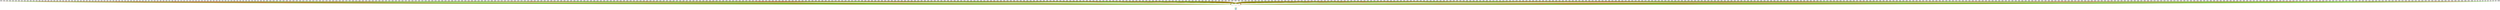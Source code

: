 digraph {
	node [fontsize=9 height=0.2 shape=circle width=0.2]
	-1 [fillcolor=lightgray shape=box style=filled]
	-2 [fillcolor=lightgray shape=box style=filled]
	-3 [fillcolor=lightgray shape=box style=filled]
	-4 [fillcolor=lightgray shape=box style=filled]
	-5 [fillcolor=lightgray shape=box style=filled]
	-6 [fillcolor=lightgray shape=box style=filled]
	-7 [fillcolor=lightgray shape=box style=filled]
	-8 [fillcolor=lightgray shape=box style=filled]
	-9 [fillcolor=lightgray shape=box style=filled]
	-10 [fillcolor=lightgray shape=box style=filled]
	-11 [fillcolor=lightgray shape=box style=filled]
	-12 [fillcolor=lightgray shape=box style=filled]
	-13 [fillcolor=lightgray shape=box style=filled]
	-14 [fillcolor=lightgray shape=box style=filled]
	-15 [fillcolor=lightgray shape=box style=filled]
	-16 [fillcolor=lightgray shape=box style=filled]
	-17 [fillcolor=lightgray shape=box style=filled]
	-18 [fillcolor=lightgray shape=box style=filled]
	-19 [fillcolor=lightgray shape=box style=filled]
	-20 [fillcolor=lightgray shape=box style=filled]
	-21 [fillcolor=lightgray shape=box style=filled]
	-22 [fillcolor=lightgray shape=box style=filled]
	-23 [fillcolor=lightgray shape=box style=filled]
	-24 [fillcolor=lightgray shape=box style=filled]
	-25 [fillcolor=lightgray shape=box style=filled]
	-26 [fillcolor=lightgray shape=box style=filled]
	-27 [fillcolor=lightgray shape=box style=filled]
	-28 [fillcolor=lightgray shape=box style=filled]
	-29 [fillcolor=lightgray shape=box style=filled]
	-30 [fillcolor=lightgray shape=box style=filled]
	-31 [fillcolor=lightgray shape=box style=filled]
	-32 [fillcolor=lightgray shape=box style=filled]
	-33 [fillcolor=lightgray shape=box style=filled]
	-34 [fillcolor=lightgray shape=box style=filled]
	-35 [fillcolor=lightgray shape=box style=filled]
	-36 [fillcolor=lightgray shape=box style=filled]
	-37 [fillcolor=lightgray shape=box style=filled]
	-38 [fillcolor=lightgray shape=box style=filled]
	-39 [fillcolor=lightgray shape=box style=filled]
	-40 [fillcolor=lightgray shape=box style=filled]
	-41 [fillcolor=lightgray shape=box style=filled]
	-42 [fillcolor=lightgray shape=box style=filled]
	-43 [fillcolor=lightgray shape=box style=filled]
	-44 [fillcolor=lightgray shape=box style=filled]
	-45 [fillcolor=lightgray shape=box style=filled]
	-46 [fillcolor=lightgray shape=box style=filled]
	-47 [fillcolor=lightgray shape=box style=filled]
	-48 [fillcolor=lightgray shape=box style=filled]
	-49 [fillcolor=lightgray shape=box style=filled]
	-50 [fillcolor=lightgray shape=box style=filled]
	-51 [fillcolor=lightgray shape=box style=filled]
	-52 [fillcolor=lightgray shape=box style=filled]
	-53 [fillcolor=lightgray shape=box style=filled]
	-54 [fillcolor=lightgray shape=box style=filled]
	-55 [fillcolor=lightgray shape=box style=filled]
	-56 [fillcolor=lightgray shape=box style=filled]
	-57 [fillcolor=lightgray shape=box style=filled]
	-58 [fillcolor=lightgray shape=box style=filled]
	-59 [fillcolor=lightgray shape=box style=filled]
	-60 [fillcolor=lightgray shape=box style=filled]
	-61 [fillcolor=lightgray shape=box style=filled]
	-62 [fillcolor=lightgray shape=box style=filled]
	-63 [fillcolor=lightgray shape=box style=filled]
	-64 [fillcolor=lightgray shape=box style=filled]
	-65 [fillcolor=lightgray shape=box style=filled]
	-66 [fillcolor=lightgray shape=box style=filled]
	-67 [fillcolor=lightgray shape=box style=filled]
	-68 [fillcolor=lightgray shape=box style=filled]
	-69 [fillcolor=lightgray shape=box style=filled]
	-70 [fillcolor=lightgray shape=box style=filled]
	-71 [fillcolor=lightgray shape=box style=filled]
	-72 [fillcolor=lightgray shape=box style=filled]
	-73 [fillcolor=lightgray shape=box style=filled]
	-74 [fillcolor=lightgray shape=box style=filled]
	-75 [fillcolor=lightgray shape=box style=filled]
	-76 [fillcolor=lightgray shape=box style=filled]
	-77 [fillcolor=lightgray shape=box style=filled]
	-78 [fillcolor=lightgray shape=box style=filled]
	-79 [fillcolor=lightgray shape=box style=filled]
	-80 [fillcolor=lightgray shape=box style=filled]
	-81 [fillcolor=lightgray shape=box style=filled]
	-82 [fillcolor=lightgray shape=box style=filled]
	-83 [fillcolor=lightgray shape=box style=filled]
	-84 [fillcolor=lightgray shape=box style=filled]
	-85 [fillcolor=lightgray shape=box style=filled]
	-86 [fillcolor=lightgray shape=box style=filled]
	-87 [fillcolor=lightgray shape=box style=filled]
	-88 [fillcolor=lightgray shape=box style=filled]
	-89 [fillcolor=lightgray shape=box style=filled]
	-90 [fillcolor=lightgray shape=box style=filled]
	-91 [fillcolor=lightgray shape=box style=filled]
	-92 [fillcolor=lightgray shape=box style=filled]
	-93 [fillcolor=lightgray shape=box style=filled]
	-94 [fillcolor=lightgray shape=box style=filled]
	-95 [fillcolor=lightgray shape=box style=filled]
	-96 [fillcolor=lightgray shape=box style=filled]
	-97 [fillcolor=lightgray shape=box style=filled]
	-98 [fillcolor=lightgray shape=box style=filled]
	-99 [fillcolor=lightgray shape=box style=filled]
	-100 [fillcolor=lightgray shape=box style=filled]
	-101 [fillcolor=lightgray shape=box style=filled]
	-102 [fillcolor=lightgray shape=box style=filled]
	-103 [fillcolor=lightgray shape=box style=filled]
	-104 [fillcolor=lightgray shape=box style=filled]
	-105 [fillcolor=lightgray shape=box style=filled]
	-106 [fillcolor=lightgray shape=box style=filled]
	-107 [fillcolor=lightgray shape=box style=filled]
	-108 [fillcolor=lightgray shape=box style=filled]
	-109 [fillcolor=lightgray shape=box style=filled]
	-110 [fillcolor=lightgray shape=box style=filled]
	-111 [fillcolor=lightgray shape=box style=filled]
	-112 [fillcolor=lightgray shape=box style=filled]
	-113 [fillcolor=lightgray shape=box style=filled]
	-114 [fillcolor=lightgray shape=box style=filled]
	-115 [fillcolor=lightgray shape=box style=filled]
	-116 [fillcolor=lightgray shape=box style=filled]
	-117 [fillcolor=lightgray shape=box style=filled]
	-118 [fillcolor=lightgray shape=box style=filled]
	-119 [fillcolor=lightgray shape=box style=filled]
	-120 [fillcolor=lightgray shape=box style=filled]
	-121 [fillcolor=lightgray shape=box style=filled]
	-122 [fillcolor=lightgray shape=box style=filled]
	-123 [fillcolor=lightgray shape=box style=filled]
	-124 [fillcolor=lightgray shape=box style=filled]
	-125 [fillcolor=lightgray shape=box style=filled]
	-126 [fillcolor=lightgray shape=box style=filled]
	-127 [fillcolor=lightgray shape=box style=filled]
	-128 [fillcolor=lightgray shape=box style=filled]
	-129 [fillcolor=lightgray shape=box style=filled]
	-130 [fillcolor=lightgray shape=box style=filled]
	-131 [fillcolor=lightgray shape=box style=filled]
	-132 [fillcolor=lightgray shape=box style=filled]
	-133 [fillcolor=lightgray shape=box style=filled]
	-134 [fillcolor=lightgray shape=box style=filled]
	-135 [fillcolor=lightgray shape=box style=filled]
	-136 [fillcolor=lightgray shape=box style=filled]
	-137 [fillcolor=lightgray shape=box style=filled]
	-138 [fillcolor=lightgray shape=box style=filled]
	-139 [fillcolor=lightgray shape=box style=filled]
	-140 [fillcolor=lightgray shape=box style=filled]
	-141 [fillcolor=lightgray shape=box style=filled]
	-142 [fillcolor=lightgray shape=box style=filled]
	-143 [fillcolor=lightgray shape=box style=filled]
	-144 [fillcolor=lightgray shape=box style=filled]
	-145 [fillcolor=lightgray shape=box style=filled]
	-146 [fillcolor=lightgray shape=box style=filled]
	-147 [fillcolor=lightgray shape=box style=filled]
	-148 [fillcolor=lightgray shape=box style=filled]
	-149 [fillcolor=lightgray shape=box style=filled]
	-150 [fillcolor=lightgray shape=box style=filled]
	-151 [fillcolor=lightgray shape=box style=filled]
	-152 [fillcolor=lightgray shape=box style=filled]
	-153 [fillcolor=lightgray shape=box style=filled]
	-154 [fillcolor=lightgray shape=box style=filled]
	-155 [fillcolor=lightgray shape=box style=filled]
	-156 [fillcolor=lightgray shape=box style=filled]
	-157 [fillcolor=lightgray shape=box style=filled]
	-158 [fillcolor=lightgray shape=box style=filled]
	-159 [fillcolor=lightgray shape=box style=filled]
	-160 [fillcolor=lightgray shape=box style=filled]
	-161 [fillcolor=lightgray shape=box style=filled]
	-162 [fillcolor=lightgray shape=box style=filled]
	-163 [fillcolor=lightgray shape=box style=filled]
	-164 [fillcolor=lightgray shape=box style=filled]
	-165 [fillcolor=lightgray shape=box style=filled]
	-166 [fillcolor=lightgray shape=box style=filled]
	-167 [fillcolor=lightgray shape=box style=filled]
	-168 [fillcolor=lightgray shape=box style=filled]
	-169 [fillcolor=lightgray shape=box style=filled]
	-170 [fillcolor=lightgray shape=box style=filled]
	-171 [fillcolor=lightgray shape=box style=filled]
	-172 [fillcolor=lightgray shape=box style=filled]
	-173 [fillcolor=lightgray shape=box style=filled]
	-174 [fillcolor=lightgray shape=box style=filled]
	-175 [fillcolor=lightgray shape=box style=filled]
	-176 [fillcolor=lightgray shape=box style=filled]
	-177 [fillcolor=lightgray shape=box style=filled]
	-178 [fillcolor=lightgray shape=box style=filled]
	-179 [fillcolor=lightgray shape=box style=filled]
	-180 [fillcolor=lightgray shape=box style=filled]
	-181 [fillcolor=lightgray shape=box style=filled]
	-182 [fillcolor=lightgray shape=box style=filled]
	-183 [fillcolor=lightgray shape=box style=filled]
	-184 [fillcolor=lightgray shape=box style=filled]
	-185 [fillcolor=lightgray shape=box style=filled]
	-186 [fillcolor=lightgray shape=box style=filled]
	-187 [fillcolor=lightgray shape=box style=filled]
	-188 [fillcolor=lightgray shape=box style=filled]
	-189 [fillcolor=lightgray shape=box style=filled]
	-190 [fillcolor=lightgray shape=box style=filled]
	-191 [fillcolor=lightgray shape=box style=filled]
	-192 [fillcolor=lightgray shape=box style=filled]
	-193 [fillcolor=lightgray shape=box style=filled]
	-194 [fillcolor=lightgray shape=box style=filled]
	-195 [fillcolor=lightgray shape=box style=filled]
	-196 [fillcolor=lightgray shape=box style=filled]
	-197 [fillcolor=lightgray shape=box style=filled]
	-198 [fillcolor=lightgray shape=box style=filled]
	-199 [fillcolor=lightgray shape=box style=filled]
	-200 [fillcolor=lightgray shape=box style=filled]
	-201 [fillcolor=lightgray shape=box style=filled]
	-202 [fillcolor=lightgray shape=box style=filled]
	-203 [fillcolor=lightgray shape=box style=filled]
	-204 [fillcolor=lightgray shape=box style=filled]
	-205 [fillcolor=lightgray shape=box style=filled]
	-206 [fillcolor=lightgray shape=box style=filled]
	-207 [fillcolor=lightgray shape=box style=filled]
	-208 [fillcolor=lightgray shape=box style=filled]
	-209 [fillcolor=lightgray shape=box style=filled]
	-210 [fillcolor=lightgray shape=box style=filled]
	-211 [fillcolor=lightgray shape=box style=filled]
	-212 [fillcolor=lightgray shape=box style=filled]
	-213 [fillcolor=lightgray shape=box style=filled]
	-214 [fillcolor=lightgray shape=box style=filled]
	-215 [fillcolor=lightgray shape=box style=filled]
	-216 [fillcolor=lightgray shape=box style=filled]
	-217 [fillcolor=lightgray shape=box style=filled]
	-218 [fillcolor=lightgray shape=box style=filled]
	-219 [fillcolor=lightgray shape=box style=filled]
	-220 [fillcolor=lightgray shape=box style=filled]
	-221 [fillcolor=lightgray shape=box style=filled]
	-222 [fillcolor=lightgray shape=box style=filled]
	-223 [fillcolor=lightgray shape=box style=filled]
	-224 [fillcolor=lightgray shape=box style=filled]
	-225 [fillcolor=lightgray shape=box style=filled]
	-226 [fillcolor=lightgray shape=box style=filled]
	-227 [fillcolor=lightgray shape=box style=filled]
	-228 [fillcolor=lightgray shape=box style=filled]
	-229 [fillcolor=lightgray shape=box style=filled]
	-230 [fillcolor=lightgray shape=box style=filled]
	-231 [fillcolor=lightgray shape=box style=filled]
	-232 [fillcolor=lightgray shape=box style=filled]
	-233 [fillcolor=lightgray shape=box style=filled]
	-234 [fillcolor=lightgray shape=box style=filled]
	-235 [fillcolor=lightgray shape=box style=filled]
	-236 [fillcolor=lightgray shape=box style=filled]
	-237 [fillcolor=lightgray shape=box style=filled]
	-238 [fillcolor=lightgray shape=box style=filled]
	-239 [fillcolor=lightgray shape=box style=filled]
	-240 [fillcolor=lightgray shape=box style=filled]
	-241 [fillcolor=lightgray shape=box style=filled]
	-242 [fillcolor=lightgray shape=box style=filled]
	-243 [fillcolor=lightgray shape=box style=filled]
	-244 [fillcolor=lightgray shape=box style=filled]
	-245 [fillcolor=lightgray shape=box style=filled]
	-246 [fillcolor=lightgray shape=box style=filled]
	-247 [fillcolor=lightgray shape=box style=filled]
	-248 [fillcolor=lightgray shape=box style=filled]
	-249 [fillcolor=lightgray shape=box style=filled]
	-250 [fillcolor=lightgray shape=box style=filled]
	-251 [fillcolor=lightgray shape=box style=filled]
	-252 [fillcolor=lightgray shape=box style=filled]
	-253 [fillcolor=lightgray shape=box style=filled]
	-254 [fillcolor=lightgray shape=box style=filled]
	-255 [fillcolor=lightgray shape=box style=filled]
	-256 [fillcolor=lightgray shape=box style=filled]
	-257 [fillcolor=lightgray shape=box style=filled]
	-258 [fillcolor=lightgray shape=box style=filled]
	-259 [fillcolor=lightgray shape=box style=filled]
	-260 [fillcolor=lightgray shape=box style=filled]
	-261 [fillcolor=lightgray shape=box style=filled]
	-262 [fillcolor=lightgray shape=box style=filled]
	-263 [fillcolor=lightgray shape=box style=filled]
	-264 [fillcolor=lightgray shape=box style=filled]
	-265 [fillcolor=lightgray shape=box style=filled]
	-266 [fillcolor=lightgray shape=box style=filled]
	-267 [fillcolor=lightgray shape=box style=filled]
	-268 [fillcolor=lightgray shape=box style=filled]
	-269 [fillcolor=lightgray shape=box style=filled]
	-270 [fillcolor=lightgray shape=box style=filled]
	-271 [fillcolor=lightgray shape=box style=filled]
	-272 [fillcolor=lightgray shape=box style=filled]
	-273 [fillcolor=lightgray shape=box style=filled]
	-274 [fillcolor=lightgray shape=box style=filled]
	-275 [fillcolor=lightgray shape=box style=filled]
	-276 [fillcolor=lightgray shape=box style=filled]
	-277 [fillcolor=lightgray shape=box style=filled]
	-278 [fillcolor=lightgray shape=box style=filled]
	-279 [fillcolor=lightgray shape=box style=filled]
	-280 [fillcolor=lightgray shape=box style=filled]
	-281 [fillcolor=lightgray shape=box style=filled]
	-282 [fillcolor=lightgray shape=box style=filled]
	-283 [fillcolor=lightgray shape=box style=filled]
	-284 [fillcolor=lightgray shape=box style=filled]
	-285 [fillcolor=lightgray shape=box style=filled]
	-286 [fillcolor=lightgray shape=box style=filled]
	-287 [fillcolor=lightgray shape=box style=filled]
	-288 [fillcolor=lightgray shape=box style=filled]
	-289 [fillcolor=lightgray shape=box style=filled]
	-290 [fillcolor=lightgray shape=box style=filled]
	-291 [fillcolor=lightgray shape=box style=filled]
	-292 [fillcolor=lightgray shape=box style=filled]
	-293 [fillcolor=lightgray shape=box style=filled]
	-294 [fillcolor=lightgray shape=box style=filled]
	-295 [fillcolor=lightgray shape=box style=filled]
	-296 [fillcolor=lightgray shape=box style=filled]
	-297 [fillcolor=lightgray shape=box style=filled]
	-298 [fillcolor=lightgray shape=box style=filled]
	-299 [fillcolor=lightgray shape=box style=filled]
	-300 [fillcolor=lightgray shape=box style=filled]
	-301 [fillcolor=lightgray shape=box style=filled]
	-302 [fillcolor=lightgray shape=box style=filled]
	-303 [fillcolor=lightgray shape=box style=filled]
	-304 [fillcolor=lightgray shape=box style=filled]
	-305 [fillcolor=lightgray shape=box style=filled]
	-306 [fillcolor=lightgray shape=box style=filled]
	-307 [fillcolor=lightgray shape=box style=filled]
	-308 [fillcolor=lightgray shape=box style=filled]
	-309 [fillcolor=lightgray shape=box style=filled]
	-310 [fillcolor=lightgray shape=box style=filled]
	-311 [fillcolor=lightgray shape=box style=filled]
	-312 [fillcolor=lightgray shape=box style=filled]
	-313 [fillcolor=lightgray shape=box style=filled]
	-314 [fillcolor=lightgray shape=box style=filled]
	-315 [fillcolor=lightgray shape=box style=filled]
	-316 [fillcolor=lightgray shape=box style=filled]
	-317 [fillcolor=lightgray shape=box style=filled]
	-318 [fillcolor=lightgray shape=box style=filled]
	-319 [fillcolor=lightgray shape=box style=filled]
	-320 [fillcolor=lightgray shape=box style=filled]
	-321 [fillcolor=lightgray shape=box style=filled]
	-322 [fillcolor=lightgray shape=box style=filled]
	-323 [fillcolor=lightgray shape=box style=filled]
	-324 [fillcolor=lightgray shape=box style=filled]
	-325 [fillcolor=lightgray shape=box style=filled]
	-326 [fillcolor=lightgray shape=box style=filled]
	-327 [fillcolor=lightgray shape=box style=filled]
	-328 [fillcolor=lightgray shape=box style=filled]
	-329 [fillcolor=lightgray shape=box style=filled]
	-330 [fillcolor=lightgray shape=box style=filled]
	-331 [fillcolor=lightgray shape=box style=filled]
	-332 [fillcolor=lightgray shape=box style=filled]
	-333 [fillcolor=lightgray shape=box style=filled]
	-334 [fillcolor=lightgray shape=box style=filled]
	-335 [fillcolor=lightgray shape=box style=filled]
	-336 [fillcolor=lightgray shape=box style=filled]
	-337 [fillcolor=lightgray shape=box style=filled]
	-338 [fillcolor=lightgray shape=box style=filled]
	-339 [fillcolor=lightgray shape=box style=filled]
	-340 [fillcolor=lightgray shape=box style=filled]
	-341 [fillcolor=lightgray shape=box style=filled]
	-342 [fillcolor=lightgray shape=box style=filled]
	-343 [fillcolor=lightgray shape=box style=filled]
	-344 [fillcolor=lightgray shape=box style=filled]
	-345 [fillcolor=lightgray shape=box style=filled]
	-346 [fillcolor=lightgray shape=box style=filled]
	-347 [fillcolor=lightgray shape=box style=filled]
	-348 [fillcolor=lightgray shape=box style=filled]
	-349 [fillcolor=lightgray shape=box style=filled]
	-350 [fillcolor=lightgray shape=box style=filled]
	-351 [fillcolor=lightgray shape=box style=filled]
	-352 [fillcolor=lightgray shape=box style=filled]
	-353 [fillcolor=lightgray shape=box style=filled]
	-354 [fillcolor=lightgray shape=box style=filled]
	-355 [fillcolor=lightgray shape=box style=filled]
	-356 [fillcolor=lightgray shape=box style=filled]
	-357 [fillcolor=lightgray shape=box style=filled]
	-358 [fillcolor=lightgray shape=box style=filled]
	-359 [fillcolor=lightgray shape=box style=filled]
	-360 [fillcolor=lightgray shape=box style=filled]
	-361 [fillcolor=lightgray shape=box style=filled]
	-362 [fillcolor=lightgray shape=box style=filled]
	-363 [fillcolor=lightgray shape=box style=filled]
	-364 [fillcolor=lightgray shape=box style=filled]
	-365 [fillcolor=lightgray shape=box style=filled]
	-366 [fillcolor=lightgray shape=box style=filled]
	-367 [fillcolor=lightgray shape=box style=filled]
	-368 [fillcolor=lightgray shape=box style=filled]
	-369 [fillcolor=lightgray shape=box style=filled]
	-370 [fillcolor=lightgray shape=box style=filled]
	-371 [fillcolor=lightgray shape=box style=filled]
	-372 [fillcolor=lightgray shape=box style=filled]
	-373 [fillcolor=lightgray shape=box style=filled]
	-374 [fillcolor=lightgray shape=box style=filled]
	-375 [fillcolor=lightgray shape=box style=filled]
	-376 [fillcolor=lightgray shape=box style=filled]
	-377 [fillcolor=lightgray shape=box style=filled]
	-378 [fillcolor=lightgray shape=box style=filled]
	-379 [fillcolor=lightgray shape=box style=filled]
	-380 [fillcolor=lightgray shape=box style=filled]
	-381 [fillcolor=lightgray shape=box style=filled]
	-382 [fillcolor=lightgray shape=box style=filled]
	-383 [fillcolor=lightgray shape=box style=filled]
	-384 [fillcolor=lightgray shape=box style=filled]
	-385 [fillcolor=lightgray shape=box style=filled]
	-386 [fillcolor=lightgray shape=box style=filled]
	-387 [fillcolor=lightgray shape=box style=filled]
	-388 [fillcolor=lightgray shape=box style=filled]
	-389 [fillcolor=lightgray shape=box style=filled]
	-390 [fillcolor=lightgray shape=box style=filled]
	-391 [fillcolor=lightgray shape=box style=filled]
	-392 [fillcolor=lightgray shape=box style=filled]
	-393 [fillcolor=lightgray shape=box style=filled]
	-394 [fillcolor=lightgray shape=box style=filled]
	-395 [fillcolor=lightgray shape=box style=filled]
	-396 [fillcolor=lightgray shape=box style=filled]
	-397 [fillcolor=lightgray shape=box style=filled]
	-398 [fillcolor=lightgray shape=box style=filled]
	-399 [fillcolor=lightgray shape=box style=filled]
	-400 [fillcolor=lightgray shape=box style=filled]
	-401 [fillcolor=lightgray shape=box style=filled]
	-402 [fillcolor=lightgray shape=box style=filled]
	-403 [fillcolor=lightgray shape=box style=filled]
	-404 [fillcolor=lightgray shape=box style=filled]
	-405 [fillcolor=lightgray shape=box style=filled]
	-406 [fillcolor=lightgray shape=box style=filled]
	-407 [fillcolor=lightgray shape=box style=filled]
	-408 [fillcolor=lightgray shape=box style=filled]
	-409 [fillcolor=lightgray shape=box style=filled]
	-410 [fillcolor=lightgray shape=box style=filled]
	-411 [fillcolor=lightgray shape=box style=filled]
	-412 [fillcolor=lightgray shape=box style=filled]
	-413 [fillcolor=lightgray shape=box style=filled]
	-414 [fillcolor=lightgray shape=box style=filled]
	-415 [fillcolor=lightgray shape=box style=filled]
	-416 [fillcolor=lightgray shape=box style=filled]
	-417 [fillcolor=lightgray shape=box style=filled]
	-418 [fillcolor=lightgray shape=box style=filled]
	-419 [fillcolor=lightgray shape=box style=filled]
	-420 [fillcolor=lightgray shape=box style=filled]
	-421 [fillcolor=lightgray shape=box style=filled]
	-422 [fillcolor=lightgray shape=box style=filled]
	-423 [fillcolor=lightgray shape=box style=filled]
	-424 [fillcolor=lightgray shape=box style=filled]
	-425 [fillcolor=lightgray shape=box style=filled]
	-426 [fillcolor=lightgray shape=box style=filled]
	-427 [fillcolor=lightgray shape=box style=filled]
	-428 [fillcolor=lightgray shape=box style=filled]
	-429 [fillcolor=lightgray shape=box style=filled]
	-430 [fillcolor=lightgray shape=box style=filled]
	-431 [fillcolor=lightgray shape=box style=filled]
	-432 [fillcolor=lightgray shape=box style=filled]
	-433 [fillcolor=lightgray shape=box style=filled]
	-434 [fillcolor=lightgray shape=box style=filled]
	-435 [fillcolor=lightgray shape=box style=filled]
	-436 [fillcolor=lightgray shape=box style=filled]
	-437 [fillcolor=lightgray shape=box style=filled]
	-438 [fillcolor=lightgray shape=box style=filled]
	-439 [fillcolor=lightgray shape=box style=filled]
	-440 [fillcolor=lightgray shape=box style=filled]
	-441 [fillcolor=lightgray shape=box style=filled]
	-442 [fillcolor=lightgray shape=box style=filled]
	-443 [fillcolor=lightgray shape=box style=filled]
	-444 [fillcolor=lightgray shape=box style=filled]
	-445 [fillcolor=lightgray shape=box style=filled]
	-446 [fillcolor=lightgray shape=box style=filled]
	-447 [fillcolor=lightgray shape=box style=filled]
	-448 [fillcolor=lightgray shape=box style=filled]
	-449 [fillcolor=lightgray shape=box style=filled]
	-450 [fillcolor=lightgray shape=box style=filled]
	-451 [fillcolor=lightgray shape=box style=filled]
	-452 [fillcolor=lightgray shape=box style=filled]
	-453 [fillcolor=lightgray shape=box style=filled]
	-454 [fillcolor=lightgray shape=box style=filled]
	-455 [fillcolor=lightgray shape=box style=filled]
	-456 [fillcolor=lightgray shape=box style=filled]
	-457 [fillcolor=lightgray shape=box style=filled]
	-458 [fillcolor=lightgray shape=box style=filled]
	-459 [fillcolor=lightgray shape=box style=filled]
	-460 [fillcolor=lightgray shape=box style=filled]
	-461 [fillcolor=lightgray shape=box style=filled]
	-462 [fillcolor=lightgray shape=box style=filled]
	-463 [fillcolor=lightgray shape=box style=filled]
	-464 [fillcolor=lightgray shape=box style=filled]
	-465 [fillcolor=lightgray shape=box style=filled]
	-466 [fillcolor=lightgray shape=box style=filled]
	-467 [fillcolor=lightgray shape=box style=filled]
	-468 [fillcolor=lightgray shape=box style=filled]
	-469 [fillcolor=lightgray shape=box style=filled]
	-470 [fillcolor=lightgray shape=box style=filled]
	-471 [fillcolor=lightgray shape=box style=filled]
	-472 [fillcolor=lightgray shape=box style=filled]
	-473 [fillcolor=lightgray shape=box style=filled]
	-474 [fillcolor=lightgray shape=box style=filled]
	-475 [fillcolor=lightgray shape=box style=filled]
	-476 [fillcolor=lightgray shape=box style=filled]
	-477 [fillcolor=lightgray shape=box style=filled]
	-478 [fillcolor=lightgray shape=box style=filled]
	-479 [fillcolor=lightgray shape=box style=filled]
	-480 [fillcolor=lightgray shape=box style=filled]
	-481 [fillcolor=lightgray shape=box style=filled]
	-482 [fillcolor=lightgray shape=box style=filled]
	-483 [fillcolor=lightgray shape=box style=filled]
	-484 [fillcolor=lightgray shape=box style=filled]
	-485 [fillcolor=lightgray shape=box style=filled]
	-486 [fillcolor=lightgray shape=box style=filled]
	-487 [fillcolor=lightgray shape=box style=filled]
	-488 [fillcolor=lightgray shape=box style=filled]
	-489 [fillcolor=lightgray shape=box style=filled]
	-490 [fillcolor=lightgray shape=box style=filled]
	-491 [fillcolor=lightgray shape=box style=filled]
	-492 [fillcolor=lightgray shape=box style=filled]
	-493 [fillcolor=lightgray shape=box style=filled]
	-494 [fillcolor=lightgray shape=box style=filled]
	-495 [fillcolor=lightgray shape=box style=filled]
	-496 [fillcolor=lightgray shape=box style=filled]
	-497 [fillcolor=lightgray shape=box style=filled]
	-498 [fillcolor=lightgray shape=box style=filled]
	-499 [fillcolor=lightgray shape=box style=filled]
	-500 [fillcolor=lightgray shape=box style=filled]
	-501 [fillcolor=lightgray shape=box style=filled]
	-502 [fillcolor=lightgray shape=box style=filled]
	-503 [fillcolor=lightgray shape=box style=filled]
	-504 [fillcolor=lightgray shape=box style=filled]
	-505 [fillcolor=lightgray shape=box style=filled]
	-506 [fillcolor=lightgray shape=box style=filled]
	-507 [fillcolor=lightgray shape=box style=filled]
	-508 [fillcolor=lightgray shape=box style=filled]
	-509 [fillcolor=lightgray shape=box style=filled]
	-510 [fillcolor=lightgray shape=box style=filled]
	-511 [fillcolor=lightgray shape=box style=filled]
	-512 [fillcolor=lightgray shape=box style=filled]
	-513 [fillcolor=lightgray shape=box style=filled]
	-514 [fillcolor=lightgray shape=box style=filled]
	-515 [fillcolor=lightgray shape=box style=filled]
	-516 [fillcolor=lightgray shape=box style=filled]
	-517 [fillcolor=lightgray shape=box style=filled]
	-518 [fillcolor=lightgray shape=box style=filled]
	-519 [fillcolor=lightgray shape=box style=filled]
	-520 [fillcolor=lightgray shape=box style=filled]
	-521 [fillcolor=lightgray shape=box style=filled]
	-522 [fillcolor=lightgray shape=box style=filled]
	-523 [fillcolor=lightgray shape=box style=filled]
	-524 [fillcolor=lightgray shape=box style=filled]
	-525 [fillcolor=lightgray shape=box style=filled]
	-526 [fillcolor=lightgray shape=box style=filled]
	-527 [fillcolor=lightgray shape=box style=filled]
	-528 [fillcolor=lightgray shape=box style=filled]
	-529 [fillcolor=lightgray shape=box style=filled]
	-530 [fillcolor=lightgray shape=box style=filled]
	-531 [fillcolor=lightgray shape=box style=filled]
	-532 [fillcolor=lightgray shape=box style=filled]
	-533 [fillcolor=lightgray shape=box style=filled]
	-534 [fillcolor=lightgray shape=box style=filled]
	-535 [fillcolor=lightgray shape=box style=filled]
	-536 [fillcolor=lightgray shape=box style=filled]
	-537 [fillcolor=lightgray shape=box style=filled]
	-538 [fillcolor=lightgray shape=box style=filled]
	-539 [fillcolor=lightgray shape=box style=filled]
	-540 [fillcolor=lightgray shape=box style=filled]
	-541 [fillcolor=lightgray shape=box style=filled]
	-542 [fillcolor=lightgray shape=box style=filled]
	-543 [fillcolor=lightgray shape=box style=filled]
	-544 [fillcolor=lightgray shape=box style=filled]
	-545 [fillcolor=lightgray shape=box style=filled]
	-546 [fillcolor=lightgray shape=box style=filled]
	-547 [fillcolor=lightgray shape=box style=filled]
	-548 [fillcolor=lightgray shape=box style=filled]
	-549 [fillcolor=lightgray shape=box style=filled]
	-550 [fillcolor=lightgray shape=box style=filled]
	-551 [fillcolor=lightgray shape=box style=filled]
	-552 [fillcolor=lightgray shape=box style=filled]
	-553 [fillcolor=lightgray shape=box style=filled]
	-554 [fillcolor=lightgray shape=box style=filled]
	-555 [fillcolor=lightgray shape=box style=filled]
	-556 [fillcolor=lightgray shape=box style=filled]
	-557 [fillcolor=lightgray shape=box style=filled]
	-558 [fillcolor=lightgray shape=box style=filled]
	-559 [fillcolor=lightgray shape=box style=filled]
	-560 [fillcolor=lightgray shape=box style=filled]
	-561 [fillcolor=lightgray shape=box style=filled]
	-562 [fillcolor=lightgray shape=box style=filled]
	-563 [fillcolor=lightgray shape=box style=filled]
	-564 [fillcolor=lightgray shape=box style=filled]
	-565 [fillcolor=lightgray shape=box style=filled]
	-566 [fillcolor=lightgray shape=box style=filled]
	-567 [fillcolor=lightgray shape=box style=filled]
	-568 [fillcolor=lightgray shape=box style=filled]
	-569 [fillcolor=lightgray shape=box style=filled]
	-570 [fillcolor=lightgray shape=box style=filled]
	-571 [fillcolor=lightgray shape=box style=filled]
	-572 [fillcolor=lightgray shape=box style=filled]
	-573 [fillcolor=lightgray shape=box style=filled]
	-574 [fillcolor=lightgray shape=box style=filled]
	-575 [fillcolor=lightgray shape=box style=filled]
	-576 [fillcolor=lightgray shape=box style=filled]
	-577 [fillcolor=lightgray shape=box style=filled]
	-578 [fillcolor=lightgray shape=box style=filled]
	-579 [fillcolor=lightgray shape=box style=filled]
	-580 [fillcolor=lightgray shape=box style=filled]
	-581 [fillcolor=lightgray shape=box style=filled]
	-582 [fillcolor=lightgray shape=box style=filled]
	-583 [fillcolor=lightgray shape=box style=filled]
	-584 [fillcolor=lightgray shape=box style=filled]
	-585 [fillcolor=lightgray shape=box style=filled]
	-586 [fillcolor=lightgray shape=box style=filled]
	-587 [fillcolor=lightgray shape=box style=filled]
	-588 [fillcolor=lightgray shape=box style=filled]
	-589 [fillcolor=lightgray shape=box style=filled]
	-590 [fillcolor=lightgray shape=box style=filled]
	-591 [fillcolor=lightgray shape=box style=filled]
	-592 [fillcolor=lightgray shape=box style=filled]
	-593 [fillcolor=lightgray shape=box style=filled]
	-594 [fillcolor=lightgray shape=box style=filled]
	-595 [fillcolor=lightgray shape=box style=filled]
	-596 [fillcolor=lightgray shape=box style=filled]
	-597 [fillcolor=lightgray shape=box style=filled]
	-598 [fillcolor=lightgray shape=box style=filled]
	-599 [fillcolor=lightgray shape=box style=filled]
	-600 [fillcolor=lightgray shape=box style=filled]
	-601 [fillcolor=lightgray shape=box style=filled]
	-602 [fillcolor=lightgray shape=box style=filled]
	-603 [fillcolor=lightgray shape=box style=filled]
	-604 [fillcolor=lightgray shape=box style=filled]
	-605 [fillcolor=lightgray shape=box style=filled]
	-606 [fillcolor=lightgray shape=box style=filled]
	-607 [fillcolor=lightgray shape=box style=filled]
	-608 [fillcolor=lightgray shape=box style=filled]
	-609 [fillcolor=lightgray shape=box style=filled]
	-610 [fillcolor=lightgray shape=box style=filled]
	-611 [fillcolor=lightgray shape=box style=filled]
	-612 [fillcolor=lightgray shape=box style=filled]
	-613 [fillcolor=lightgray shape=box style=filled]
	-614 [fillcolor=lightgray shape=box style=filled]
	-615 [fillcolor=lightgray shape=box style=filled]
	-616 [fillcolor=lightgray shape=box style=filled]
	-617 [fillcolor=lightgray shape=box style=filled]
	-618 [fillcolor=lightgray shape=box style=filled]
	-619 [fillcolor=lightgray shape=box style=filled]
	-620 [fillcolor=lightgray shape=box style=filled]
	-621 [fillcolor=lightgray shape=box style=filled]
	-622 [fillcolor=lightgray shape=box style=filled]
	-623 [fillcolor=lightgray shape=box style=filled]
	-624 [fillcolor=lightgray shape=box style=filled]
	-625 [fillcolor=lightgray shape=box style=filled]
	-626 [fillcolor=lightgray shape=box style=filled]
	-627 [fillcolor=lightgray shape=box style=filled]
	-628 [fillcolor=lightgray shape=box style=filled]
	-629 [fillcolor=lightgray shape=box style=filled]
	-630 [fillcolor=lightgray shape=box style=filled]
	-631 [fillcolor=lightgray shape=box style=filled]
	-632 [fillcolor=lightgray shape=box style=filled]
	-633 [fillcolor=lightgray shape=box style=filled]
	-634 [fillcolor=lightgray shape=box style=filled]
	-635 [fillcolor=lightgray shape=box style=filled]
	-636 [fillcolor=lightgray shape=box style=filled]
	-637 [fillcolor=lightgray shape=box style=filled]
	-638 [fillcolor=lightgray shape=box style=filled]
	-639 [fillcolor=lightgray shape=box style=filled]
	-640 [fillcolor=lightgray shape=box style=filled]
	-641 [fillcolor=lightgray shape=box style=filled]
	-642 [fillcolor=lightgray shape=box style=filled]
	-643 [fillcolor=lightgray shape=box style=filled]
	-644 [fillcolor=lightgray shape=box style=filled]
	-645 [fillcolor=lightgray shape=box style=filled]
	-646 [fillcolor=lightgray shape=box style=filled]
	-647 [fillcolor=lightgray shape=box style=filled]
	-648 [fillcolor=lightgray shape=box style=filled]
	-649 [fillcolor=lightgray shape=box style=filled]
	-650 [fillcolor=lightgray shape=box style=filled]
	-651 [fillcolor=lightgray shape=box style=filled]
	-652 [fillcolor=lightgray shape=box style=filled]
	-653 [fillcolor=lightgray shape=box style=filled]
	-654 [fillcolor=lightgray shape=box style=filled]
	-655 [fillcolor=lightgray shape=box style=filled]
	-656 [fillcolor=lightgray shape=box style=filled]
	-657 [fillcolor=lightgray shape=box style=filled]
	-658 [fillcolor=lightgray shape=box style=filled]
	-659 [fillcolor=lightgray shape=box style=filled]
	-660 [fillcolor=lightgray shape=box style=filled]
	-661 [fillcolor=lightgray shape=box style=filled]
	-662 [fillcolor=lightgray shape=box style=filled]
	-663 [fillcolor=lightgray shape=box style=filled]
	-664 [fillcolor=lightgray shape=box style=filled]
	-665 [fillcolor=lightgray shape=box style=filled]
	-666 [fillcolor=lightgray shape=box style=filled]
	-667 [fillcolor=lightgray shape=box style=filled]
	-668 [fillcolor=lightgray shape=box style=filled]
	-669 [fillcolor=lightgray shape=box style=filled]
	-670 [fillcolor=lightgray shape=box style=filled]
	-671 [fillcolor=lightgray shape=box style=filled]
	-672 [fillcolor=lightgray shape=box style=filled]
	-673 [fillcolor=lightgray shape=box style=filled]
	-674 [fillcolor=lightgray shape=box style=filled]
	-675 [fillcolor=lightgray shape=box style=filled]
	-676 [fillcolor=lightgray shape=box style=filled]
	-677 [fillcolor=lightgray shape=box style=filled]
	-678 [fillcolor=lightgray shape=box style=filled]
	-679 [fillcolor=lightgray shape=box style=filled]
	-680 [fillcolor=lightgray shape=box style=filled]
	-681 [fillcolor=lightgray shape=box style=filled]
	-682 [fillcolor=lightgray shape=box style=filled]
	-683 [fillcolor=lightgray shape=box style=filled]
	-684 [fillcolor=lightgray shape=box style=filled]
	-685 [fillcolor=lightgray shape=box style=filled]
	-686 [fillcolor=lightgray shape=box style=filled]
	-687 [fillcolor=lightgray shape=box style=filled]
	-688 [fillcolor=lightgray shape=box style=filled]
	-689 [fillcolor=lightgray shape=box style=filled]
	-690 [fillcolor=lightgray shape=box style=filled]
	-691 [fillcolor=lightgray shape=box style=filled]
	-692 [fillcolor=lightgray shape=box style=filled]
	-693 [fillcolor=lightgray shape=box style=filled]
	-694 [fillcolor=lightgray shape=box style=filled]
	-695 [fillcolor=lightgray shape=box style=filled]
	-696 [fillcolor=lightgray shape=box style=filled]
	-697 [fillcolor=lightgray shape=box style=filled]
	-698 [fillcolor=lightgray shape=box style=filled]
	-699 [fillcolor=lightgray shape=box style=filled]
	-700 [fillcolor=lightgray shape=box style=filled]
	-701 [fillcolor=lightgray shape=box style=filled]
	-702 [fillcolor=lightgray shape=box style=filled]
	-703 [fillcolor=lightgray shape=box style=filled]
	-704 [fillcolor=lightgray shape=box style=filled]
	-705 [fillcolor=lightgray shape=box style=filled]
	-706 [fillcolor=lightgray shape=box style=filled]
	-707 [fillcolor=lightgray shape=box style=filled]
	-708 [fillcolor=lightgray shape=box style=filled]
	-709 [fillcolor=lightgray shape=box style=filled]
	-710 [fillcolor=lightgray shape=box style=filled]
	-711 [fillcolor=lightgray shape=box style=filled]
	-712 [fillcolor=lightgray shape=box style=filled]
	-713 [fillcolor=lightgray shape=box style=filled]
	-714 [fillcolor=lightgray shape=box style=filled]
	-715 [fillcolor=lightgray shape=box style=filled]
	-716 [fillcolor=lightgray shape=box style=filled]
	-717 [fillcolor=lightgray shape=box style=filled]
	-718 [fillcolor=lightgray shape=box style=filled]
	-719 [fillcolor=lightgray shape=box style=filled]
	-720 [fillcolor=lightgray shape=box style=filled]
	-721 [fillcolor=lightgray shape=box style=filled]
	-722 [fillcolor=lightgray shape=box style=filled]
	-723 [fillcolor=lightgray shape=box style=filled]
	-724 [fillcolor=lightgray shape=box style=filled]
	-725 [fillcolor=lightgray shape=box style=filled]
	-726 [fillcolor=lightgray shape=box style=filled]
	-727 [fillcolor=lightgray shape=box style=filled]
	-728 [fillcolor=lightgray shape=box style=filled]
	-729 [fillcolor=lightgray shape=box style=filled]
	-730 [fillcolor=lightgray shape=box style=filled]
	-731 [fillcolor=lightgray shape=box style=filled]
	-732 [fillcolor=lightgray shape=box style=filled]
	-733 [fillcolor=lightgray shape=box style=filled]
	-734 [fillcolor=lightgray shape=box style=filled]
	-735 [fillcolor=lightgray shape=box style=filled]
	-736 [fillcolor=lightgray shape=box style=filled]
	-737 [fillcolor=lightgray shape=box style=filled]
	-738 [fillcolor=lightgray shape=box style=filled]
	-739 [fillcolor=lightgray shape=box style=filled]
	-740 [fillcolor=lightgray shape=box style=filled]
	-741 [fillcolor=lightgray shape=box style=filled]
	-742 [fillcolor=lightgray shape=box style=filled]
	-743 [fillcolor=lightgray shape=box style=filled]
	-744 [fillcolor=lightgray shape=box style=filled]
	-745 [fillcolor=lightgray shape=box style=filled]
	-746 [fillcolor=lightgray shape=box style=filled]
	-747 [fillcolor=lightgray shape=box style=filled]
	-748 [fillcolor=lightgray shape=box style=filled]
	-749 [fillcolor=lightgray shape=box style=filled]
	-750 [fillcolor=lightgray shape=box style=filled]
	-751 [fillcolor=lightgray shape=box style=filled]
	-752 [fillcolor=lightgray shape=box style=filled]
	-753 [fillcolor=lightgray shape=box style=filled]
	-754 [fillcolor=lightgray shape=box style=filled]
	-755 [fillcolor=lightgray shape=box style=filled]
	-756 [fillcolor=lightgray shape=box style=filled]
	-757 [fillcolor=lightgray shape=box style=filled]
	-758 [fillcolor=lightgray shape=box style=filled]
	-759 [fillcolor=lightgray shape=box style=filled]
	-760 [fillcolor=lightgray shape=box style=filled]
	-761 [fillcolor=lightgray shape=box style=filled]
	-762 [fillcolor=lightgray shape=box style=filled]
	-763 [fillcolor=lightgray shape=box style=filled]
	-764 [fillcolor=lightgray shape=box style=filled]
	-765 [fillcolor=lightgray shape=box style=filled]
	-766 [fillcolor=lightgray shape=box style=filled]
	-767 [fillcolor=lightgray shape=box style=filled]
	-768 [fillcolor=lightgray shape=box style=filled]
	0 [fillcolor=lightblue style=filled]
	16 [fillcolor=white style=filled]
	18 [fillcolor=white style=filled]
	17 [fillcolor=white style=filled]
	-1 -> 16 [color=red penwidth=0.15987567465703015 style=solid]
	-1 -> 17 [color=green penwidth=0.27028109577604364 style=solid]
	-1 -> 18 [color=red penwidth=0.1104538134485964 style=solid]
	-2 -> 16 [color=red penwidth=0.2529889290675418 style=solid]
	-2 -> 17 [color=red penwidth=0.20209486674500782 style=solid]
	-2 -> 18 [color=green penwidth=0.40271351870602234 style=solid]
	-3 -> 16 [color=green penwidth=0.2865366218683959 style=solid]
	-3 -> 17 [color=red penwidth=0.22517783932706176 style=solid]
	-3 -> 18 [color=red penwidth=0.27122546508848955 style=solid]
	-4 -> 16 [color=red penwidth=0.1420970492617236 style=solid]
	-4 -> 17 [color=green penwidth=0.29605539086561716 style=solid]
	-4 -> 18 [color=red penwidth=0.22477610856017477 style=solid]
	-5 -> 16 [color=green penwidth=0.3219805927114183 style=solid]
	-5 -> 17 [color=green penwidth=0.36904069850478705 style=solid]
	-5 -> 18 [color=green penwidth=0.11124327895234552 style=solid]
	-6 -> 16 [color=red penwidth=0.20819734564190545 style=solid]
	-6 -> 17 [color=green penwidth=0.23943803886990364 style=solid]
	-6 -> 18 [color=green penwidth=0.5144345251067952 style=solid]
	-7 -> 16 [color=red penwidth=0.22366298991323091 style=solid]
	-7 -> 17 [color=green penwidth=0.24194148906448662 style=solid]
	-7 -> 18 [color=red penwidth=0.18818753774467453 style=solid]
	-8 -> 16 [color=red penwidth=0.1392437160254796 style=solid]
	-8 -> 17 [color=red penwidth=0.33839105313188567 style=solid]
	-8 -> 18 [color=green penwidth=0.34671170485522107 style=solid]
	-9 -> 16 [color=green penwidth=0.49657724156239846 style=solid]
	-9 -> 17 [color=green penwidth=0.22804616882325643 style=solid]
	-9 -> 18 [color=green penwidth=0.15281442725989397 style=solid]
	-10 -> 16 [color=red penwidth=0.31333324542881313 style=solid]
	-10 -> 17 [color=green penwidth=0.12714027126717695 style=solid]
	-10 -> 18 [color=red penwidth=0.42312764617744836 style=solid]
	-11 -> 16 [color=green penwidth=0.2197783127829684 style=solid]
	-11 -> 17 [color=red penwidth=0.1996450989957519 style=solid]
	-11 -> 18 [color=green penwidth=0.4547049963727168 style=solid]
	-12 -> 16 [color=green penwidth=0.4816547572103689 style=solid]
	-12 -> 17 [color=green penwidth=0.22034771300495176 style=solid]
	-12 -> 18 [color=red penwidth=0.11497078455492794 style=solid]
	-13 -> 16 [color=red penwidth=0.12080913291906818 style=solid]
	-13 -> 17 [color=red penwidth=0.10707679579613104 style=solid]
	-13 -> 18 [color=green penwidth=0.17827250671091505 style=solid]
	-14 -> 16 [color=red penwidth=0.18073916242231858 style=solid]
	-14 -> 17 [color=green penwidth=0.21139418805274313 style=solid]
	-14 -> 18 [color=red penwidth=0.1231413512320192 style=solid]
	-15 -> 16 [color=green penwidth=0.24954138655598035 style=solid]
	-15 -> 17 [color=green penwidth=0.16493641828841304 style=solid]
	-15 -> 18 [color=red penwidth=0.2301573394891673 style=solid]
	-16 -> 16 [color=red penwidth=0.28015851428284266 style=solid]
	-16 -> 17 [color=green penwidth=0.3249025051446293 style=solid]
	-16 -> 18 [color=red penwidth=0.2356287700705374 style=solid]
	-17 -> 16 [color=green penwidth=0.30852485473847846 style=solid]
	-17 -> 17 [color=green penwidth=0.11495685533946894 style=solid]
	-17 -> 18 [color=red penwidth=0.21163293267374017 style=solid]
	-18 -> 16 [color=green penwidth=0.47818566126810325 style=solid]
	-18 -> 17 [color=red penwidth=0.4447629571468201 style=solid]
	-18 -> 18 [color=green penwidth=0.3510022204639974 style=solid]
	-19 -> 16 [color=green penwidth=0.23013841167449844 style=solid]
	-19 -> 17 [color=green penwidth=0.2916613477359024 style=dotted]
	-19 -> 18 [color=green penwidth=0.1615939736353751 style=solid]
	-20 -> 16 [color=green penwidth=0.20382788974405708 style=solid]
	-20 -> 17 [color=green penwidth=0.1455696583323716 style=solid]
	-20 -> 18 [color=red penwidth=0.6400376986994877 style=solid]
	-21 -> 16 [color=red penwidth=0.13226254460335718 style=solid]
	-21 -> 17 [color=red penwidth=0.13148489336909813 style=solid]
	-21 -> 18 [color=red penwidth=0.10317760498822762 style=solid]
	-22 -> 16 [color=green penwidth=0.3410689214922547 style=solid]
	-22 -> 17 [color=green penwidth=0.16508143065733555 style=solid]
	-22 -> 18 [color=red penwidth=1.1007674349236165 style=solid]
	-23 -> 16 [color=red penwidth=0.20353913483605895 style=solid]
	-23 -> 17 [color=red penwidth=0.38465609887608765 style=solid]
	-23 -> 18 [color=red penwidth=0.3517484524656711 style=solid]
	-24 -> 16 [color=red penwidth=0.39568610386898384 style=solid]
	-24 -> 17 [color=red penwidth=0.25936352138962887 style=solid]
	-24 -> 18 [color=red penwidth=0.42451059645997236 style=solid]
	-25 -> 16 [color=red penwidth=0.3119400396070219 style=solid]
	-25 -> 17 [color=red penwidth=0.34430800511796655 style=solid]
	-25 -> 18 [color=red penwidth=0.36100225161160493 style=solid]
	-26 -> 16 [color=red penwidth=0.19308053702253328 style=solid]
	-26 -> 17 [color=green penwidth=0.2862094174465495 style=solid]
	-26 -> 18 [color=green penwidth=0.3860816977992524 style=solid]
	-27 -> 16 [color=green penwidth=0.41174549892434664 style=solid]
	-27 -> 17 [color=green penwidth=0.3409192486907695 style=solid]
	-27 -> 18 [color=red penwidth=0.1210944145719518 style=solid]
	-28 -> 16 [color=green penwidth=0.4216570696755586 style=solid]
	-28 -> 17 [color=red penwidth=0.5192880617016513 style=solid]
	-28 -> 18 [color=red penwidth=0.5719305259896406 style=solid]
	-29 -> 16 [color=red penwidth=0.17585267843266206 style=solid]
	-29 -> 17 [color=green penwidth=0.28479781405166027 style=solid]
	-29 -> 18 [color=red penwidth=0.14071781729506413 style=solid]
	-30 -> 16 [color=red penwidth=0.3825019677176432 style=solid]
	-30 -> 17 [color=red penwidth=0.20298609678098836 style=solid]
	-30 -> 18 [color=red penwidth=0.41070724980858586 style=solid]
	-31 -> 16 [color=red penwidth=0.1044674672593534 style=solid]
	-31 -> 17 [color=red penwidth=0.36135209705192306 style=solid]
	-31 -> 18 [color=red penwidth=0.11684721759796783 style=solid]
	-32 -> 16 [color=green penwidth=0.15575940428392426 style=solid]
	-32 -> 17 [color=green penwidth=0.19534135284077847 style=solid]
	-32 -> 18 [color=green penwidth=0.2410358999413715 style=solid]
	-33 -> 16 [color=red penwidth=0.1498276007869636 style=solid]
	-33 -> 17 [color=green penwidth=0.38410635878861443 style=solid]
	-33 -> 18 [color=green penwidth=0.17641690526035106 style=solid]
	-34 -> 16 [color=green penwidth=0.11588890640548832 style=solid]
	-34 -> 17 [color=red penwidth=0.38993269149688226 style=solid]
	-34 -> 18 [color=green penwidth=0.4423577453878996 style=solid]
	-35 -> 16 [color=green penwidth=0.24886167213873275 style=solid]
	-35 -> 17 [color=green penwidth=0.3341254516931266 style=solid]
	-35 -> 18 [color=green penwidth=0.5123600152220735 style=solid]
	-36 -> 16 [color=red penwidth=0.6162122463039535 style=solid]
	-36 -> 17 [color=red penwidth=0.11924270359081961 style=solid]
	-36 -> 18 [color=red penwidth=0.17292205293997748 style=solid]
	-37 -> 16 [color=red penwidth=0.403661881716336 style=solid]
	-37 -> 17 [color=red penwidth=0.3655907444496669 style=solid]
	-37 -> 18 [color=red penwidth=0.15921850491260287 style=solid]
	-38 -> 16 [color=green penwidth=0.23531593602136971 style=solid]
	-38 -> 17 [color=red penwidth=0.28629504305923825 style=solid]
	-38 -> 18 [color=green penwidth=0.25904774162478134 style=solid]
	-39 -> 16 [color=red penwidth=0.553929530871312 style=solid]
	-39 -> 17 [color=green penwidth=0.421366145805809 style=solid]
	-39 -> 18 [color=red penwidth=0.2019813167230035 style=solid]
	-40 -> 16 [color=green penwidth=0.33552354716031396 style=solid]
	-40 -> 17 [color=green penwidth=0.2781014637869801 style=solid]
	-40 -> 18 [color=green penwidth=0.2510433484741328 style=solid]
	-41 -> 16 [color=red penwidth=0.12953605734501855 style=solid]
	-41 -> 17 [color=red penwidth=0.4455464126626326 style=solid]
	-41 -> 18 [color=red penwidth=0.24797086135802712 style=solid]
	-42 -> 16 [color=green penwidth=0.32234206198493853 style=solid]
	-42 -> 17 [color=green penwidth=0.1314413876515772 style=solid]
	-42 -> 18 [color=red penwidth=0.2179396433582329 style=solid]
	-43 -> 16 [color=red penwidth=0.3968085802789133 style=solid]
	-43 -> 17 [color=red penwidth=0.20516793826045937 style=solid]
	-43 -> 18 [color=red penwidth=0.26812916102622664 style=solid]
	-44 -> 16 [color=red penwidth=0.12110994403855681 style=solid]
	-44 -> 17 [color=red penwidth=0.1132747800500838 style=solid]
	-44 -> 18 [color=red penwidth=0.13209508251369506 style=solid]
	-45 -> 16 [color=green penwidth=0.2643322970238076 style=solid]
	-45 -> 17 [color=green penwidth=0.21941197002383797 style=solid]
	-45 -> 18 [color=red penwidth=0.3967091915544918 style=solid]
	-46 -> 16 [color=red penwidth=0.10560820054638576 style=solid]
	-46 -> 17 [color=green penwidth=0.26785298438436167 style=solid]
	-46 -> 18 [color=red penwidth=0.28577591501161903 style=solid]
	-47 -> 16 [color=green penwidth=0.346737067386257 style=solid]
	-47 -> 17 [color=green penwidth=0.32380878408812097 style=solid]
	-47 -> 18 [color=red penwidth=0.1679725636415107 style=solid]
	-48 -> 16 [color=red penwidth=0.37977736887860114 style=solid]
	-48 -> 17 [color=red penwidth=0.8289671018205557 style=solid]
	-48 -> 18 [color=red penwidth=0.26969779397649435 style=solid]
	-49 -> 16 [color=red penwidth=0.158787800952401 style=solid]
	-49 -> 17 [color=green penwidth=0.16009666377989198 style=solid]
	-49 -> 18 [color=red penwidth=0.29367863814858747 style=solid]
	-50 -> 16 [color=red penwidth=0.13307488382958121 style=solid]
	-50 -> 17 [color=green penwidth=0.4565742297959323 style=solid]
	-50 -> 18 [color=green penwidth=0.31740304869513536 style=solid]
	-51 -> 16 [color=green penwidth=0.2575290727607733 style=dotted]
	-51 -> 17 [color=red penwidth=0.2657662988141285 style=solid]
	-51 -> 18 [color=green penwidth=0.27911422198898495 style=solid]
	-52 -> 16 [color=red penwidth=0.5946189520569453 style=solid]
	-52 -> 17 [color=red penwidth=0.12682219109008655 style=solid]
	-52 -> 18 [color=red penwidth=0.37562353749986876 style=solid]
	-53 -> 16 [color=green penwidth=0.16381720664528582 style=solid]
	-53 -> 17 [color=green penwidth=0.32035037835619146 style=solid]
	-53 -> 18 [color=green penwidth=0.4196521975409875 style=solid]
	-54 -> 16 [color=green penwidth=0.18902777867132348 style=solid]
	-54 -> 17 [color=red penwidth=0.15990305955387976 style=solid]
	-54 -> 18 [color=green penwidth=0.38620164643208 style=solid]
	-55 -> 16 [color=red penwidth=0.6903888636997064 style=solid]
	-55 -> 17 [color=red penwidth=0.3926367325800386 style=solid]
	-55 -> 18 [color=red penwidth=0.3789650364849856 style=solid]
	-56 -> 16 [color=red penwidth=0.35810565109300785 style=solid]
	-56 -> 17 [color=red penwidth=0.3805840230105423 style=dotted]
	-56 -> 18 [color=green penwidth=0.3212734964843724 style=solid]
	-57 -> 16 [color=red penwidth=0.14917910718974728 style=solid]
	-57 -> 17 [color=green penwidth=0.3333128618045036 style=solid]
	-57 -> 18 [color=green penwidth=0.3095440792492684 style=solid]
	-58 -> 16 [color=green penwidth=0.14365146655313238 style=solid]
	-58 -> 17 [color=green penwidth=0.1224911773698006 style=solid]
	-58 -> 18 [color=green penwidth=0.12015071938233768 style=solid]
	-59 -> 16 [color=green penwidth=0.3308562045411787 style=solid]
	-59 -> 17 [color=red penwidth=0.14006686538391228 style=solid]
	-59 -> 18 [color=green penwidth=0.24236801905682948 style=solid]
	-60 -> 16 [color=red penwidth=0.2385306874326667 style=solid]
	-60 -> 17 [color=red penwidth=0.1073970626850599 style=solid]
	-60 -> 18 [color=green penwidth=0.2146205106455794 style=solid]
	-61 -> 16 [color=green penwidth=0.2107085159379069 style=solid]
	-61 -> 17 [color=red penwidth=0.1604996649193794 style=solid]
	-61 -> 18 [color=red penwidth=0.6542825801258534 style=solid]
	-62 -> 16 [color=green penwidth=0.3325349373446252 style=solid]
	-62 -> 17 [color=red penwidth=0.3563316298934627 style=solid]
	-62 -> 18 [color=red penwidth=0.1297591185396541 style=solid]
	-63 -> 16 [color=red penwidth=0.11921534939749408 style=solid]
	-63 -> 17 [color=red penwidth=0.38323947517344625 style=solid]
	-63 -> 18 [color=green penwidth=0.15097942081340263 style=solid]
	-64 -> 16 [color=green penwidth=0.2859369998455028 style=solid]
	-64 -> 17 [color=red penwidth=0.34554336475297887 style=solid]
	-64 -> 18 [color=red penwidth=0.37086474792052015 style=solid]
	-65 -> 16 [color=green penwidth=0.2964207677994467 style=solid]
	-65 -> 17 [color=red penwidth=0.1605856511537516 style=solid]
	-65 -> 18 [color=green penwidth=0.3765402469663315 style=solid]
	-66 -> 16 [color=red penwidth=0.19633367704150478 style=solid]
	-66 -> 17 [color=green penwidth=0.49032932421165276 style=solid]
	-66 -> 18 [color=green penwidth=0.30956621112406457 style=solid]
	-67 -> 16 [color=red penwidth=0.4021173387907965 style=solid]
	-67 -> 17 [color=red penwidth=0.6367246485653051 style=solid]
	-67 -> 18 [color=red penwidth=0.31948966173553106 style=solid]
	-68 -> 16 [color=red penwidth=0.1734544099681714 style=solid]
	-68 -> 17 [color=red penwidth=0.3521272429901886 style=solid]
	-68 -> 18 [color=red penwidth=0.45986287336359266 style=solid]
	-69 -> 16 [color=red penwidth=0.10497910182577753 style=solid]
	-69 -> 17 [color=green penwidth=0.13144756676503008 style=solid]
	-69 -> 18 [color=red penwidth=0.18427691807636207 style=solid]
	-70 -> 16 [color=green penwidth=0.40533568520806884 style=solid]
	-70 -> 17 [color=green penwidth=0.1158876512524804 style=solid]
	-70 -> 18 [color=green penwidth=0.20594855612561216 style=solid]
	-71 -> 16 [color=red penwidth=0.46809903211498194 style=solid]
	-71 -> 17 [color=red penwidth=0.3393476081404214 style=solid]
	-71 -> 18 [color=green penwidth=0.1444819543787819 style=solid]
	-72 -> 16 [color=green penwidth=0.2608719376838817 style=solid]
	-72 -> 17 [color=red penwidth=0.11339943150334386 style=solid]
	-72 -> 18 [color=red penwidth=0.1878324398597734 style=solid]
	-73 -> 16 [color=green penwidth=0.28091290397590296 style=solid]
	-73 -> 17 [color=red penwidth=0.333554841795787 style=solid]
	-73 -> 18 [color=red penwidth=0.2457607771075535 style=solid]
	-74 -> 16 [color=red penwidth=0.40783197155282425 style=solid]
	-74 -> 17 [color=green penwidth=0.21098427701562042 style=solid]
	-74 -> 18 [color=red penwidth=0.45935779651595154 style=solid]
	-75 -> 16 [color=red penwidth=0.40790296155283123 style=solid]
	-75 -> 17 [color=green penwidth=0.1628131346832929 style=solid]
	-75 -> 18 [color=red penwidth=0.11533094353291082 style=solid]
	-76 -> 16 [color=red penwidth=0.6491368515414333 style=solid]
	-76 -> 17 [color=red penwidth=0.3232285847553079 style=solid]
	-76 -> 18 [color=green penwidth=0.2018332108409248 style=solid]
	-77 -> 16 [color=red penwidth=0.4040652099006208 style=solid]
	-77 -> 17 [color=green penwidth=0.19608766481672846 style=solid]
	-77 -> 18 [color=green penwidth=0.1733019744305096 style=solid]
	-78 -> 16 [color=red penwidth=0.14264059579736502 style=solid]
	-78 -> 17 [color=red penwidth=0.35499955590838694 style=solid]
	-78 -> 18 [color=red penwidth=0.13689290876877264 style=solid]
	-79 -> 16 [color=red penwidth=0.300067067831846 style=solid]
	-79 -> 17 [color=green penwidth=0.34938935457090625 style=solid]
	-79 -> 18 [color=red penwidth=0.3191704510647967 style=solid]
	-80 -> 16 [color=green penwidth=0.20623758488381516 style=solid]
	-80 -> 17 [color=red penwidth=0.1209655578997521 style=solid]
	-80 -> 18 [color=red penwidth=0.1812492950526577 style=solid]
	-81 -> 16 [color=red penwidth=0.24268322384806126 style=solid]
	-81 -> 17 [color=green penwidth=0.24611014846329443 style=solid]
	-81 -> 18 [color=green penwidth=0.1710872053324024 style=solid]
	-82 -> 16 [color=green penwidth=0.13167743815100755 style=solid]
	-82 -> 17 [color=red penwidth=0.3568533203583789 style=solid]
	-82 -> 18 [color=red penwidth=0.22086457853820476 style=solid]
	-83 -> 16 [color=red penwidth=0.19963432589685495 style=solid]
	-83 -> 17 [color=red penwidth=0.10581217336307569 style=solid]
	-83 -> 18 [color=green penwidth=0.7021356232038548 style=solid]
	-84 -> 16 [color=red penwidth=0.13798916561175295 style=solid]
	-84 -> 17 [color=green penwidth=0.3478982839155844 style=solid]
	-84 -> 18 [color=red penwidth=0.12385818330157528 style=solid]
	-85 -> 16 [color=green penwidth=0.39728341046943194 style=solid]
	-85 -> 17 [color=red penwidth=0.10210952702765293 style=solid]
	-85 -> 18 [color=green penwidth=0.3006441466282884 style=solid]
	-86 -> 16 [color=red penwidth=0.19472385876624204 style=solid]
	-86 -> 17 [color=green penwidth=0.16516669934601647 style=solid]
	-86 -> 18 [color=green penwidth=0.39851462981574537 style=solid]
	-87 -> 16 [color=red penwidth=0.10770119925130313 style=solid]
	-87 -> 17 [color=green penwidth=0.3785411477462495 style=solid]
	-87 -> 18 [color=red penwidth=0.5948183466488566 style=solid]
	-88 -> 16 [color=green penwidth=0.2155046782078499 style=solid]
	-88 -> 17 [color=red penwidth=0.6076524123145925 style=solid]
	-88 -> 18 [color=red penwidth=0.3933261600912872 style=solid]
	-89 -> 16 [color=red penwidth=0.17368838936776304 style=solid]
	-89 -> 17 [color=red penwidth=0.2803803173297157 style=solid]
	-89 -> 18 [color=green penwidth=0.11397026936093574 style=solid]
	-90 -> 16 [color=green penwidth=0.3315989250523319 style=solid]
	-90 -> 17 [color=green penwidth=0.3839925788743841 style=solid]
	-90 -> 18 [color=green penwidth=0.19563409512050167 style=solid]
	-91 -> 16 [color=green penwidth=0.17185371708667418 style=solid]
	-91 -> 17 [color=green penwidth=0.10468162342935781 style=solid]
	-91 -> 18 [color=red penwidth=0.18865696201255433 style=solid]
	-92 -> 16 [color=red penwidth=0.32964635588214175 style=solid]
	-92 -> 17 [color=green penwidth=0.13162489198106853 style=solid]
	-92 -> 18 [color=red penwidth=0.1500568942431117 style=solid]
	-93 -> 16 [color=green penwidth=0.2941908574554387 style=solid]
	-93 -> 17 [color=green penwidth=0.18884760640857048 style=solid]
	-93 -> 18 [color=red penwidth=0.5559028513445294 style=solid]
	-94 -> 16 [color=green penwidth=0.10289161302651015 style=solid]
	-94 -> 17 [color=red penwidth=0.322237741270653 style=solid]
	-94 -> 18 [color=green penwidth=0.36035018082700054 style=solid]
	-95 -> 16 [color=green penwidth=0.20963593228525612 style=solid]
	-95 -> 17 [color=red penwidth=0.10982910229902028 style=solid]
	-95 -> 18 [color=green penwidth=0.3672165651147402 style=solid]
	-96 -> 16 [color=red penwidth=0.32048701432902815 style=solid]
	-96 -> 17 [color=red penwidth=0.31089819596713897 style=solid]
	-96 -> 18 [color=red penwidth=0.2937337990266914 style=solid]
	-97 -> 16 [color=green penwidth=0.19928780643367328 style=solid]
	-97 -> 17 [color=red penwidth=0.21698279396476838 style=solid]
	-97 -> 18 [color=green penwidth=0.12536235254290287 style=solid]
	-98 -> 16 [color=red penwidth=0.12903983678622197 style=solid]
	-98 -> 17 [color=green penwidth=0.11272032842936171 style=solid]
	-98 -> 18 [color=green penwidth=0.552875345886702 style=solid]
	-99 -> 16 [color=green penwidth=0.4010142496394058 style=solid]
	-99 -> 17 [color=red penwidth=0.3264006984957557 style=solid]
	-99 -> 18 [color=green penwidth=0.2741168432564615 style=solid]
	-100 -> 16 [color=green penwidth=0.1543078375618292 style=solid]
	-100 -> 17 [color=red penwidth=0.5824953246814822 style=solid]
	-100 -> 18 [color=green penwidth=0.41821486889605564 style=solid]
	-101 -> 16 [color=red penwidth=0.22536236224511316 style=solid]
	-101 -> 17 [color=green penwidth=0.2755775114614747 style=solid]
	-101 -> 18 [color=red penwidth=0.10131381704806522 style=solid]
	-102 -> 16 [color=green penwidth=0.348075651668645 style=solid]
	-102 -> 17 [color=green penwidth=0.33184602283421094 style=solid]
	-102 -> 18 [color=green penwidth=0.1780397612829112 style=solid]
	-103 -> 16 [color=green penwidth=0.37010889419874293 style=solid]
	-103 -> 17 [color=green penwidth=0.4428531971269999 style=solid]
	-103 -> 18 [color=red penwidth=0.15057990449399536 style=solid]
	-104 -> 16 [color=red penwidth=0.49372081187340733 style=solid]
	-104 -> 17 [color=red penwidth=0.15108473274368145 style=solid]
	-104 -> 18 [color=red penwidth=0.28414286955915014 style=solid]
	-105 -> 16 [color=red penwidth=0.18352314084700122 style=solid]
	-105 -> 17 [color=red penwidth=0.20700614940449086 style=solid]
	-105 -> 18 [color=red penwidth=0.44484708792962335 style=solid]
	-106 -> 16 [color=green penwidth=0.215334689953932 style=solid]
	-106 -> 17 [color=red penwidth=0.29907407703454114 style=solid]
	-106 -> 18 [color=red penwidth=0.3192627836586597 style=solid]
	-107 -> 16 [color=green penwidth=0.12580640880558028 style=solid]
	-107 -> 17 [color=red penwidth=0.1280195720403133 style=solid]
	-107 -> 18 [color=red penwidth=0.25579950246966043 style=solid]
	-108 -> 16 [color=green penwidth=0.15009690784430224 style=solid]
	-108 -> 17 [color=red penwidth=0.10499484237382362 style=solid]
	-108 -> 18 [color=green penwidth=0.1948521133901605 style=solid]
	-109 -> 16 [color=green penwidth=0.4314231928290102 style=solid]
	-109 -> 17 [color=green penwidth=0.17698181419834919 style=solid]
	-109 -> 18 [color=green penwidth=0.40671643601365437 style=solid]
	-110 -> 16 [color=red penwidth=0.26958850621242136 style=solid]
	-110 -> 17 [color=green penwidth=0.13333664409928275 style=solid]
	-110 -> 18 [color=red penwidth=0.17597824111011007 style=solid]
	-111 -> 16 [color=green penwidth=0.1325052841425311 style=solid]
	-111 -> 17 [color=green penwidth=0.10297972294969454 style=solid]
	-111 -> 18 [color=green penwidth=0.3267069801250144 style=solid]
	-112 -> 16 [color=green penwidth=0.5610485356390426 style=solid]
	-112 -> 17 [color=red penwidth=0.2520190950156139 style=solid]
	-112 -> 18 [color=green penwidth=0.2338789453489937 style=solid]
	-113 -> 16 [color=red penwidth=0.2619923860470954 style=solid]
	-113 -> 17 [color=green penwidth=0.25815249419760594 style=solid]
	-113 -> 18 [color=red penwidth=0.13490972413069358 style=solid]
	-114 -> 16 [color=red penwidth=0.22110876108851635 style=solid]
	-114 -> 17 [color=green penwidth=0.18804997669917833 style=solid]
	-114 -> 18 [color=red penwidth=0.11898055603578013 style=solid]
	-115 -> 16 [color=red penwidth=0.20192140968494465 style=solid]
	-115 -> 17 [color=red penwidth=0.2625422749508287 style=solid]
	-115 -> 18 [color=red penwidth=0.20773981559988963 style=solid]
	-116 -> 16 [color=red penwidth=0.18149802227074047 style=solid]
	-116 -> 17 [color=green penwidth=0.21633299356619054 style=dotted]
	-116 -> 18 [color=red penwidth=0.4788181415189052 style=solid]
	-117 -> 16 [color=green penwidth=0.22130001160324747 style=solid]
	-117 -> 17 [color=red penwidth=0.16646485950845893 style=solid]
	-117 -> 18 [color=red penwidth=0.11127967534107909 style=solid]
	-118 -> 16 [color=green penwidth=0.10306938901603041 style=solid]
	-118 -> 17 [color=green penwidth=0.3138637484296213 style=solid]
	-118 -> 18 [color=red penwidth=0.24326280154289992 style=solid]
	-119 -> 16 [color=red penwidth=0.3134633636884832 style=solid]
	-119 -> 17 [color=red penwidth=0.19683154776911893 style=solid]
	-119 -> 18 [color=green penwidth=0.2606369305023638 style=solid]
	-120 -> 16 [color=green penwidth=0.6680819073455218 style=solid]
	-120 -> 17 [color=red penwidth=0.25513039460777376 style=solid]
	-120 -> 18 [color=red penwidth=0.4114194459241922 style=solid]
	-121 -> 16 [color=green penwidth=0.2205662654707789 style=solid]
	-121 -> 17 [color=green penwidth=0.31303306725456403 style=solid]
	-121 -> 18 [color=green penwidth=0.10734640300011888 style=solid]
	-122 -> 16 [color=green penwidth=0.20896124630378543 style=solid]
	-122 -> 17 [color=red penwidth=0.28743271805170645 style=solid]
	-122 -> 18 [color=red penwidth=0.2332103134821355 style=solid]
	-123 -> 16 [color=green penwidth=0.2504324262734772 style=solid]
	-123 -> 17 [color=green penwidth=0.2689437360571425 style=solid]
	-123 -> 18 [color=red penwidth=0.10533040904857334 style=solid]
	-124 -> 16 [color=green penwidth=0.3071518289128752 style=solid]
	-124 -> 17 [color=green penwidth=0.3085309081998987 style=solid]
	-124 -> 18 [color=green penwidth=0.49288673806876404 style=solid]
	-125 -> 16 [color=red penwidth=0.4500669095334595 style=solid]
	-125 -> 17 [color=red penwidth=0.6535422298198373 style=solid]
	-125 -> 18 [color=green penwidth=0.22297294986999544 style=solid]
	-126 -> 16 [color=green penwidth=0.41204899798739436 style=solid]
	-126 -> 17 [color=green penwidth=0.31100134864949525 style=solid]
	-126 -> 18 [color=red penwidth=0.5673298024196811 style=solid]
	-127 -> 16 [color=red penwidth=0.35939791277833666 style=solid]
	-127 -> 17 [color=red penwidth=0.26386566147535595 style=solid]
	-127 -> 18 [color=red penwidth=0.35617481442625565 style=solid]
	-128 -> 16 [color=red penwidth=0.16359923005566981 style=solid]
	-128 -> 17 [color=green penwidth=0.2787026897883428 style=solid]
	-128 -> 18 [color=green penwidth=0.12606101658209892 style=solid]
	-129 -> 16 [color=green penwidth=0.2409416412266656 style=solid]
	-129 -> 17 [color=red penwidth=0.2661898902142499 style=solid]
	-129 -> 18 [color=red penwidth=0.33470986576198714 style=solid]
	-130 -> 16 [color=green penwidth=0.40304387457109025 style=solid]
	-130 -> 17 [color=green penwidth=0.6231623853818761 style=solid]
	-130 -> 18 [color=red penwidth=0.1216583271051869 style=solid]
	-131 -> 16 [color=green penwidth=0.182059642347859 style=solid]
	-131 -> 17 [color=green penwidth=0.39163952074401487 style=solid]
	-131 -> 18 [color=red penwidth=0.12646395873083469 style=solid]
	-132 -> 16 [color=green penwidth=0.46020601661460325 style=solid]
	-132 -> 17 [color=red penwidth=0.18217087787555444 style=solid]
	-132 -> 18 [color=red penwidth=0.3047056908294229 style=solid]
	-133 -> 16 [color=green penwidth=0.17291060900717803 style=solid]
	-133 -> 17 [color=red penwidth=0.47054505626469645 style=solid]
	-133 -> 18 [color=green penwidth=0.3112576319029544 style=solid]
	-134 -> 16 [color=green penwidth=0.15949632953340592 style=solid]
	-134 -> 17 [color=red penwidth=0.21543280993353087 style=solid]
	-134 -> 18 [color=green penwidth=0.3888526901118188 style=solid]
	-135 -> 16 [color=green penwidth=0.29150053151523214 style=solid]
	-135 -> 17 [color=red penwidth=0.12068238471937609 style=solid]
	-135 -> 18 [color=green penwidth=0.23570144627567904 style=solid]
	-136 -> 16 [color=green penwidth=0.17299305341652463 style=solid]
	-136 -> 17 [color=green penwidth=0.6415094630633704 style=solid]
	-136 -> 18 [color=green penwidth=0.20818630600220966 style=solid]
	-137 -> 16 [color=red penwidth=0.2204215845214609 style=solid]
	-137 -> 17 [color=green penwidth=0.25025507551581916 style=solid]
	-137 -> 18 [color=green penwidth=0.14871210123016093 style=solid]
	-138 -> 16 [color=red penwidth=0.16982363321498173 style=solid]
	-138 -> 17 [color=green penwidth=0.1819921739237083 style=solid]
	-138 -> 18 [color=red penwidth=0.47009784673596344 style=solid]
	-139 -> 16 [color=red penwidth=0.13027862183530667 style=solid]
	-139 -> 17 [color=red penwidth=0.2639938372193916 style=solid]
	-139 -> 18 [color=red penwidth=0.22309549793749045 style=solid]
	-140 -> 16 [color=green penwidth=0.31703791983299584 style=solid]
	-140 -> 17 [color=green penwidth=0.1354494045842547 style=solid]
	-140 -> 18 [color=green penwidth=0.3315916107965199 style=solid]
	-141 -> 16 [color=green penwidth=0.13557204761657368 style=solid]
	-141 -> 17 [color=green penwidth=0.12109466311382629 style=solid]
	-141 -> 18 [color=red penwidth=0.1182627975758492 style=solid]
	-142 -> 16 [color=green penwidth=0.21280031010905331 style=solid]
	-142 -> 17 [color=green penwidth=0.3872773203603629 style=solid]
	-142 -> 18 [color=red penwidth=0.31869326900375916 style=solid]
	-143 -> 16 [color=green penwidth=0.1465864107474429 style=solid]
	-143 -> 17 [color=red penwidth=0.37729731090769314 style=solid]
	-143 -> 18 [color=green penwidth=0.14754334481957432 style=solid]
	-144 -> 16 [color=green penwidth=0.27400730469420886 style=solid]
	-144 -> 17 [color=green penwidth=0.45758126823159706 style=solid]
	-144 -> 18 [color=red penwidth=0.19058560342021125 style=solid]
	-145 -> 16 [color=green penwidth=0.31183366169798343 style=solid]
	-145 -> 17 [color=red penwidth=0.14410427914985052 style=solid]
	-145 -> 18 [color=red penwidth=0.15893029070417614 style=solid]
	-146 -> 16 [color=green penwidth=0.11456037063776879 style=solid]
	-146 -> 17 [color=green penwidth=0.21756947596200799 style=solid]
	-146 -> 18 [color=green penwidth=0.41534319812579246 style=solid]
	-147 -> 16 [color=green penwidth=0.423393145192802 style=solid]
	-147 -> 17 [color=green penwidth=0.3917411300690744 style=solid]
	-147 -> 18 [color=green penwidth=0.6842944388569707 style=solid]
	-148 -> 16 [color=green penwidth=0.11456836693522235 style=solid]
	-148 -> 17 [color=red penwidth=0.5943761020981023 style=solid]
	-148 -> 18 [color=red penwidth=0.25190727265010593 style=solid]
	-149 -> 16 [color=red penwidth=0.16550599703613994 style=solid]
	-149 -> 17 [color=green penwidth=0.4579321791378076 style=solid]
	-149 -> 18 [color=red penwidth=0.11227248722134076 style=solid]
	-150 -> 16 [color=green penwidth=0.21024964609757152 style=solid]
	-150 -> 17 [color=red penwidth=0.38675292725236 style=solid]
	-150 -> 18 [color=green penwidth=0.3815617005350156 style=solid]
	-151 -> 16 [color=green penwidth=0.13914868225266136 style=solid]
	-151 -> 17 [color=green penwidth=0.5960454419838511 style=solid]
	-151 -> 18 [color=red penwidth=0.34113968740006523 style=solid]
	-152 -> 16 [color=red penwidth=0.12819161840669463 style=solid]
	-152 -> 17 [color=red penwidth=0.5361117215842673 style=solid]
	-152 -> 18 [color=green penwidth=0.12411307163963343 style=solid]
	-153 -> 16 [color=green penwidth=0.41340101377216165 style=solid]
	-153 -> 17 [color=red penwidth=0.15984356090508117 style=solid]
	-153 -> 18 [color=red penwidth=0.16019261472229804 style=solid]
	-154 -> 16 [color=red penwidth=0.2630837487214598 style=solid]
	-154 -> 17 [color=red penwidth=0.10212715868684885 style=solid]
	-154 -> 18 [color=green penwidth=0.5326508844827484 style=solid]
	-155 -> 16 [color=green penwidth=0.30200731562894445 style=solid]
	-155 -> 17 [color=green penwidth=0.47686112937033454 style=solid]
	-155 -> 18 [color=red penwidth=0.19718409197513942 style=solid]
	-156 -> 16 [color=red penwidth=0.18352568514509415 style=solid]
	-156 -> 17 [color=green penwidth=0.45070358649407627 style=solid]
	-156 -> 18 [color=green penwidth=0.27405361011307694 style=solid]
	-157 -> 16 [color=red penwidth=0.3293063152286577 style=solid]
	-157 -> 17 [color=red penwidth=0.30478474963836677 style=solid]
	-157 -> 18 [color=green penwidth=0.18549317344063526 style=solid]
	-158 -> 16 [color=green penwidth=0.295693939412887 style=solid]
	-158 -> 17 [color=green penwidth=0.2107941879348968 style=solid]
	-158 -> 18 [color=green penwidth=0.13070504089300622 style=solid]
	-159 -> 16 [color=red penwidth=0.2475861551041176 style=solid]
	-159 -> 17 [color=red penwidth=0.2834275498269293 style=solid]
	-159 -> 18 [color=green penwidth=0.21762926530448062 style=solid]
	-160 -> 16 [color=red penwidth=0.19439252277275568 style=solid]
	-160 -> 17 [color=red penwidth=0.3295627534756411 style=solid]
	-160 -> 18 [color=red penwidth=0.540151362318664 style=solid]
	-161 -> 16 [color=green penwidth=0.13066385365092295 style=solid]
	-161 -> 17 [color=red penwidth=0.14292721409974907 style=solid]
	-161 -> 18 [color=green penwidth=0.4104769987358685 style=solid]
	-162 -> 16 [color=green penwidth=0.45947885466698435 style=solid]
	-162 -> 17 [color=green penwidth=0.47874742868823106 style=solid]
	-162 -> 18 [color=green penwidth=0.2299968038306753 style=solid]
	-163 -> 16 [color=green penwidth=0.11130022958056233 style=solid]
	-163 -> 17 [color=green penwidth=0.29696561147853234 style=solid]
	-163 -> 18 [color=green penwidth=0.27710947738305813 style=solid]
	-164 -> 16 [color=red penwidth=0.10040658588442337 style=dotted]
	-164 -> 17 [color=green penwidth=0.3443550853025007 style=solid]
	-164 -> 18 [color=red penwidth=0.15925753590292668 style=solid]
	-165 -> 16 [color=red penwidth=0.19006982283116622 style=solid]
	-165 -> 17 [color=green penwidth=0.29936864578030054 style=solid]
	-165 -> 18 [color=red penwidth=0.11416766339965556 style=solid]
	-166 -> 16 [color=red penwidth=0.12072082398551348 style=solid]
	-166 -> 17 [color=green penwidth=0.2609693072488448 style=solid]
	-166 -> 18 [color=green penwidth=0.2374070207893763 style=solid]
	-167 -> 16 [color=red penwidth=0.574987768662945 style=solid]
	-167 -> 17 [color=red penwidth=0.20648957596164613 style=solid]
	-167 -> 18 [color=green penwidth=0.35977379987819247 style=solid]
	-168 -> 16 [color=red penwidth=0.1026800589537231 style=solid]
	-168 -> 17 [color=red penwidth=0.15380449386121114 style=solid]
	-168 -> 18 [color=red penwidth=0.1716145715950964 style=solid]
	-169 -> 16 [color=green penwidth=0.31490631026389637 style=dotted]
	-169 -> 17 [color=red penwidth=0.40782542443634906 style=solid]
	-169 -> 18 [color=red penwidth=0.20673258679671616 style=solid]
	-170 -> 16 [color=green penwidth=0.3068258697196167 style=solid]
	-170 -> 17 [color=red penwidth=0.10011652514667757 style=solid]
	-170 -> 18 [color=green penwidth=0.38503111263712586 style=solid]
	-171 -> 16 [color=red penwidth=0.2959010474101964 style=solid]
	-171 -> 17 [color=red penwidth=0.1428436817087959 style=solid]
	-171 -> 18 [color=green penwidth=0.15503467219013303 style=solid]
	-172 -> 16 [color=red penwidth=0.29052590222578867 style=solid]
	-172 -> 17 [color=red penwidth=0.2493612333456049 style=solid]
	-172 -> 18 [color=green penwidth=0.23756069872155008 style=solid]
	-173 -> 16 [color=red penwidth=0.4128539931127889 style=solid]
	-173 -> 17 [color=red penwidth=0.10965558986097325 style=solid]
	-173 -> 18 [color=red penwidth=0.3938971885165323 style=solid]
	-174 -> 16 [color=red penwidth=0.11723432946982927 style=solid]
	-174 -> 17 [color=green penwidth=0.5260083074281635 style=solid]
	-174 -> 18 [color=green penwidth=0.26963050335761474 style=solid]
	-175 -> 16 [color=green penwidth=0.13380210755375127 style=solid]
	-175 -> 17 [color=red penwidth=0.10543770775516431 style=solid]
	-175 -> 18 [color=green penwidth=0.16216412615264952 style=solid]
	-176 -> 16 [color=green penwidth=0.34765797710220003 style=solid]
	-176 -> 17 [color=green penwidth=0.2160878940846191 style=solid]
	-176 -> 18 [color=green penwidth=0.5557832141995751 style=solid]
	-177 -> 16 [color=red penwidth=0.16277082383084832 style=solid]
	-177 -> 17 [color=green penwidth=0.39994471212865357 style=solid]
	-177 -> 18 [color=red penwidth=0.15988956286683487 style=solid]
	-178 -> 16 [color=green penwidth=0.14636160909604956 style=solid]
	-178 -> 17 [color=red penwidth=0.17666531286882897 style=solid]
	-178 -> 18 [color=red penwidth=0.419138885289279 style=solid]
	-179 -> 16 [color=red penwidth=0.4399261424208425 style=solid]
	-179 -> 17 [color=red penwidth=0.505048461405513 style=solid]
	-179 -> 18 [color=red penwidth=0.24661703549747097 style=solid]
	-180 -> 16 [color=green penwidth=0.213237561237029 style=solid]
	-180 -> 17 [color=green penwidth=0.1838092308887021 style=solid]
	-180 -> 18 [color=red penwidth=0.36040131583211543 style=solid]
	-181 -> 16 [color=green penwidth=0.23865471172513084 style=solid]
	-181 -> 17 [color=green penwidth=0.5660720760428144 style=solid]
	-181 -> 18 [color=red penwidth=0.10142616997629533 style=solid]
	-182 -> 16 [color=red penwidth=0.3437591167359145 style=solid]
	-182 -> 17 [color=green penwidth=0.21505945190641199 style=solid]
	-182 -> 18 [color=red penwidth=0.1159340735030526 style=solid]
	-183 -> 16 [color=green penwidth=0.25192642831973766 style=solid]
	-183 -> 17 [color=green penwidth=0.47741263415375423 style=solid]
	-183 -> 18 [color=green penwidth=0.27045162602825557 style=solid]
	-184 -> 16 [color=red penwidth=0.32101434092585174 style=solid]
	-184 -> 17 [color=red penwidth=0.34035308304954204 style=solid]
	-184 -> 18 [color=red penwidth=0.22734219196736835 style=solid]
	-185 -> 16 [color=green penwidth=0.1101991181873115 style=solid]
	-185 -> 17 [color=red penwidth=0.11813524177086968 style=solid]
	-185 -> 18 [color=red penwidth=0.4188145279902822 style=solid]
	-186 -> 16 [color=green penwidth=0.3796914593712233 style=solid]
	-186 -> 17 [color=red penwidth=0.3663834789773339 style=solid]
	-186 -> 18 [color=green penwidth=0.5201938779307675 style=solid]
	-187 -> 16 [color=green penwidth=0.2552227273394671 style=solid]
	-187 -> 17 [color=green penwidth=0.2354743093151784 style=solid]
	-187 -> 18 [color=green penwidth=0.20973332679162265 style=solid]
	-188 -> 16 [color=red penwidth=0.34195345621866113 style=solid]
	-188 -> 17 [color=green penwidth=0.274570832873436 style=solid]
	-188 -> 18 [color=red penwidth=0.49160350178084167 style=solid]
	-189 -> 16 [color=red penwidth=0.6158867094083181 style=solid]
	-189 -> 17 [color=green penwidth=0.3414774384809284 style=solid]
	-189 -> 18 [color=green penwidth=0.16263773172053375 style=solid]
	-190 -> 16 [color=green penwidth=0.48941626406782457 style=solid]
	-190 -> 17 [color=green penwidth=0.13085370674106642 style=solid]
	-190 -> 18 [color=green penwidth=0.629888559457231 style=solid]
	-191 -> 16 [color=red penwidth=0.30707837184746617 style=solid]
	-191 -> 17 [color=green penwidth=0.11328465735629165 style=solid]
	-191 -> 18 [color=green penwidth=0.17594793170956466 style=solid]
	-192 -> 16 [color=green penwidth=0.3849388876424147 style=solid]
	-192 -> 17 [color=green penwidth=0.24561650967652096 style=solid]
	-192 -> 18 [color=green penwidth=0.8588821209985035 style=solid]
	-193 -> 16 [color=green penwidth=0.4483079437556571 style=solid]
	-193 -> 17 [color=green penwidth=0.36794270462262757 style=solid]
	-193 -> 18 [color=green penwidth=0.4022298971244227 style=solid]
	-194 -> 16 [color=red penwidth=0.14595900223524616 style=solid]
	-194 -> 17 [color=red penwidth=0.1376642029983216 style=solid]
	-194 -> 18 [color=red penwidth=0.4221351334194644 style=solid]
	-195 -> 16 [color=red penwidth=0.28794377734162935 style=solid]
	-195 -> 17 [color=red penwidth=0.1212903228299673 style=solid]
	-195 -> 18 [color=green penwidth=0.429581436391565 style=solid]
	-196 -> 16 [color=green penwidth=0.40296512277646734 style=solid]
	-196 -> 17 [color=red penwidth=0.2767947169889382 style=solid]
	-196 -> 18 [color=green penwidth=0.25311938764719244 style=solid]
	-197 -> 16 [color=red penwidth=0.10698934466494081 style=solid]
	-197 -> 17 [color=green penwidth=0.1954883354592877 style=solid]
	-197 -> 18 [color=red penwidth=0.11533955898378062 style=solid]
	-198 -> 16 [color=green penwidth=0.3221588213225782 style=solid]
	-198 -> 17 [color=green penwidth=0.7879629064801087 style=solid]
	-198 -> 18 [color=green penwidth=0.2746110839837389 style=solid]
	-199 -> 16 [color=red penwidth=0.21897310297249012 style=solid]
	-199 -> 17 [color=red penwidth=0.24646358747564215 style=solid]
	-199 -> 18 [color=red penwidth=0.10674824364387106 style=solid]
	-200 -> 16 [color=green penwidth=0.2666752710533773 style=solid]
	-200 -> 17 [color=green penwidth=0.11651433094441156 style=solid]
	-200 -> 18 [color=green penwidth=0.21520494512045665 style=solid]
	-201 -> 16 [color=green penwidth=0.2825287939704314 style=solid]
	-201 -> 17 [color=red penwidth=0.5111991094692752 style=solid]
	-201 -> 18 [color=red penwidth=0.19930151941623198 style=solid]
	-202 -> 16 [color=green penwidth=0.48733741999151503 style=solid]
	-202 -> 17 [color=green penwidth=0.23557370417226967 style=solid]
	-202 -> 18 [color=red penwidth=0.25744797308181866 style=solid]
	-203 -> 16 [color=red penwidth=0.36688555302711046 style=solid]
	-203 -> 17 [color=green penwidth=0.4976663013200978 style=solid]
	-203 -> 18 [color=green penwidth=0.1055066154246361 style=solid]
	-204 -> 16 [color=red penwidth=0.488283729800006 style=solid]
	-204 -> 17 [color=green penwidth=0.3211992523317318 style=solid]
	-204 -> 18 [color=red penwidth=0.14239710232499364 style=solid]
	-205 -> 16 [color=red penwidth=0.20099316815662638 style=solid]
	-205 -> 17 [color=red penwidth=0.39315833800689903 style=solid]
	-205 -> 18 [color=green penwidth=0.1556052744826973 style=solid]
	-206 -> 16 [color=green penwidth=0.482306240964427 style=solid]
	-206 -> 17 [color=red penwidth=0.6148096504996159 style=solid]
	-206 -> 18 [color=red penwidth=0.3301998786768032 style=solid]
	-207 -> 16 [color=green penwidth=0.22049105487664078 style=solid]
	-207 -> 17 [color=red penwidth=0.16226025495982468 style=solid]
	-207 -> 18 [color=green penwidth=0.11918344736025066 style=solid]
	-208 -> 16 [color=red penwidth=0.3729229417379373 style=solid]
	-208 -> 17 [color=green penwidth=0.37101461766878496 style=solid]
	-208 -> 18 [color=green penwidth=0.2317028401198456 style=solid]
	-209 -> 16 [color=red penwidth=0.2469477839109813 style=solid]
	-209 -> 17 [color=red penwidth=0.11140663674095186 style=solid]
	-209 -> 18 [color=green penwidth=0.4576135818432422 style=solid]
	-210 -> 16 [color=red penwidth=0.3805330023866018 style=solid]
	-210 -> 17 [color=red penwidth=0.11901870985953306 style=solid]
	-210 -> 18 [color=green penwidth=0.10348330854053543 style=solid]
	-211 -> 16 [color=red penwidth=0.36058134247232254 style=solid]
	-211 -> 17 [color=green penwidth=0.4851486576880023 style=solid]
	-211 -> 18 [color=red penwidth=0.32919522320750605 style=solid]
	-212 -> 16 [color=green penwidth=0.576647398660742 style=solid]
	-212 -> 17 [color=red penwidth=0.4273542822782912 style=solid]
	-212 -> 18 [color=green penwidth=0.22350318945607467 style=solid]
	-213 -> 16 [color=red penwidth=0.4298676750997996 style=solid]
	-213 -> 17 [color=red penwidth=0.3756629444777173 style=solid]
	-213 -> 18 [color=green penwidth=0.4579891821959846 style=solid]
	-214 -> 16 [color=red penwidth=0.6942127616429746 style=solid]
	-214 -> 17 [color=green penwidth=0.1513264122310252 style=solid]
	-214 -> 18 [color=red penwidth=0.3843751559575743 style=solid]
	-215 -> 16 [color=green penwidth=0.3721492955633491 style=solid]
	-215 -> 17 [color=green penwidth=0.5064736505356566 style=solid]
	-215 -> 18 [color=green penwidth=0.30837484970976525 style=solid]
	-216 -> 16 [color=red penwidth=0.41992371850818977 style=solid]
	-216 -> 17 [color=green penwidth=0.2688571148630018 style=solid]
	-216 -> 18 [color=red penwidth=0.16202886474892905 style=solid]
	-217 -> 16 [color=green penwidth=0.6809015142879113 style=solid]
	-217 -> 17 [color=red penwidth=0.39854081232291716 style=solid]
	-217 -> 18 [color=green penwidth=0.2321399028362944 style=solid]
	-218 -> 16 [color=green penwidth=0.33702832368717883 style=solid]
	-218 -> 17 [color=green penwidth=0.36891114852787144 style=solid]
	-218 -> 18 [color=green penwidth=0.13986717679781924 style=solid]
	-219 -> 16 [color=green penwidth=0.4030516240253257 style=solid]
	-219 -> 17 [color=red penwidth=0.13012837584655854 style=solid]
	-219 -> 18 [color=green penwidth=0.12075001791892206 style=solid]
	-220 -> 16 [color=red penwidth=0.30548086765847127 style=solid]
	-220 -> 17 [color=red penwidth=0.18916065479874616 style=solid]
	-220 -> 18 [color=green penwidth=0.14092962802525166 style=solid]
	-221 -> 16 [color=green penwidth=0.20453504358910124 style=solid]
	-221 -> 17 [color=red penwidth=0.24531092268369717 style=solid]
	-221 -> 18 [color=green penwidth=0.33806124467036736 style=solid]
	-222 -> 16 [color=green penwidth=0.26955564615408745 style=solid]
	-222 -> 17 [color=green penwidth=0.5121497702141576 style=solid]
	-222 -> 18 [color=green penwidth=0.22465257423497678 style=solid]
	-223 -> 16 [color=red penwidth=0.19975433902138706 style=solid]
	-223 -> 17 [color=green penwidth=0.10682987801430074 style=solid]
	-223 -> 18 [color=red penwidth=0.2688606137335419 style=solid]
	-224 -> 16 [color=green penwidth=0.19000887902723307 style=solid]
	-224 -> 17 [color=green penwidth=0.17726021395269803 style=solid]
	-224 -> 18 [color=red penwidth=0.2952503012555737 style=solid]
	-225 -> 16 [color=red penwidth=0.17470648851142812 style=solid]
	-225 -> 17 [color=red penwidth=0.4403840285120795 style=solid]
	-225 -> 18 [color=green penwidth=0.3871187212685244 style=solid]
	-226 -> 16 [color=green penwidth=0.4192301546798146 style=solid]
	-226 -> 17 [color=green penwidth=0.35320948352938875 style=solid]
	-226 -> 18 [color=red penwidth=0.24295672430056434 style=solid]
	-227 -> 16 [color=green penwidth=0.2705708042041609 style=dotted]
	-227 -> 17 [color=green penwidth=0.3831407093128465 style=solid]
	-227 -> 18 [color=red penwidth=0.4225624827223452 style=solid]
	-228 -> 16 [color=red penwidth=0.17159288728223082 style=solid]
	-228 -> 17 [color=green penwidth=0.2250027444867805 style=solid]
	-228 -> 18 [color=green penwidth=0.23559932203214415 style=solid]
	-229 -> 16 [color=green penwidth=0.1168331369932531 style=solid]
	-229 -> 17 [color=green penwidth=0.12265319374145274 style=solid]
	-229 -> 18 [color=red penwidth=0.1569147617291336 style=solid]
	-230 -> 16 [color=green penwidth=0.4650582771630114 style=solid]
	-230 -> 17 [color=green penwidth=0.25867109772516383 style=solid]
	-230 -> 18 [color=red penwidth=0.31814431002734916 style=solid]
	-231 -> 16 [color=green penwidth=0.29782214159799575 style=solid]
	-231 -> 17 [color=red penwidth=0.145946097511481 style=solid]
	-231 -> 18 [color=green penwidth=0.22099263453848805 style=solid]
	-232 -> 16 [color=green penwidth=0.15637268269761384 style=solid]
	-232 -> 17 [color=red penwidth=0.5843941373020232 style=solid]
	-232 -> 18 [color=green penwidth=0.1294722997574864 style=solid]
	-233 -> 16 [color=green penwidth=0.10928986640049736 style=solid]
	-233 -> 17 [color=green penwidth=0.208632770086029 style=solid]
	-233 -> 18 [color=red penwidth=0.2874683225355157 style=solid]
	-234 -> 16 [color=red penwidth=0.30605203624039357 style=solid]
	-234 -> 17 [color=red penwidth=0.3168950528296113 style=solid]
	-234 -> 18 [color=green penwidth=0.643934061708901 style=solid]
	-235 -> 16 [color=green penwidth=0.2350512702128931 style=solid]
	-235 -> 17 [color=green penwidth=0.429497506099502 style=solid]
	-235 -> 18 [color=green penwidth=0.10743627704912852 style=solid]
	-236 -> 16 [color=green penwidth=0.25467916370110466 style=dotted]
	-236 -> 17 [color=red penwidth=0.3505819736302416 style=solid]
	-236 -> 18 [color=green penwidth=0.10019429654319534 style=solid]
	-237 -> 16 [color=green penwidth=0.24523939805137754 style=solid]
	-237 -> 17 [color=red penwidth=0.3307785546288242 style=solid]
	-237 -> 18 [color=green penwidth=0.2043752667518716 style=solid]
	-238 -> 16 [color=green penwidth=0.157667061215872 style=solid]
	-238 -> 17 [color=green penwidth=0.21923766900731945 style=solid]
	-238 -> 18 [color=green penwidth=0.19351846392109776 style=solid]
	-239 -> 16 [color=red penwidth=0.11844613555114375 style=solid]
	-239 -> 17 [color=red penwidth=0.3674681304791071 style=solid]
	-239 -> 18 [color=green penwidth=0.3926935487072335 style=solid]
	-240 -> 16 [color=green penwidth=0.14675669392982948 style=solid]
	-240 -> 17 [color=green penwidth=0.32483796090960726 style=solid]
	-240 -> 18 [color=green penwidth=0.22521525471117151 style=solid]
	-241 -> 16 [color=green penwidth=0.11154014353827586 style=solid]
	-241 -> 17 [color=red penwidth=0.3951599301422093 style=solid]
	-241 -> 18 [color=green penwidth=0.24730499954799265 style=solid]
	-242 -> 16 [color=red penwidth=0.2445780745244211 style=solid]
	-242 -> 17 [color=green penwidth=0.14088343300153153 style=solid]
	-242 -> 18 [color=red penwidth=0.5361085468266489 style=solid]
	-243 -> 16 [color=green penwidth=0.21209763135872828 style=solid]
	-243 -> 17 [color=green penwidth=0.3000373058444168 style=solid]
	-243 -> 18 [color=green penwidth=0.1346510337255315 style=solid]
	-244 -> 16 [color=green penwidth=0.48703594406623163 style=solid]
	-244 -> 17 [color=red penwidth=0.37938890632428435 style=solid]
	-244 -> 18 [color=red penwidth=0.14824696615049157 style=solid]
	-245 -> 16 [color=red penwidth=0.2423700600403723 style=solid]
	-245 -> 17 [color=red penwidth=0.2782335008959158 style=solid]
	-245 -> 18 [color=red penwidth=0.15631535838242575 style=solid]
	-246 -> 16 [color=green penwidth=0.32229838080926543 style=solid]
	-246 -> 17 [color=red penwidth=0.33026977275495756 style=solid]
	-246 -> 18 [color=red penwidth=0.2588968895397141 style=solid]
	-247 -> 16 [color=red penwidth=0.13866700348787442 style=solid]
	-247 -> 17 [color=red penwidth=0.27392821720949745 style=solid]
	-247 -> 18 [color=red penwidth=0.14267694664792835 style=solid]
	-248 -> 16 [color=red penwidth=0.4075665389707971 style=solid]
	-248 -> 17 [color=red penwidth=0.4909166085298572 style=solid]
	-248 -> 18 [color=red penwidth=0.18901107718074978 style=solid]
	-249 -> 16 [color=red penwidth=0.2955985346403984 style=solid]
	-249 -> 17 [color=green penwidth=0.22653528381769436 style=solid]
	-249 -> 18 [color=red penwidth=0.3085592751760018 style=solid]
	-250 -> 16 [color=green penwidth=0.21874879220030546 style=solid]
	-250 -> 17 [color=green penwidth=0.3401400672651119 style=solid]
	-250 -> 18 [color=green penwidth=0.3635751584999237 style=solid]
	-251 -> 16 [color=red penwidth=0.434503959638307 style=solid]
	-251 -> 17 [color=green penwidth=0.14362029854657665 style=solid]
	-251 -> 18 [color=red penwidth=0.2749558668479449 style=solid]
	-252 -> 16 [color=red penwidth=0.26814821058246885 style=solid]
	-252 -> 17 [color=green penwidth=0.14752888829807298 style=solid]
	-252 -> 18 [color=green penwidth=0.328771604813077 style=solid]
	-253 -> 16 [color=red penwidth=0.13477852961640796 style=solid]
	-253 -> 17 [color=red penwidth=0.18903145524437548 style=solid]
	-253 -> 18 [color=green penwidth=0.16805430715187458 style=solid]
	-254 -> 16 [color=green penwidth=0.2605257677314553 style=solid]
	-254 -> 17 [color=red penwidth=0.5636298869253256 style=solid]
	-254 -> 18 [color=green penwidth=0.24717916786097655 style=solid]
	-255 -> 16 [color=green penwidth=0.20909350261960258 style=solid]
	-255 -> 17 [color=red penwidth=0.33164921227827615 style=solid]
	-255 -> 18 [color=red penwidth=0.39061710474989775 style=solid]
	-256 -> 16 [color=red penwidth=0.21429479356993764 style=solid]
	-256 -> 17 [color=red penwidth=0.34860781335259433 style=solid]
	-256 -> 18 [color=green penwidth=0.3826060096458703 style=solid]
	-257 -> 16 [color=green penwidth=0.2506027760538585 style=solid]
	-257 -> 17 [color=green penwidth=0.192643904728599 style=solid]
	-257 -> 18 [color=red penwidth=0.17948437787813665 style=solid]
	-258 -> 16 [color=green penwidth=0.15114133015274228 style=solid]
	-258 -> 17 [color=red penwidth=0.4067335809987045 style=solid]
	-258 -> 18 [color=green penwidth=0.10132492379217163 style=solid]
	-259 -> 16 [color=green penwidth=0.1415492466324566 style=solid]
	-259 -> 17 [color=red penwidth=0.4203161099555681 style=solid]
	-259 -> 18 [color=green penwidth=0.39387518196579907 style=solid]
	-260 -> 16 [color=green penwidth=0.14919653054699994 style=solid]
	-260 -> 17 [color=red penwidth=0.1785641018689253 style=solid]
	-260 -> 18 [color=red penwidth=0.16457618693304288 style=solid]
	-261 -> 16 [color=green penwidth=0.23704882661538748 style=solid]
	-261 -> 17 [color=green penwidth=0.3850975223806672 style=solid]
	-261 -> 18 [color=green penwidth=0.21350200681211573 style=solid]
	-262 -> 16 [color=green penwidth=0.4270992073420984 style=solid]
	-262 -> 17 [color=green penwidth=0.1264258696773607 style=solid]
	-262 -> 18 [color=green penwidth=0.2088524502941156 style=solid]
	-263 -> 16 [color=green penwidth=0.2068732281129267 style=solid]
	-263 -> 17 [color=green penwidth=0.387926175086753 style=solid]
	-263 -> 18 [color=green penwidth=0.21565557591303391 style=solid]
	-264 -> 16 [color=red penwidth=0.3745088093112051 style=solid]
	-264 -> 17 [color=red penwidth=0.2296064789740235 style=solid]
	-264 -> 18 [color=red penwidth=0.2694807081699785 style=solid]
	-265 -> 16 [color=green penwidth=0.33565356018557196 style=solid]
	-265 -> 17 [color=red penwidth=0.19380496508870299 style=solid]
	-265 -> 18 [color=red penwidth=0.21849144100688958 style=solid]
	-266 -> 16 [color=red penwidth=0.18652508697905826 style=solid]
	-266 -> 17 [color=red penwidth=0.13094863928970105 style=solid]
	-266 -> 18 [color=red penwidth=0.1587540566480612 style=solid]
	-267 -> 16 [color=red penwidth=0.11237348424348391 style=solid]
	-267 -> 17 [color=green penwidth=0.16527879796495193 style=solid]
	-267 -> 18 [color=green penwidth=0.38629869751905055 style=solid]
	-268 -> 16 [color=red penwidth=0.1162953419885436 style=solid]
	-268 -> 17 [color=green penwidth=0.21056566534412874 style=solid]
	-268 -> 18 [color=red penwidth=0.175372706990786 style=solid]
	-269 -> 16 [color=red penwidth=0.3150852603580755 style=solid]
	-269 -> 17 [color=green penwidth=0.5102425054575274 style=solid]
	-269 -> 18 [color=green penwidth=0.2563183825309966 style=solid]
	-270 -> 16 [color=green penwidth=0.2237516323705851 style=solid]
	-270 -> 17 [color=red penwidth=0.36788129411010184 style=solid]
	-270 -> 18 [color=green penwidth=0.4860370239435897 style=solid]
	-271 -> 16 [color=red penwidth=0.5271841597035187 style=solid]
	-271 -> 17 [color=green penwidth=0.3607840094254634 style=solid]
	-271 -> 18 [color=red penwidth=0.2304982118240135 style=solid]
	-272 -> 16 [color=red penwidth=0.11276876590605665 style=solid]
	-272 -> 17 [color=red penwidth=0.22173720683390435 style=solid]
	-272 -> 18 [color=red penwidth=0.19026218339327294 style=solid]
	-273 -> 16 [color=green penwidth=0.20481010147998505 style=solid]
	-273 -> 17 [color=red penwidth=0.1865874446228319 style=solid]
	-273 -> 18 [color=green penwidth=0.5724446633518911 style=solid]
	-274 -> 16 [color=green penwidth=0.13104772733485234 style=solid]
	-274 -> 17 [color=green penwidth=0.15017344647299047 style=solid]
	-274 -> 18 [color=green penwidth=0.38336781053007907 style=solid]
	-275 -> 16 [color=green penwidth=0.33936275812497035 style=solid]
	-275 -> 17 [color=green penwidth=0.3946612793101866 style=solid]
	-275 -> 18 [color=green penwidth=0.41966464783884405 style=solid]
	-276 -> 16 [color=red penwidth=0.3358862503000487 style=solid]
	-276 -> 17 [color=green penwidth=0.1700487755744089 style=solid]
	-276 -> 18 [color=green penwidth=0.5082993199461978 style=solid]
	-277 -> 16 [color=green penwidth=0.34937102443265444 style=solid]
	-277 -> 17 [color=green penwidth=0.2321968552783311 style=solid]
	-277 -> 18 [color=green penwidth=0.3379993566381403 style=solid]
	-278 -> 16 [color=green penwidth=0.2525133150765204 style=solid]
	-278 -> 17 [color=red penwidth=0.3878401549558662 style=solid]
	-278 -> 18 [color=green penwidth=0.18979600026892335 style=solid]
	-279 -> 16 [color=red penwidth=0.23595821355300955 style=solid]
	-279 -> 17 [color=red penwidth=0.26533949745818175 style=solid]
	-279 -> 18 [color=green penwidth=0.3721876118914704 style=solid]
	-280 -> 16 [color=red penwidth=0.4365228462162478 style=solid]
	-280 -> 17 [color=red penwidth=0.1415046282119855 style=solid]
	-280 -> 18 [color=red penwidth=0.21278267083079863 style=solid]
	-281 -> 16 [color=red penwidth=0.23592732044032644 style=solid]
	-281 -> 17 [color=green penwidth=0.13510172904220663 style=solid]
	-281 -> 18 [color=red penwidth=0.19694265988162407 style=solid]
	-282 -> 16 [color=red penwidth=0.11261926943311878 style=solid]
	-282 -> 17 [color=green penwidth=0.1478047261854557 style=solid]
	-282 -> 18 [color=green penwidth=0.30762320112346614 style=solid]
	-283 -> 16 [color=green penwidth=0.12371567839061758 style=solid]
	-283 -> 17 [color=green penwidth=0.5373901200087376 style=solid]
	-283 -> 18 [color=green penwidth=0.2737356597642056 style=solid]
	-284 -> 16 [color=red penwidth=0.2222062356457054 style=solid]
	-284 -> 17 [color=red penwidth=0.12729618285773206 style=solid]
	-284 -> 18 [color=red penwidth=0.4130152953605737 style=solid]
	-285 -> 16 [color=red penwidth=0.11784561531770611 style=solid]
	-285 -> 17 [color=red penwidth=0.124923909927393 style=solid]
	-285 -> 18 [color=green penwidth=0.29760799165006424 style=solid]
	-286 -> 16 [color=red penwidth=0.5380244708331248 style=solid]
	-286 -> 17 [color=red penwidth=0.23784702869388238 style=solid]
	-286 -> 18 [color=red penwidth=0.14850154048754713 style=solid]
	-287 -> 16 [color=red penwidth=0.16785388631585607 style=solid]
	-287 -> 17 [color=green penwidth=0.5957982717794535 style=solid]
	-287 -> 18 [color=red penwidth=0.2345519931542104 style=solid]
	-288 -> 16 [color=green penwidth=0.39943933852818037 style=solid]
	-288 -> 17 [color=green penwidth=0.14542714034696202 style=solid]
	-288 -> 18 [color=red penwidth=0.15523436364673207 style=solid]
	-289 -> 16 [color=green penwidth=0.521006780625814 style=solid]
	-289 -> 17 [color=red penwidth=0.11822395602973494 style=solid]
	-289 -> 18 [color=red penwidth=0.3820637094163414 style=solid]
	-290 -> 16 [color=green penwidth=0.20283018857402763 style=solid]
	-290 -> 17 [color=red penwidth=0.23182961414980546 style=dotted]
	-290 -> 18 [color=green penwidth=0.4144340785281253 style=solid]
	-291 -> 16 [color=green penwidth=0.2907199095754156 style=solid]
	-291 -> 17 [color=red penwidth=0.13519819683084164 style=solid]
	-291 -> 18 [color=red penwidth=0.2571343058468738 style=solid]
	-292 -> 16 [color=green penwidth=0.1943897324588193 style=solid]
	-292 -> 17 [color=red penwidth=0.260030657549739 style=solid]
	-292 -> 18 [color=red penwidth=0.4183076367938726 style=solid]
	-293 -> 16 [color=green penwidth=0.473944569951388 style=solid]
	-293 -> 17 [color=green penwidth=0.16477010783315651 style=solid]
	-293 -> 18 [color=red penwidth=0.10939184981167548 style=solid]
	-294 -> 16 [color=green penwidth=0.3405270607760815 style=solid]
	-294 -> 17 [color=red penwidth=0.32992932982379275 style=solid]
	-294 -> 18 [color=red penwidth=0.5859670958598686 style=solid]
	-295 -> 16 [color=green penwidth=0.3169910407868257 style=solid]
	-295 -> 17 [color=green penwidth=0.5503235147634813 style=solid]
	-295 -> 18 [color=green penwidth=0.30239484573409614 style=solid]
	-296 -> 16 [color=red penwidth=0.4255779634797905 style=solid]
	-296 -> 17 [color=green penwidth=0.2693087439185541 style=solid]
	-296 -> 18 [color=red penwidth=0.11574789975757162 style=solid]
	-297 -> 16 [color=green penwidth=0.4244148607848983 style=solid]
	-297 -> 17 [color=green penwidth=0.23806725406076695 style=solid]
	-297 -> 18 [color=red penwidth=0.2563739424440659 style=solid]
	-298 -> 16 [color=red penwidth=0.1087466810801058 style=solid]
	-298 -> 17 [color=green penwidth=0.2619201363323082 style=solid]
	-298 -> 18 [color=green penwidth=0.13504344375396377 style=solid]
	-299 -> 16 [color=red penwidth=0.21314181805133336 style=solid]
	-299 -> 17 [color=green penwidth=0.13392919797754207 style=solid]
	-299 -> 18 [color=green penwidth=0.2751133750024539 style=solid]
	-300 -> 16 [color=green penwidth=0.5851339860914747 style=solid]
	-300 -> 17 [color=red penwidth=0.37289479957138494 style=solid]
	-300 -> 18 [color=green penwidth=0.3338321047096161 style=solid]
	-301 -> 16 [color=red penwidth=0.11693500713916846 style=solid]
	-301 -> 17 [color=red penwidth=0.5284162155388421 style=solid]
	-301 -> 18 [color=green penwidth=0.18467934033619843 style=solid]
	-302 -> 16 [color=green penwidth=0.26043880105478323 style=solid]
	-302 -> 17 [color=green penwidth=0.1957318085591867 style=solid]
	-302 -> 18 [color=green penwidth=0.6188719184600365 style=solid]
	-303 -> 16 [color=green penwidth=0.1950890688623549 style=solid]
	-303 -> 17 [color=green penwidth=0.15535517258980447 style=solid]
	-303 -> 18 [color=green penwidth=0.24611616388804927 style=solid]
	-304 -> 16 [color=red penwidth=0.33031546266009115 style=solid]
	-304 -> 17 [color=green penwidth=0.4331263146287265 style=solid]
	-304 -> 18 [color=red penwidth=0.3325153745156514 style=solid]
	-305 -> 16 [color=red penwidth=0.3781024422844699 style=solid]
	-305 -> 17 [color=red penwidth=0.23804806298318182 style=solid]
	-305 -> 18 [color=green penwidth=0.37165176436751435 style=solid]
	-306 -> 16 [color=red penwidth=0.17523882478647163 style=solid]
	-306 -> 17 [color=red penwidth=0.13945386659069095 style=solid]
	-306 -> 18 [color=red penwidth=0.1031640632834347 style=solid]
	-307 -> 16 [color=green penwidth=0.26754402825617074 style=solid]
	-307 -> 17 [color=green penwidth=0.2486138600475687 style=solid]
	-307 -> 18 [color=red penwidth=0.22470799180769746 style=solid]
	-308 -> 16 [color=green penwidth=0.40069848383748496 style=solid]
	-308 -> 17 [color=green penwidth=0.13502429066377142 style=solid]
	-308 -> 18 [color=green penwidth=0.11320238064627479 style=solid]
	-309 -> 16 [color=green penwidth=0.42416334623485685 style=solid]
	-309 -> 17 [color=red penwidth=0.380207496554789 style=solid]
	-309 -> 18 [color=red penwidth=0.2718777959321419 style=solid]
	-310 -> 16 [color=green penwidth=0.20868577143219802 style=solid]
	-310 -> 17 [color=green penwidth=0.44134987175634677 style=solid]
	-310 -> 18 [color=red penwidth=0.22628919244701726 style=solid]
	-311 -> 16 [color=red penwidth=0.15144477036888737 style=solid]
	-311 -> 17 [color=green penwidth=0.3384593492891231 style=solid]
	-311 -> 18 [color=red penwidth=0.2874843110375599 style=solid]
	-312 -> 16 [color=green penwidth=0.4450501333355388 style=solid]
	-312 -> 17 [color=green penwidth=0.29761809123306804 style=solid]
	-312 -> 18 [color=green penwidth=0.12287792078631793 style=solid]
	-313 -> 16 [color=red penwidth=0.2635275444751044 style=solid]
	-313 -> 17 [color=green penwidth=0.12959931939525188 style=solid]
	-313 -> 18 [color=green penwidth=0.1633172164611896 style=solid]
	-314 -> 16 [color=green penwidth=0.18434085013328455 style=solid]
	-314 -> 17 [color=green penwidth=0.5392474938513097 style=solid]
	-314 -> 18 [color=green penwidth=0.11311266432864066 style=solid]
	-315 -> 16 [color=green penwidth=0.10956135551610811 style=solid]
	-315 -> 17 [color=red penwidth=0.5546783448796886 style=solid]
	-315 -> 18 [color=green penwidth=0.22787510221874238 style=solid]
	-316 -> 16 [color=green penwidth=0.24912816341436259 style=solid]
	-316 -> 17 [color=red penwidth=0.2659912030624221 style=solid]
	-316 -> 18 [color=green penwidth=0.23716017519776045 style=solid]
	-317 -> 16 [color=red penwidth=0.3975956983692258 style=solid]
	-317 -> 17 [color=red penwidth=0.19702831170166835 style=solid]
	-317 -> 18 [color=green penwidth=0.1166020309887443 style=solid]
	-318 -> 16 [color=green penwidth=0.1962532839797843 style=solid]
	-318 -> 17 [color=red penwidth=0.41046552675125825 style=solid]
	-318 -> 18 [color=red penwidth=0.33763962328937724 style=solid]
	-319 -> 16 [color=green penwidth=0.2878982343679009 style=solid]
	-319 -> 17 [color=red penwidth=0.3272014397232983 style=solid]
	-319 -> 18 [color=red penwidth=0.3162124276740551 style=solid]
	-320 -> 16 [color=red penwidth=0.1908746508503456 style=solid]
	-320 -> 17 [color=green penwidth=0.1800015307728023 style=solid]
	-320 -> 18 [color=green penwidth=0.3492329289579478 style=solid]
	-321 -> 16 [color=green penwidth=0.12540368000645338 style=solid]
	-321 -> 17 [color=red penwidth=0.16206863502995167 style=solid]
	-321 -> 18 [color=red penwidth=0.12984589395313584 style=solid]
	-322 -> 16 [color=red penwidth=0.24001928620697668 style=solid]
	-322 -> 17 [color=green penwidth=0.29227791109207735 style=solid]
	-322 -> 18 [color=red penwidth=0.22681709095425656 style=solid]
	-323 -> 16 [color=green penwidth=0.5787809513216471 style=solid]
	-323 -> 17 [color=green penwidth=0.17655214799271873 style=solid]
	-323 -> 18 [color=red penwidth=0.25639774975735385 style=solid]
	-324 -> 16 [color=red penwidth=0.2572028507430273 style=solid]
	-324 -> 17 [color=red penwidth=0.2860220292394446 style=solid]
	-324 -> 18 [color=green penwidth=0.24064386588943984 style=solid]
	-325 -> 16 [color=green penwidth=0.21113455327809444 style=solid]
	-325 -> 17 [color=red penwidth=0.26718198034341323 style=solid]
	-325 -> 18 [color=green penwidth=0.18751500892696132 style=solid]
	-326 -> 16 [color=red penwidth=0.2033740855620127 style=solid]
	-326 -> 17 [color=red penwidth=0.31511412776281666 style=solid]
	-326 -> 18 [color=red penwidth=0.47319743628845257 style=solid]
	-327 -> 16 [color=red penwidth=0.1789282776353641 style=solid]
	-327 -> 17 [color=green penwidth=0.2964007190423026 style=solid]
	-327 -> 18 [color=green penwidth=0.3817751174385513 style=solid]
	-328 -> 16 [color=red penwidth=0.1969944322318266 style=solid]
	-328 -> 17 [color=red penwidth=0.1051377653434065 style=solid]
	-328 -> 18 [color=red penwidth=0.16223658240989794 style=solid]
	-329 -> 16 [color=green penwidth=0.2022057395328789 style=solid]
	-329 -> 17 [color=green penwidth=0.19987094183140042 style=solid]
	-329 -> 18 [color=red penwidth=0.14205352693690831 style=solid]
	-330 -> 16 [color=green penwidth=0.39896535110105924 style=solid]
	-330 -> 17 [color=red penwidth=0.1160303519464031 style=solid]
	-330 -> 18 [color=green penwidth=0.2446152986301697 style=solid]
	-331 -> 16 [color=red penwidth=0.11949195769777833 style=solid]
	-331 -> 17 [color=red penwidth=0.26411020460999346 style=solid]
	-331 -> 18 [color=green penwidth=0.3487214919896687 style=solid]
	-332 -> 16 [color=red penwidth=0.13131912924136402 style=solid]
	-332 -> 17 [color=red penwidth=0.12871931664138114 style=solid]
	-332 -> 18 [color=red penwidth=0.28402370742096306 style=solid]
	-333 -> 16 [color=green penwidth=0.1392523453466204 style=solid]
	-333 -> 17 [color=green penwidth=0.2789433068976038 style=solid]
	-333 -> 18 [color=green penwidth=0.3462142637843675 style=solid]
	-334 -> 16 [color=red penwidth=0.11607681939639802 style=solid]
	-334 -> 17 [color=red penwidth=0.14143480233551037 style=solid]
	-334 -> 18 [color=green penwidth=0.5628001798184373 style=solid]
	-335 -> 16 [color=green penwidth=0.4067434601570392 style=solid]
	-335 -> 17 [color=green penwidth=0.19391424478449204 style=solid]
	-335 -> 18 [color=green penwidth=0.1276601589636421 style=solid]
	-336 -> 16 [color=red penwidth=0.23864357804749467 style=solid]
	-336 -> 17 [color=red penwidth=0.1880557064247384 style=solid]
	-336 -> 18 [color=green penwidth=0.15991911128105074 style=solid]
	-337 -> 16 [color=green penwidth=0.4125728895722547 style=solid]
	-337 -> 17 [color=red penwidth=0.12025560453311254 style=solid]
	-337 -> 18 [color=green penwidth=0.2665247018563185 style=solid]
	-338 -> 16 [color=green penwidth=0.2434127564410214 style=solid]
	-338 -> 17 [color=red penwidth=0.2229072560240072 style=solid]
	-338 -> 18 [color=red penwidth=0.19640790849966916 style=solid]
	-339 -> 16 [color=green penwidth=0.38900082633376065 style=solid]
	-339 -> 17 [color=red penwidth=0.2552790970671992 style=solid]
	-339 -> 18 [color=green penwidth=0.1013292639207609 style=solid]
	-340 -> 16 [color=green penwidth=0.18747054903229493 style=solid]
	-340 -> 17 [color=green penwidth=0.25950707089455255 style=solid]
	-340 -> 18 [color=green penwidth=0.21103523406396824 style=solid]
	-341 -> 16 [color=green penwidth=0.18073751480950132 style=solid]
	-341 -> 17 [color=red penwidth=0.6671588884925747 style=solid]
	-341 -> 18 [color=green penwidth=0.23033185440566056 style=solid]
	-342 -> 16 [color=red penwidth=0.1834635598663623 style=solid]
	-342 -> 17 [color=green penwidth=0.3119177978513388 style=solid]
	-342 -> 18 [color=red penwidth=0.14304235135287552 style=solid]
	-343 -> 16 [color=green penwidth=0.1370106615315357 style=solid]
	-343 -> 17 [color=green penwidth=0.2978165060024094 style=solid]
	-343 -> 18 [color=red penwidth=0.2976371265759655 style=solid]
	-344 -> 16 [color=red penwidth=0.19080171458767908 style=solid]
	-344 -> 17 [color=red penwidth=0.3290265231335783 style=solid]
	-344 -> 18 [color=green penwidth=0.5494978710946552 style=solid]
	-345 -> 16 [color=green penwidth=0.3355871706638579 style=solid]
	-345 -> 17 [color=green penwidth=0.33587593152163453 style=solid]
	-345 -> 18 [color=red penwidth=0.4140195645823528 style=solid]
	-346 -> 16 [color=red penwidth=0.3155042554641466 style=solid]
	-346 -> 17 [color=green penwidth=0.28836088648939384 style=solid]
	-346 -> 18 [color=red penwidth=0.3550424938110639 style=solid]
	-347 -> 16 [color=red penwidth=0.2147586996167529 style=solid]
	-347 -> 17 [color=red penwidth=0.1303526549156557 style=solid]
	-347 -> 18 [color=red penwidth=0.3380632757189924 style=solid]
	-348 -> 16 [color=green penwidth=0.1527655884849596 style=solid]
	-348 -> 17 [color=red penwidth=0.16263365872185037 style=solid]
	-348 -> 18 [color=red penwidth=0.3704951728439666 style=solid]
	-349 -> 16 [color=green penwidth=0.13119030956837233 style=solid]
	-349 -> 17 [color=green penwidth=0.34316287804787216 style=solid]
	-349 -> 18 [color=red penwidth=0.44577951784663505 style=solid]
	-350 -> 16 [color=green penwidth=0.5037791907428202 style=solid]
	-350 -> 17 [color=red penwidth=0.35568008880444113 style=solid]
	-350 -> 18 [color=red penwidth=0.10043855464065798 style=solid]
	-351 -> 16 [color=green penwidth=0.14708936578573348 style=solid]
	-351 -> 17 [color=green penwidth=0.1516033748113954 style=solid]
	-351 -> 18 [color=green penwidth=0.8104269685063057 style=solid]
	-352 -> 16 [color=red penwidth=0.5046223555110512 style=solid]
	-352 -> 17 [color=green penwidth=0.5345653909912609 style=solid]
	-352 -> 18 [color=green penwidth=0.4523232346386161 style=solid]
	-353 -> 16 [color=green penwidth=0.10706352716886114 style=solid]
	-353 -> 17 [color=green penwidth=0.3216955610905642 style=solid]
	-353 -> 18 [color=green penwidth=0.1745068987330749 style=solid]
	-354 -> 16 [color=green penwidth=0.30520142813923234 style=solid]
	-354 -> 17 [color=green penwidth=0.13516992487088486 style=solid]
	-354 -> 18 [color=green penwidth=0.15470961218307272 style=solid]
	-355 -> 16 [color=red penwidth=0.3536890553053015 style=solid]
	-355 -> 17 [color=red penwidth=0.10374218081463471 style=solid]
	-355 -> 18 [color=red penwidth=0.5275723444563144 style=solid]
	-356 -> 16 [color=green penwidth=0.24724600938531102 style=solid]
	-356 -> 17 [color=green penwidth=0.3835823638713942 style=solid]
	-356 -> 18 [color=red penwidth=0.3186469998178185 style=solid]
	-357 -> 16 [color=green penwidth=0.3131102179494346 style=solid]
	-357 -> 17 [color=red penwidth=0.5157902347241732 style=solid]
	-357 -> 18 [color=red penwidth=0.19166985230191058 style=solid]
	-358 -> 16 [color=red penwidth=0.3862297315919315 style=solid]
	-358 -> 17 [color=green penwidth=0.3485752530772439 style=solid]
	-358 -> 18 [color=green penwidth=0.1551983089163988 style=solid]
	-359 -> 16 [color=red penwidth=0.34744010153140137 style=solid]
	-359 -> 17 [color=red penwidth=0.2719488114321765 style=solid]
	-359 -> 18 [color=red penwidth=0.1471333250578366 style=solid]
	-360 -> 16 [color=green penwidth=0.21723039898858537 style=solid]
	-360 -> 17 [color=red penwidth=0.4670132951323813 style=solid]
	-360 -> 18 [color=green penwidth=0.23861892788002823 style=solid]
	-361 -> 16 [color=red penwidth=0.21971418197697717 style=solid]
	-361 -> 17 [color=red penwidth=0.18596218893885735 style=solid]
	-361 -> 18 [color=green penwidth=0.22786122529545738 style=solid]
	-362 -> 16 [color=red penwidth=0.3868567424935496 style=solid]
	-362 -> 17 [color=red penwidth=0.12449195433061283 style=solid]
	-362 -> 18 [color=green penwidth=0.2564360472767402 style=solid]
	-363 -> 16 [color=red penwidth=0.13063872330341608 style=solid]
	-363 -> 17 [color=green penwidth=0.17285807352279203 style=solid]
	-363 -> 18 [color=red penwidth=0.15718491237372595 style=solid]
	-364 -> 16 [color=green penwidth=0.13080957759553358 style=solid]
	-364 -> 17 [color=red penwidth=0.21584329515309467 style=solid]
	-364 -> 18 [color=green penwidth=0.2702337937750483 style=solid]
	-365 -> 16 [color=red penwidth=0.18321676052473634 style=solid]
	-365 -> 17 [color=red penwidth=0.3793681283418662 style=solid]
	-365 -> 18 [color=red penwidth=0.25140286198142114 style=solid]
	-366 -> 16 [color=green penwidth=0.3762156528790481 style=solid]
	-366 -> 17 [color=red penwidth=0.48500293553895213 style=solid]
	-366 -> 18 [color=green penwidth=0.39829466963198334 style=solid]
	-367 -> 16 [color=green penwidth=0.15250933953456036 style=solid]
	-367 -> 17 [color=green penwidth=0.14554166267592428 style=solid]
	-367 -> 18 [color=green penwidth=0.3703360694182296 style=solid]
	-368 -> 16 [color=red penwidth=0.10867611973462933 style=solid]
	-368 -> 17 [color=red penwidth=0.4437170069078965 style=solid]
	-368 -> 18 [color=red penwidth=0.13466327684783352 style=solid]
	-369 -> 16 [color=red penwidth=0.2789431333318161 style=solid]
	-369 -> 17 [color=green penwidth=0.25913990968561595 style=solid]
	-369 -> 18 [color=red penwidth=0.28888201642879974 style=solid]
	-370 -> 16 [color=green penwidth=0.3895022860630296 style=solid]
	-370 -> 17 [color=green penwidth=0.24461686232860877 style=solid]
	-370 -> 18 [color=red penwidth=0.4347522067526569 style=solid]
	-371 -> 16 [color=green penwidth=0.11744619463786597 style=solid]
	-371 -> 17 [color=red penwidth=0.4690888895129668 style=solid]
	-371 -> 18 [color=red penwidth=0.5548473218554586 style=solid]
	-372 -> 16 [color=green penwidth=0.17556313618359698 style=solid]
	-372 -> 17 [color=green penwidth=0.24668500247242134 style=solid]
	-372 -> 18 [color=green penwidth=0.21349873891897792 style=solid]
	-373 -> 16 [color=green penwidth=0.45685839609654866 style=solid]
	-373 -> 17 [color=red penwidth=0.20759833629573235 style=solid]
	-373 -> 18 [color=red penwidth=0.18161065019513772 style=solid]
	-374 -> 16 [color=green penwidth=0.17606647376810025 style=solid]
	-374 -> 17 [color=green penwidth=0.11042867733718331 style=solid]
	-374 -> 18 [color=red penwidth=0.2404700492506808 style=solid]
	-375 -> 16 [color=green penwidth=0.2014723624451265 style=solid]
	-375 -> 17 [color=green penwidth=0.5653242348466094 style=solid]
	-375 -> 18 [color=green penwidth=0.21146804118203644 style=solid]
	-376 -> 16 [color=green penwidth=0.12439233918519414 style=solid]
	-376 -> 17 [color=red penwidth=0.19600374388317296 style=solid]
	-376 -> 18 [color=red penwidth=0.11754812772574907 style=solid]
	-377 -> 16 [color=red penwidth=0.2533322754147046 style=solid]
	-377 -> 17 [color=red penwidth=0.1496257421934769 style=solid]
	-377 -> 18 [color=red penwidth=0.19868371417792086 style=solid]
	-378 -> 16 [color=green penwidth=0.11034218942226218 style=solid]
	-378 -> 17 [color=green penwidth=0.30004416170228554 style=solid]
	-378 -> 18 [color=green penwidth=0.3082415422849519 style=solid]
	-379 -> 16 [color=green penwidth=0.33503391601111454 style=solid]
	-379 -> 17 [color=red penwidth=0.1146965663376363 style=solid]
	-379 -> 18 [color=red penwidth=0.36836142839281805 style=solid]
	-380 -> 16 [color=green penwidth=0.33942042554471763 style=solid]
	-380 -> 17 [color=green penwidth=0.11858215876991988 style=solid]
	-380 -> 18 [color=red penwidth=0.277850224483117 style=solid]
	-381 -> 16 [color=red penwidth=0.13813219954012973 style=solid]
	-381 -> 17 [color=red penwidth=0.3558052236241417 style=solid]
	-381 -> 18 [color=green penwidth=0.1379296425451072 style=solid]
	-382 -> 16 [color=green penwidth=0.3882948428420858 style=solid]
	-382 -> 17 [color=red penwidth=0.3849973990850064 style=solid]
	-382 -> 18 [color=red penwidth=0.2807542016980088 style=solid]
	-383 -> 16 [color=red penwidth=0.3596824242394274 style=solid]
	-383 -> 17 [color=green penwidth=0.2032960660672552 style=solid]
	-383 -> 18 [color=red penwidth=0.16320424197302097 style=solid]
	-384 -> 16 [color=green penwidth=0.1928545110529783 style=dotted]
	-384 -> 17 [color=green penwidth=0.26720617231202437 style=solid]
	-384 -> 18 [color=red penwidth=0.12732208131414924 style=solid]
	-385 -> 16 [color=red penwidth=0.23942329641905435 style=solid]
	-385 -> 17 [color=red penwidth=0.46992442952702995 style=solid]
	-385 -> 18 [color=red penwidth=0.24478191013683318 style=solid]
	-386 -> 16 [color=red penwidth=0.1911957243228687 style=solid]
	-386 -> 17 [color=green penwidth=0.11082111667097727 style=solid]
	-386 -> 18 [color=green penwidth=0.26636237693466847 style=solid]
	-387 -> 16 [color=green penwidth=0.37956026648685703 style=solid]
	-387 -> 17 [color=green penwidth=0.15945434018650698 style=solid]
	-387 -> 18 [color=red penwidth=0.5521445531403154 style=solid]
	-388 -> 16 [color=green penwidth=0.21577842029899025 style=solid]
	-388 -> 17 [color=green penwidth=0.18774847402260342 style=solid]
	-388 -> 18 [color=red penwidth=0.16508325665892734 style=solid]
	-389 -> 16 [color=red penwidth=0.2619420455469442 style=solid]
	-389 -> 17 [color=red penwidth=0.18434590535132772 style=solid]
	-389 -> 18 [color=green penwidth=0.1883847500556618 style=solid]
	-390 -> 16 [color=green penwidth=0.37193030084315726 style=solid]
	-390 -> 17 [color=red penwidth=0.20828872234503626 style=solid]
	-390 -> 18 [color=green penwidth=0.10849995031918318 style=solid]
	-391 -> 16 [color=red penwidth=0.3865709724816153 style=solid]
	-391 -> 17 [color=green penwidth=0.47632654953678144 style=solid]
	-391 -> 18 [color=red penwidth=0.15422607919788056 style=solid]
	-392 -> 16 [color=green penwidth=0.20128412854000638 style=solid]
	-392 -> 17 [color=green penwidth=0.14442694133442524 style=solid]
	-392 -> 18 [color=red penwidth=0.3003958088043507 style=solid]
	-393 -> 16 [color=green penwidth=0.35858121687597533 style=solid]
	-393 -> 17 [color=red penwidth=0.11193096614500071 style=solid]
	-393 -> 18 [color=green penwidth=0.126989056249705 style=solid]
	-394 -> 16 [color=red penwidth=0.3071641809137021 style=solid]
	-394 -> 17 [color=green penwidth=0.36116435208458264 style=solid]
	-394 -> 18 [color=red penwidth=0.3704646649952035 style=solid]
	-395 -> 16 [color=green penwidth=0.10654050122929506 style=solid]
	-395 -> 17 [color=green penwidth=0.23088071802248256 style=solid]
	-395 -> 18 [color=green penwidth=0.41716859780255855 style=solid]
	-396 -> 16 [color=red penwidth=0.45428698418976565 style=solid]
	-396 -> 17 [color=green penwidth=0.3618744351585268 style=solid]
	-396 -> 18 [color=red penwidth=0.2514986883401383 style=solid]
	-397 -> 16 [color=red penwidth=0.1574129335306247 style=solid]
	-397 -> 17 [color=red penwidth=0.2876483172850914 style=solid]
	-397 -> 18 [color=red penwidth=0.19900868997484616 style=solid]
	-398 -> 16 [color=green penwidth=0.2524241063556514 style=solid]
	-398 -> 17 [color=green penwidth=0.27316586907029483 style=solid]
	-398 -> 18 [color=red penwidth=0.13786424135074168 style=solid]
	-399 -> 16 [color=green penwidth=0.3592200211978366 style=solid]
	-399 -> 17 [color=red penwidth=0.12550313051981932 style=solid]
	-399 -> 18 [color=red penwidth=0.2362235922980238 style=solid]
	-400 -> 16 [color=green penwidth=0.19706048902628073 style=solid]
	-400 -> 17 [color=red penwidth=0.5267857863968108 style=solid]
	-400 -> 18 [color=green penwidth=0.1585526582785832 style=solid]
	-401 -> 16 [color=green penwidth=0.15246778320809312 style=solid]
	-401 -> 17 [color=green penwidth=0.42019307516582394 style=solid]
	-401 -> 18 [color=red penwidth=0.258625867639633 style=solid]
	-402 -> 16 [color=red penwidth=0.25145904386992923 style=solid]
	-402 -> 17 [color=green penwidth=0.15807244588449193 style=solid]
	-402 -> 18 [color=red penwidth=0.24923930417839552 style=solid]
	-403 -> 16 [color=green penwidth=0.599333769080143 style=solid]
	-403 -> 17 [color=red penwidth=0.2749295949228787 style=solid]
	-403 -> 18 [color=red penwidth=0.3333295122909579 style=solid]
	-404 -> 16 [color=red penwidth=0.5143644428753114 style=solid]
	-404 -> 17 [color=red penwidth=0.36782995749606495 style=solid]
	-404 -> 18 [color=green penwidth=0.3434960460970583 style=solid]
	-405 -> 16 [color=green penwidth=0.4022428312546895 style=solid]
	-405 -> 17 [color=green penwidth=0.142395120583538 style=solid]
	-405 -> 18 [color=green penwidth=0.24669950980114536 style=solid]
	-406 -> 16 [color=green penwidth=0.3801538853724381 style=solid]
	-406 -> 17 [color=red penwidth=0.1113355084815205 style=dotted]
	-406 -> 18 [color=red penwidth=0.4106396359343448 style=solid]
	-407 -> 16 [color=red penwidth=0.40141509452320856 style=solid]
	-407 -> 17 [color=red penwidth=0.3713871009588685 style=solid]
	-407 -> 18 [color=green penwidth=0.19668860215726908 style=solid]
	-408 -> 16 [color=green penwidth=0.22448065151719782 style=solid]
	-408 -> 17 [color=red penwidth=0.1813813180273236 style=solid]
	-408 -> 18 [color=green penwidth=0.18757591954816957 style=solid]
	-409 -> 16 [color=red penwidth=0.3666456447141003 style=solid]
	-409 -> 17 [color=red penwidth=0.38575723006450935 style=solid]
	-409 -> 18 [color=red penwidth=0.2445978863516539 style=solid]
	-410 -> 16 [color=red penwidth=0.11648607541809884 style=solid]
	-410 -> 17 [color=green penwidth=0.2230577257585334 style=solid]
	-410 -> 18 [color=green penwidth=0.16953569294494547 style=solid]
	-411 -> 16 [color=green penwidth=0.23843945797039187 style=solid]
	-411 -> 17 [color=red penwidth=0.4511766495246462 style=solid]
	-411 -> 18 [color=red penwidth=0.16060883972682238 style=solid]
	-412 -> 16 [color=green penwidth=0.28006903106376535 style=solid]
	-412 -> 17 [color=red penwidth=0.220932219376346 style=solid]
	-412 -> 18 [color=green penwidth=0.15465156767364113 style=solid]
	-413 -> 16 [color=red penwidth=0.29007916500899666 style=solid]
	-413 -> 17 [color=green penwidth=0.17939293540042933 style=solid]
	-413 -> 18 [color=green penwidth=0.17639657519185717 style=solid]
	-414 -> 16 [color=red penwidth=0.2754197200901507 style=solid]
	-414 -> 17 [color=green penwidth=0.343882815665721 style=solid]
	-414 -> 18 [color=green penwidth=0.2900377604412886 style=solid]
	-415 -> 16 [color=green penwidth=0.3441324420068551 style=solid]
	-415 -> 17 [color=green penwidth=0.14593938404917553 style=solid]
	-415 -> 18 [color=green penwidth=0.16145460978164444 style=solid]
	-416 -> 16 [color=red penwidth=0.11350765127221672 style=solid]
	-416 -> 17 [color=red penwidth=0.17630048510547286 style=solid]
	-416 -> 18 [color=green penwidth=0.12513076852987426 style=solid]
	-417 -> 16 [color=red penwidth=0.205089937519911 style=solid]
	-417 -> 17 [color=green penwidth=0.1719804559201438 style=solid]
	-417 -> 18 [color=red penwidth=0.33026077128318054 style=solid]
	-418 -> 16 [color=red penwidth=0.3843371244331425 style=solid]
	-418 -> 17 [color=green penwidth=0.3510002046187969 style=solid]
	-418 -> 18 [color=green penwidth=0.12596888857739574 style=solid]
	-419 -> 16 [color=red penwidth=0.22343568146081172 style=solid]
	-419 -> 17 [color=green penwidth=0.48437619610873706 style=solid]
	-419 -> 18 [color=red penwidth=0.3097461318530863 style=solid]
	-420 -> 16 [color=red penwidth=0.2765933836908858 style=solid]
	-420 -> 17 [color=green penwidth=0.12984088778061909 style=solid]
	-420 -> 18 [color=green penwidth=0.17558407433911744 style=solid]
	-421 -> 16 [color=green penwidth=0.2123984646996172 style=solid]
	-421 -> 17 [color=green penwidth=0.2587268908640406 style=solid]
	-421 -> 18 [color=green penwidth=0.16817505775962985 style=solid]
	-422 -> 16 [color=red penwidth=0.1448649046634567 style=solid]
	-422 -> 17 [color=red penwidth=0.40560877975404364 style=solid]
	-422 -> 18 [color=red penwidth=0.14533263731975518 style=solid]
	-423 -> 16 [color=green penwidth=0.5722585776234437 style=solid]
	-423 -> 17 [color=red penwidth=0.22689230056449664 style=solid]
	-423 -> 18 [color=red penwidth=0.188618903090657 style=solid]
	-424 -> 16 [color=red penwidth=0.4007856764142168 style=solid]
	-424 -> 17 [color=green penwidth=0.19681069126502088 style=solid]
	-424 -> 18 [color=green penwidth=0.21146823635965784 style=solid]
	-425 -> 16 [color=green penwidth=0.3636515549041003 style=solid]
	-425 -> 17 [color=red penwidth=0.2533642419644502 style=solid]
	-425 -> 18 [color=red penwidth=0.28413381726155296 style=solid]
	-426 -> 16 [color=red penwidth=0.30815719989346985 style=solid]
	-426 -> 17 [color=green penwidth=0.3941204093600714 style=solid]
	-426 -> 18 [color=green penwidth=0.48378645584063695 style=solid]
	-427 -> 16 [color=red penwidth=0.3031424608289351 style=solid]
	-427 -> 17 [color=red penwidth=0.3292961690258249 style=solid]
	-427 -> 18 [color=green penwidth=0.1547591505606174 style=solid]
	-428 -> 16 [color=green penwidth=0.21591914605764254 style=solid]
	-428 -> 17 [color=green penwidth=0.22994640364503738 style=solid]
	-428 -> 18 [color=green penwidth=0.2419421444355059 style=solid]
	-429 -> 16 [color=green penwidth=0.18886130422977632 style=solid]
	-429 -> 17 [color=green penwidth=0.1594975458622661 style=solid]
	-429 -> 18 [color=red penwidth=0.1536481767181227 style=solid]
	-430 -> 16 [color=red penwidth=0.23544046453657574 style=solid]
	-430 -> 17 [color=green penwidth=0.4983306652706936 style=solid]
	-430 -> 18 [color=green penwidth=0.18671220060786348 style=solid]
	-431 -> 16 [color=red penwidth=0.3157867044774215 style=solid]
	-431 -> 17 [color=green penwidth=0.30214863520218305 style=solid]
	-431 -> 18 [color=green penwidth=0.2686310004390272 style=solid]
	-432 -> 16 [color=red penwidth=0.41513864004960765 style=solid]
	-432 -> 17 [color=green penwidth=0.11970178008183678 style=solid]
	-432 -> 18 [color=green penwidth=0.6012101056036692 style=solid]
	-433 -> 16 [color=green penwidth=0.17042088801332655 style=solid]
	-433 -> 17 [color=green penwidth=0.1873762762495486 style=solid]
	-433 -> 18 [color=red penwidth=0.14336701896905157 style=solid]
	-434 -> 16 [color=red penwidth=0.1369957930648853 style=solid]
	-434 -> 17 [color=green penwidth=0.40140303191626714 style=solid]
	-434 -> 18 [color=green penwidth=0.3590673409304772 style=solid]
	-435 -> 16 [color=green penwidth=0.15272630478275198 style=solid]
	-435 -> 17 [color=green penwidth=0.2992497986287832 style=solid]
	-435 -> 18 [color=green penwidth=0.5131512916058971 style=solid]
	-436 -> 16 [color=red penwidth=0.24992470630800565 style=solid]
	-436 -> 17 [color=red penwidth=0.20855513773019535 style=solid]
	-436 -> 18 [color=red penwidth=0.38446477421385916 style=solid]
	-437 -> 16 [color=red penwidth=0.11509859877993436 style=solid]
	-437 -> 17 [color=green penwidth=0.33021610001620855 style=solid]
	-437 -> 18 [color=red penwidth=0.19646295571664474 style=dotted]
	-438 -> 16 [color=green penwidth=0.11795596940836231 style=solid]
	-438 -> 17 [color=green penwidth=0.14420262921182367 style=solid]
	-438 -> 18 [color=red penwidth=0.3054278133153928 style=solid]
	-439 -> 16 [color=red penwidth=0.18012700748507612 style=solid]
	-439 -> 17 [color=red penwidth=0.24224003376066988 style=solid]
	-439 -> 18 [color=green penwidth=0.11704820085800985 style=solid]
	-440 -> 16 [color=red penwidth=0.15103779820799573 style=solid]
	-440 -> 17 [color=red penwidth=0.2876573910716339 style=solid]
	-440 -> 18 [color=green penwidth=0.4350535490538213 style=solid]
	-441 -> 16 [color=green penwidth=0.26266638207417625 style=solid]
	-441 -> 17 [color=red penwidth=0.46870622267645146 style=solid]
	-441 -> 18 [color=red penwidth=0.3956791988188316 style=solid]
	-442 -> 16 [color=red penwidth=0.2801661596034317 style=solid]
	-442 -> 17 [color=red penwidth=0.10732875728884547 style=solid]
	-442 -> 18 [color=green penwidth=0.28969781701830327 style=solid]
	-443 -> 16 [color=green penwidth=0.15063754527791146 style=solid]
	-443 -> 17 [color=red penwidth=0.3197809452146557 style=solid]
	-443 -> 18 [color=red penwidth=0.28719190097882696 style=solid]
	-444 -> 16 [color=green penwidth=0.1391825600740485 style=solid]
	-444 -> 17 [color=red penwidth=0.26553519898872624 style=solid]
	-444 -> 18 [color=green penwidth=0.46386671465035345 style=solid]
	-445 -> 16 [color=green penwidth=0.18144690395411944 style=solid]
	-445 -> 17 [color=red penwidth=0.3571003052609443 style=solid]
	-445 -> 18 [color=red penwidth=0.274804609537866 style=solid]
	-446 -> 16 [color=red penwidth=0.2483321434220769 style=solid]
	-446 -> 17 [color=green penwidth=0.21220610374882748 style=solid]
	-446 -> 18 [color=red penwidth=0.2797417365628914 style=solid]
	-447 -> 16 [color=green penwidth=0.15955362986349947 style=solid]
	-447 -> 17 [color=red penwidth=0.2354656760910234 style=solid]
	-447 -> 18 [color=green penwidth=0.11223355136223769 style=solid]
	-448 -> 16 [color=red penwidth=0.2844530602289017 style=solid]
	-448 -> 17 [color=green penwidth=0.208445305104426 style=solid]
	-448 -> 18 [color=green penwidth=0.430600115882376 style=solid]
	-449 -> 16 [color=green penwidth=0.5270748288026399 style=solid]
	-449 -> 17 [color=red penwidth=0.1805285414727581 style=solid]
	-449 -> 18 [color=green penwidth=0.41771521152458013 style=solid]
	-450 -> 16 [color=green penwidth=0.13167949618032937 style=solid]
	-450 -> 17 [color=red penwidth=0.1095103443146282 style=solid]
	-450 -> 18 [color=red penwidth=0.2787782465499214 style=solid]
	-451 -> 16 [color=green penwidth=0.2716910522577167 style=solid]
	-451 -> 17 [color=red penwidth=0.3104997813319974 style=solid]
	-451 -> 18 [color=red penwidth=0.3711766442755495 style=solid]
	-452 -> 16 [color=green penwidth=0.13048092647867585 style=solid]
	-452 -> 17 [color=red penwidth=0.10775257573374494 style=solid]
	-452 -> 18 [color=green penwidth=0.1778136575302707 style=solid]
	-453 -> 16 [color=green penwidth=0.18304503357467167 style=solid]
	-453 -> 17 [color=green penwidth=0.21328610369667428 style=solid]
	-453 -> 18 [color=red penwidth=0.226117683423986 style=solid]
	-454 -> 16 [color=red penwidth=0.6506519934653402 style=solid]
	-454 -> 17 [color=green penwidth=0.37061134393123984 style=solid]
	-454 -> 18 [color=green penwidth=0.14772284403387148 style=solid]
	-455 -> 16 [color=red penwidth=0.1991475273398387 style=solid]
	-455 -> 17 [color=red penwidth=0.11690881020588656 style=solid]
	-455 -> 18 [color=green penwidth=0.2511210925653198 style=solid]
	-456 -> 16 [color=red penwidth=0.355252123457088 style=solid]
	-456 -> 17 [color=green penwidth=0.222804173940639 style=solid]
	-456 -> 18 [color=green penwidth=0.19563808784258804 style=solid]
	-457 -> 16 [color=green penwidth=0.10345278143035132 style=solid]
	-457 -> 17 [color=red penwidth=0.20019270428471186 style=solid]
	-457 -> 18 [color=red penwidth=0.22658220294759857 style=solid]
	-458 -> 16 [color=red penwidth=0.2765563803097889 style=solid]
	-458 -> 17 [color=red penwidth=0.1035372030673148 style=solid]
	-458 -> 18 [color=green penwidth=0.4539752469187519 style=solid]
	-459 -> 16 [color=green penwidth=0.17161388244323045 style=solid]
	-459 -> 17 [color=red penwidth=0.356676395133671 style=solid]
	-459 -> 18 [color=green penwidth=0.2675862711560154 style=solid]
	-460 -> 16 [color=red penwidth=0.2267024726023296 style=solid]
	-460 -> 17 [color=red penwidth=0.30657230000681723 style=solid]
	-460 -> 18 [color=green penwidth=0.22052867562308498 style=solid]
	-461 -> 16 [color=green penwidth=0.11865916128742644 style=solid]
	-461 -> 17 [color=red penwidth=0.2192432322620174 style=solid]
	-461 -> 18 [color=red penwidth=0.23521703837807073 style=solid]
	-462 -> 16 [color=red penwidth=0.5019930898165372 style=solid]
	-462 -> 17 [color=green penwidth=0.20537072206539986 style=solid]
	-462 -> 18 [color=green penwidth=0.3658113770185618 style=solid]
	-463 -> 16 [color=green penwidth=0.17333747665814953 style=solid]
	-463 -> 17 [color=red penwidth=0.15488360094822917 style=solid]
	-463 -> 18 [color=green penwidth=0.21330514506787673 style=solid]
	-464 -> 16 [color=red penwidth=0.156317041677708 style=solid]
	-464 -> 17 [color=red penwidth=0.16291009213920649 style=solid]
	-464 -> 18 [color=red penwidth=0.10515984409648958 style=solid]
	-465 -> 16 [color=green penwidth=0.13412205071988598 style=solid]
	-465 -> 17 [color=red penwidth=0.4596771324518585 style=solid]
	-465 -> 18 [color=red penwidth=0.11670492990141076 style=solid]
	-466 -> 16 [color=green penwidth=0.15533864784485352 style=solid]
	-466 -> 17 [color=red penwidth=0.1751008906176149 style=solid]
	-466 -> 18 [color=green penwidth=0.4633065952937322 style=solid]
	-467 -> 16 [color=green penwidth=0.2013748666479506 style=solid]
	-467 -> 17 [color=green penwidth=0.3071523964656344 style=solid]
	-467 -> 18 [color=green penwidth=0.2786126036577107 style=solid]
	-468 -> 16 [color=red penwidth=0.3021895416406386 style=solid]
	-468 -> 17 [color=green penwidth=0.1584773190900119 style=solid]
	-468 -> 18 [color=red penwidth=0.33378033193941226 style=solid]
	-469 -> 16 [color=green penwidth=0.2675109606758204 style=solid]
	-469 -> 17 [color=red penwidth=0.32467011540016044 style=solid]
	-469 -> 18 [color=red penwidth=0.13794887217411547 style=solid]
	-470 -> 16 [color=red penwidth=0.22671149286502001 style=solid]
	-470 -> 17 [color=red penwidth=0.16673153898960807 style=solid]
	-470 -> 18 [color=red penwidth=0.10992500630247692 style=solid]
	-471 -> 16 [color=red penwidth=0.31788229012690783 style=solid]
	-471 -> 17 [color=green penwidth=0.17585571855071577 style=solid]
	-471 -> 18 [color=green penwidth=0.20937496215107038 style=solid]
	-472 -> 16 [color=green penwidth=0.25322743652142554 style=solid]
	-472 -> 17 [color=green penwidth=0.29068508244133806 style=solid]
	-472 -> 18 [color=green penwidth=0.1395904851387661 style=solid]
	-473 -> 16 [color=red penwidth=0.11361452262596217 style=solid]
	-473 -> 17 [color=red penwidth=0.11303007451292069 style=solid]
	-473 -> 18 [color=green penwidth=0.1093009197869371 style=solid]
	-474 -> 16 [color=red penwidth=0.4358083561320134 style=solid]
	-474 -> 17 [color=red penwidth=0.17802079686376426 style=solid]
	-474 -> 18 [color=red penwidth=0.3104618349534436 style=solid]
	-475 -> 16 [color=green penwidth=0.18337975298211295 style=solid]
	-475 -> 17 [color=green penwidth=0.12019195337302085 style=solid]
	-475 -> 18 [color=green penwidth=0.19979314388312552 style=solid]
	-476 -> 16 [color=green penwidth=0.1584620064163364 style=solid]
	-476 -> 17 [color=red penwidth=0.3724689013616145 style=solid]
	-476 -> 18 [color=green penwidth=0.20898294108968718 style=solid]
	-477 -> 16 [color=green penwidth=0.20714947409055587 style=solid]
	-477 -> 17 [color=red penwidth=0.18268365482791127 style=solid]
	-477 -> 18 [color=green penwidth=0.2509059290857706 style=solid]
	-478 -> 16 [color=red penwidth=0.7270706103949468 style=solid]
	-478 -> 17 [color=green penwidth=0.12082412590612826 style=solid]
	-478 -> 18 [color=green penwidth=0.21335023636505637 style=solid]
	-479 -> 16 [color=red penwidth=0.24550317404971347 style=solid]
	-479 -> 17 [color=red penwidth=0.3094615300989093 style=solid]
	-479 -> 18 [color=green penwidth=0.20671419834038535 style=solid]
	-480 -> 16 [color=red penwidth=0.6196419259842739 style=solid]
	-480 -> 17 [color=red penwidth=0.19443153730917867 style=solid]
	-480 -> 18 [color=green penwidth=0.12054822366285198 style=solid]
	-481 -> 16 [color=red penwidth=0.21643178821377607 style=solid]
	-481 -> 17 [color=green penwidth=0.3244084853828938 style=solid]
	-481 -> 18 [color=red penwidth=0.3787746054665353 style=solid]
	-482 -> 16 [color=red penwidth=0.12969358808782694 style=solid]
	-482 -> 17 [color=green penwidth=0.40316542317568826 style=solid]
	-482 -> 18 [color=red penwidth=0.4038711214534688 style=solid]
	-483 -> 16 [color=red penwidth=0.25218368938128555 style=solid]
	-483 -> 17 [color=red penwidth=0.3667714628500368 style=solid]
	-483 -> 18 [color=green penwidth=0.10519063103316872 style=solid]
	-484 -> 16 [color=red penwidth=0.3136122535644793 style=solid]
	-484 -> 17 [color=red penwidth=0.49720037530893 style=solid]
	-484 -> 18 [color=green penwidth=0.4860815111412531 style=solid]
	-485 -> 16 [color=green penwidth=0.30531715513272406 style=solid]
	-485 -> 17 [color=red penwidth=0.27851738828698347 style=solid]
	-485 -> 18 [color=red penwidth=0.2640242379573744 style=solid]
	-486 -> 16 [color=red penwidth=0.2608696579108821 style=solid]
	-486 -> 17 [color=green penwidth=0.18293000256044073 style=solid]
	-486 -> 18 [color=red penwidth=0.15701620243017111 style=solid]
	-487 -> 16 [color=red penwidth=0.11680005482105066 style=solid]
	-487 -> 17 [color=red penwidth=0.26174362166458387 style=solid]
	-487 -> 18 [color=red penwidth=0.3703992059655459 style=solid]
	-488 -> 16 [color=green penwidth=0.387105744522527 style=solid]
	-488 -> 17 [color=green penwidth=0.3672482309006371 style=solid]
	-488 -> 18 [color=green penwidth=0.43658800617893057 style=solid]
	-489 -> 16 [color=red penwidth=0.2992828509919355 style=solid]
	-489 -> 17 [color=red penwidth=0.1731174006872649 style=solid]
	-489 -> 18 [color=red penwidth=0.15307123458532845 style=solid]
	-490 -> 16 [color=red penwidth=0.1259120705888235 style=solid]
	-490 -> 17 [color=red penwidth=0.13334051157469912 style=solid]
	-490 -> 18 [color=green penwidth=0.1461323201156236 style=solid]
	-491 -> 16 [color=red penwidth=0.5213226154884214 style=solid]
	-491 -> 17 [color=green penwidth=0.1691674978757048 style=solid]
	-491 -> 18 [color=green penwidth=0.23826249813498887 style=solid]
	-492 -> 16 [color=red penwidth=0.2459113773397886 style=solid]
	-492 -> 17 [color=red penwidth=0.39697422054221865 style=solid]
	-492 -> 18 [color=red penwidth=0.18175581690332293 style=solid]
	-493 -> 16 [color=red penwidth=0.16083879576043375 style=solid]
	-493 -> 17 [color=red penwidth=0.22296975300774552 style=solid]
	-493 -> 18 [color=green penwidth=0.1196022276082575 style=solid]
	-494 -> 16 [color=red penwidth=0.4213669596981009 style=solid]
	-494 -> 17 [color=red penwidth=0.14788454484257682 style=solid]
	-494 -> 18 [color=green penwidth=0.2690053083910806 style=solid]
	-495 -> 16 [color=green penwidth=0.214956843151335 style=solid]
	-495 -> 17 [color=red penwidth=0.40480111000192853 style=solid]
	-495 -> 18 [color=red penwidth=0.11377723904258345 style=solid]
	-496 -> 16 [color=red penwidth=0.38239270049916796 style=solid]
	-496 -> 17 [color=green penwidth=0.1907878834943295 style=solid]
	-496 -> 18 [color=green penwidth=0.35364081331112585 style=solid]
	-497 -> 16 [color=green penwidth=0.16262115536291516 style=solid]
	-497 -> 17 [color=red penwidth=0.19155247874502618 style=solid]
	-497 -> 18 [color=green penwidth=0.1904702897330738 style=solid]
	-498 -> 16 [color=green penwidth=0.38218857720745036 style=solid]
	-498 -> 17 [color=green penwidth=0.289429911416045 style=solid]
	-498 -> 18 [color=green penwidth=0.5176878316369811 style=solid]
	-499 -> 16 [color=green penwidth=0.37101928564841047 style=solid]
	-499 -> 17 [color=green penwidth=0.26395699672638656 style=solid]
	-499 -> 18 [color=red penwidth=0.2527219077415085 style=solid]
	-500 -> 16 [color=green penwidth=0.39005247614538585 style=solid]
	-500 -> 17 [color=green penwidth=0.17673221244293816 style=solid]
	-500 -> 18 [color=green penwidth=0.16069882993206802 style=solid]
	-501 -> 16 [color=green penwidth=0.11130108800176143 style=solid]
	-501 -> 17 [color=green penwidth=0.5603909121196307 style=solid]
	-501 -> 18 [color=red penwidth=0.17188949885918858 style=solid]
	-502 -> 16 [color=red penwidth=0.2970513740668446 style=solid]
	-502 -> 17 [color=green penwidth=0.11324595559726874 style=solid]
	-502 -> 18 [color=green penwidth=0.28655869577981496 style=solid]
	-503 -> 16 [color=red penwidth=0.3861188035100418 style=solid]
	-503 -> 17 [color=red penwidth=0.2451233227046463 style=solid]
	-503 -> 18 [color=red penwidth=0.1256043817889322 style=solid]
	-504 -> 16 [color=green penwidth=0.13160731872098447 style=solid]
	-504 -> 17 [color=red penwidth=0.2598593232863178 style=solid]
	-504 -> 18 [color=red penwidth=0.26630870349579605 style=solid]
	-505 -> 16 [color=red penwidth=0.25484012832213687 style=solid]
	-505 -> 17 [color=green penwidth=0.34046250248311516 style=solid]
	-505 -> 18 [color=green penwidth=0.14138744770697242 style=solid]
	-506 -> 16 [color=green penwidth=0.22392261557446858 style=solid]
	-506 -> 17 [color=red penwidth=0.3752952804195814 style=solid]
	-506 -> 18 [color=red penwidth=0.16519628806656594 style=solid]
	-507 -> 16 [color=red penwidth=0.17721043371622258 style=solid]
	-507 -> 17 [color=green penwidth=0.3221712563834096 style=solid]
	-507 -> 18 [color=green penwidth=0.28904673650948576 style=solid]
	-508 -> 16 [color=green penwidth=0.31364810299768653 style=solid]
	-508 -> 17 [color=green penwidth=0.5176572250924925 style=solid]
	-508 -> 18 [color=red penwidth=0.23230412754921823 style=solid]
	-509 -> 16 [color=red penwidth=0.15715175923107155 style=solid]
	-509 -> 17 [color=green penwidth=0.1359824163923528 style=solid]
	-509 -> 18 [color=green penwidth=0.18732863267475258 style=solid]
	-510 -> 16 [color=red penwidth=0.12994227244414358 style=solid]
	-510 -> 17 [color=green penwidth=0.16829072318512844 style=solid]
	-510 -> 18 [color=red penwidth=0.3082892214698918 style=solid]
	-511 -> 16 [color=green penwidth=0.14040762802206067 style=solid]
	-511 -> 17 [color=green penwidth=0.21650503466566762 style=solid]
	-511 -> 18 [color=red penwidth=0.38434985514741216 style=solid]
	-512 -> 16 [color=red penwidth=0.5462225762445369 style=solid]
	-512 -> 17 [color=green penwidth=0.13541432109261287 style=solid]
	-512 -> 18 [color=red penwidth=0.1270198064533232 style=solid]
	-513 -> 16 [color=red penwidth=0.3098284509523753 style=solid]
	-513 -> 17 [color=red penwidth=0.46884689084226405 style=solid]
	-513 -> 18 [color=red penwidth=0.33272261473307985 style=solid]
	-514 -> 16 [color=red penwidth=0.25298496684936467 style=solid]
	-514 -> 17 [color=red penwidth=0.10696058476916032 style=solid]
	-514 -> 18 [color=red penwidth=0.16036250551431178 style=solid]
	-515 -> 16 [color=red penwidth=0.41893234894114806 style=solid]
	-515 -> 17 [color=green penwidth=0.13652139520587342 style=solid]
	-515 -> 18 [color=red penwidth=0.5093796206614238 style=solid]
	-516 -> 16 [color=red penwidth=0.3827502556876179 style=solid]
	-516 -> 17 [color=green penwidth=0.19132081220391678 style=solid]
	-516 -> 18 [color=red penwidth=0.13439399000601546 style=solid]
	-517 -> 16 [color=red penwidth=0.3506311158880375 style=solid]
	-517 -> 17 [color=red penwidth=0.18542518597867208 style=solid]
	-517 -> 18 [color=red penwidth=0.5615259181866203 style=solid]
	-518 -> 16 [color=red penwidth=0.12952402370136237 style=solid]
	-518 -> 17 [color=green penwidth=0.4186533218381775 style=solid]
	-518 -> 18 [color=red penwidth=0.2319096898604113 style=solid]
	-519 -> 16 [color=red penwidth=0.3626452240268824 style=solid]
	-519 -> 17 [color=red penwidth=0.2810436399974845 style=solid]
	-519 -> 18 [color=green penwidth=0.33026557980789195 style=solid]
	-520 -> 16 [color=red penwidth=0.2940364660469735 style=solid]
	-520 -> 17 [color=green penwidth=0.12134459688604288 style=solid]
	-520 -> 18 [color=green penwidth=0.15672475017427562 style=solid]
	-521 -> 16 [color=green penwidth=0.3573253336532798 style=solid]
	-521 -> 17 [color=red penwidth=0.211298400383454 style=solid]
	-521 -> 18 [color=red penwidth=0.3497857668288836 style=solid]
	-522 -> 16 [color=red penwidth=0.12304884073420445 style=solid]
	-522 -> 17 [color=red penwidth=0.46995467542226166 style=solid]
	-522 -> 18 [color=green penwidth=0.1292766833393876 style=solid]
	-523 -> 16 [color=red penwidth=0.27069219412472795 style=solid]
	-523 -> 17 [color=green penwidth=0.32945174572818253 style=solid]
	-523 -> 18 [color=red penwidth=0.1891973095457758 style=solid]
	-524 -> 16 [color=red penwidth=0.13001622418701717 style=solid]
	-524 -> 17 [color=green penwidth=0.20001648261712693 style=solid]
	-524 -> 18 [color=red penwidth=0.16878457338904607 style=solid]
	-525 -> 16 [color=red penwidth=0.24845777126808274 style=solid]
	-525 -> 17 [color=red penwidth=0.1291785439501392 style=solid]
	-525 -> 18 [color=green penwidth=0.20413180186961094 style=solid]
	-526 -> 16 [color=green penwidth=0.6524640994949747 style=solid]
	-526 -> 17 [color=green penwidth=0.31309076430276706 style=solid]
	-526 -> 18 [color=green penwidth=0.3216384259761257 style=solid]
	-527 -> 16 [color=green penwidth=0.1977954082176551 style=solid]
	-527 -> 17 [color=red penwidth=0.25420611568020646 style=solid]
	-527 -> 18 [color=red penwidth=0.28325590081568275 style=solid]
	-528 -> 16 [color=red penwidth=0.22446745724865952 style=solid]
	-528 -> 17 [color=red penwidth=0.18353519333899015 style=solid]
	-528 -> 18 [color=red penwidth=0.1513144739868594 style=solid]
	-529 -> 16 [color=red penwidth=0.17099343233602415 style=solid]
	-529 -> 17 [color=green penwidth=0.23011185446234136 style=solid]
	-529 -> 18 [color=green penwidth=0.10999034998639898 style=solid]
	-530 -> 16 [color=red penwidth=0.39094327931458595 style=solid]
	-530 -> 17 [color=green penwidth=0.18010800187510925 style=solid]
	-530 -> 18 [color=red penwidth=0.21472788829676198 style=solid]
	-531 -> 16 [color=red penwidth=0.15218588893347346 style=solid]
	-531 -> 17 [color=red penwidth=0.289626620691431 style=solid]
	-531 -> 18 [color=green penwidth=0.591229274633997 style=solid]
	-532 -> 16 [color=red penwidth=0.41987602742341457 style=solid]
	-532 -> 17 [color=green penwidth=0.35066532704621833 style=solid]
	-532 -> 18 [color=green penwidth=0.2586645773149744 style=solid]
	-533 -> 16 [color=green penwidth=0.1563502158963467 style=dotted]
	-533 -> 17 [color=green penwidth=0.12483262477593604 style=solid]
	-533 -> 18 [color=red penwidth=0.28870402407451523 style=solid]
	-534 -> 16 [color=red penwidth=0.1476843641326152 style=solid]
	-534 -> 17 [color=red penwidth=0.19311718826799285 style=solid]
	-534 -> 18 [color=green penwidth=0.5581788248285408 style=solid]
	-535 -> 16 [color=red penwidth=0.6154381588604876 style=solid]
	-535 -> 17 [color=red penwidth=0.47509832492399284 style=dotted]
	-535 -> 18 [color=green penwidth=0.15391327185135867 style=solid]
	-536 -> 16 [color=red penwidth=0.175840463053696 style=solid]
	-536 -> 17 [color=red penwidth=0.1970669291945655 style=solid]
	-536 -> 18 [color=red penwidth=0.440650829194026 style=solid]
	-537 -> 16 [color=green penwidth=0.14802916484975037 style=solid]
	-537 -> 17 [color=green penwidth=0.27210559241113497 style=solid]
	-537 -> 18 [color=green penwidth=0.17876074147901472 style=solid]
	-538 -> 16 [color=red penwidth=0.1934155520132127 style=solid]
	-538 -> 17 [color=green penwidth=0.1045383875928288 style=solid]
	-538 -> 18 [color=green penwidth=0.3518256134142699 style=solid]
	-539 -> 16 [color=red penwidth=0.20502468626729264 style=solid]
	-539 -> 17 [color=green penwidth=0.2419491278017298 style=solid]
	-539 -> 18 [color=red penwidth=0.20995491137078728 style=solid]
	-540 -> 16 [color=red penwidth=0.35826551418443264 style=solid]
	-540 -> 17 [color=red penwidth=0.11992609697265158 style=solid]
	-540 -> 18 [color=green penwidth=0.18685120378904552 style=solid]
	-541 -> 16 [color=green penwidth=0.2962296480125042 style=solid]
	-541 -> 17 [color=green penwidth=0.10997556128119865 style=solid]
	-541 -> 18 [color=red penwidth=0.15240098433528762 style=solid]
	-542 -> 16 [color=red penwidth=0.11636942650617689 style=dotted]
	-542 -> 17 [color=green penwidth=0.11050399121747441 style=solid]
	-542 -> 18 [color=red penwidth=0.24478010249274781 style=solid]
	-543 -> 16 [color=green penwidth=0.384753373559514 style=solid]
	-543 -> 17 [color=green penwidth=0.4644214191717607 style=solid]
	-543 -> 18 [color=red penwidth=0.32661435771653213 style=solid]
	-544 -> 16 [color=green penwidth=0.21834694743839522 style=solid]
	-544 -> 17 [color=red penwidth=0.2327992197737661 style=solid]
	-544 -> 18 [color=red penwidth=0.1589135888220708 style=solid]
	-545 -> 16 [color=red penwidth=0.12674439338342364 style=solid]
	-545 -> 17 [color=green penwidth=0.2270423798783133 style=solid]
	-545 -> 18 [color=red penwidth=0.2096656030537406 style=solid]
	-546 -> 16 [color=red penwidth=0.17281001190361206 style=solid]
	-546 -> 17 [color=red penwidth=0.4092216605599557 style=solid]
	-546 -> 18 [color=red penwidth=0.3951462413449762 style=solid]
	-547 -> 16 [color=green penwidth=0.1265031635937166 style=solid]
	-547 -> 17 [color=green penwidth=0.25675771676818654 style=solid]
	-547 -> 18 [color=red penwidth=0.1928373155055203 style=solid]
	-548 -> 16 [color=red penwidth=0.1492985797996923 style=solid]
	-548 -> 17 [color=red penwidth=0.3287711573894827 style=solid]
	-548 -> 18 [color=red penwidth=0.423454274850919 style=solid]
	-549 -> 16 [color=green penwidth=0.3344097931452633 style=solid]
	-549 -> 17 [color=green penwidth=0.6133092323872356 style=solid]
	-549 -> 18 [color=red penwidth=0.22743648379744985 style=solid]
	-550 -> 16 [color=red penwidth=0.24616068279234854 style=solid]
	-550 -> 17 [color=red penwidth=0.11921735586926922 style=solid]
	-550 -> 18 [color=green penwidth=0.10516735525088922 style=solid]
	-551 -> 16 [color=red penwidth=0.10523617918986283 style=solid]
	-551 -> 17 [color=red penwidth=0.15289739143423098 style=solid]
	-551 -> 18 [color=red penwidth=0.11163914190879605 style=solid]
	-552 -> 16 [color=green penwidth=0.18883928374813289 style=solid]
	-552 -> 17 [color=red penwidth=0.15420103134011576 style=solid]
	-552 -> 18 [color=green penwidth=0.3915567283810423 style=solid]
	-553 -> 16 [color=red penwidth=0.16508568028071427 style=solid]
	-553 -> 17 [color=green penwidth=0.3527580601828777 style=solid]
	-553 -> 18 [color=red penwidth=0.19397259819324264 style=solid]
	-554 -> 16 [color=red penwidth=0.2810915465076114 style=solid]
	-554 -> 17 [color=green penwidth=0.3444392905694587 style=solid]
	-554 -> 18 [color=red penwidth=0.2560780040002263 style=solid]
	-555 -> 16 [color=red penwidth=0.1721524496461103 style=solid]
	-555 -> 17 [color=red penwidth=0.14102452058434964 style=solid]
	-555 -> 18 [color=green penwidth=0.18924091739216747 style=solid]
	-556 -> 16 [color=green penwidth=0.35639293603110755 style=solid]
	-556 -> 17 [color=red penwidth=0.18696023762287403 style=solid]
	-556 -> 18 [color=red penwidth=0.32359428407997737 style=solid]
	-557 -> 16 [color=green penwidth=0.23082249060282312 style=solid]
	-557 -> 17 [color=red penwidth=0.15841705085002444 style=solid]
	-557 -> 18 [color=green penwidth=0.20378199695700921 style=solid]
	-558 -> 16 [color=green penwidth=0.322487574526232 style=solid]
	-558 -> 17 [color=green penwidth=0.21898969913560262 style=solid]
	-558 -> 18 [color=green penwidth=0.2364282602934262 style=solid]
	-559 -> 16 [color=red penwidth=0.29660787656826415 style=solid]
	-559 -> 17 [color=red penwidth=0.21248047107702595 style=solid]
	-559 -> 18 [color=red penwidth=0.23528696320180026 style=solid]
	-560 -> 16 [color=red penwidth=0.15993104110553719 style=solid]
	-560 -> 17 [color=green penwidth=0.18364086359470155 style=solid]
	-560 -> 18 [color=green penwidth=0.1319802283513467 style=solid]
	-561 -> 16 [color=red penwidth=0.39164253774566593 style=solid]
	-561 -> 17 [color=red penwidth=0.19105643355489413 style=solid]
	-561 -> 18 [color=green penwidth=0.37828869520870323 style=solid]
	-562 -> 16 [color=green penwidth=0.16467428343337298 style=solid]
	-562 -> 17 [color=green penwidth=0.10328805155699967 style=solid]
	-562 -> 18 [color=green penwidth=0.2788107644014003 style=solid]
	-563 -> 16 [color=green penwidth=0.4078925494552056 style=solid]
	-563 -> 17 [color=red penwidth=0.39070445040685364 style=solid]
	-563 -> 18 [color=red penwidth=0.3979665785061731 style=solid]
	-564 -> 16 [color=green penwidth=0.5618855392801925 style=solid]
	-564 -> 17 [color=green penwidth=0.14134384262398825 style=solid]
	-564 -> 18 [color=red penwidth=0.214577634187197 style=solid]
	-565 -> 16 [color=green penwidth=0.1184147290289101 style=solid]
	-565 -> 17 [color=red penwidth=0.40106125941003046 style=solid]
	-565 -> 18 [color=green penwidth=0.10318736215421037 style=solid]
	-566 -> 16 [color=green penwidth=0.18850174876056483 style=solid]
	-566 -> 17 [color=green penwidth=0.34465988326415287 style=solid]
	-566 -> 18 [color=red penwidth=0.3049166479281227 style=solid]
	-567 -> 16 [color=red penwidth=0.24399906034888957 style=solid]
	-567 -> 17 [color=green penwidth=0.18131503011929656 style=solid]
	-567 -> 18 [color=green penwidth=0.47816756204744737 style=solid]
	-568 -> 16 [color=green penwidth=0.3822296978497449 style=solid]
	-568 -> 17 [color=red penwidth=0.22013204363742211 style=solid]
	-568 -> 18 [color=red penwidth=0.1579460881123912 style=solid]
	-569 -> 16 [color=green penwidth=0.22273559464497555 style=solid]
	-569 -> 17 [color=red penwidth=0.35688404911982663 style=solid]
	-569 -> 18 [color=green penwidth=0.3485231526682911 style=solid]
	-570 -> 16 [color=red penwidth=0.27959437701781453 style=solid]
	-570 -> 17 [color=red penwidth=0.10015909576199332 style=solid]
	-570 -> 18 [color=red penwidth=0.1630612138696839 style=solid]
	-571 -> 16 [color=red penwidth=0.23059594883859913 style=solid]
	-571 -> 17 [color=green penwidth=0.3315573739784822 style=solid]
	-571 -> 18 [color=red penwidth=0.16619694301998789 style=solid]
	-572 -> 16 [color=green penwidth=0.22431388534890068 style=solid]
	-572 -> 17 [color=green penwidth=0.35273624428722683 style=solid]
	-572 -> 18 [color=green penwidth=0.35039014569838056 style=solid]
	-573 -> 16 [color=green penwidth=0.3664538262244046 style=solid]
	-573 -> 17 [color=green penwidth=0.16466665535797176 style=solid]
	-573 -> 18 [color=red penwidth=0.12570987568926326 style=solid]
	-574 -> 16 [color=red penwidth=0.26061001830779107 style=solid]
	-574 -> 17 [color=red penwidth=0.11992841017288344 style=solid]
	-574 -> 18 [color=red penwidth=0.47520038626155015 style=solid]
	-575 -> 16 [color=red penwidth=0.39703783653870794 style=solid]
	-575 -> 17 [color=green penwidth=0.21401013344224062 style=solid]
	-575 -> 18 [color=red penwidth=0.19937698431262524 style=solid]
	-576 -> 16 [color=red penwidth=0.20685004748959507 style=solid]
	-576 -> 17 [color=red penwidth=0.3638147443223887 style=solid]
	-576 -> 18 [color=red penwidth=0.4462948713249747 style=solid]
	-577 -> 16 [color=green penwidth=0.39953981594034027 style=solid]
	-577 -> 17 [color=red penwidth=0.352507405711057 style=solid]
	-577 -> 18 [color=green penwidth=0.1358108676736663 style=solid]
	-578 -> 16 [color=green penwidth=0.2523872272426577 style=solid]
	-578 -> 17 [color=green penwidth=0.3462702736212609 style=solid]
	-578 -> 18 [color=red penwidth=0.32041369694928357 style=solid]
	-579 -> 16 [color=red penwidth=0.32953171574926754 style=solid]
	-579 -> 17 [color=red penwidth=0.19375828518923624 style=solid]
	-579 -> 18 [color=red penwidth=0.10938826547311936 style=solid]
	-580 -> 16 [color=red penwidth=0.23879553082862914 style=solid]
	-580 -> 17 [color=green penwidth=0.664552880893748 style=solid]
	-580 -> 18 [color=red penwidth=0.3691202215248457 style=solid]
	-581 -> 16 [color=green penwidth=0.41058909495744633 style=solid]
	-581 -> 17 [color=red penwidth=0.2795452568931108 style=solid]
	-581 -> 18 [color=green penwidth=0.25243544807721074 style=solid]
	-582 -> 16 [color=red penwidth=0.2495683264184363 style=solid]
	-582 -> 17 [color=green penwidth=0.11650796062452082 style=solid]
	-582 -> 18 [color=red penwidth=0.11104598709231639 style=solid]
	-583 -> 16 [color=red penwidth=0.20836192401525916 style=solid]
	-583 -> 17 [color=green penwidth=0.20799821950116554 style=solid]
	-583 -> 18 [color=red penwidth=0.4048041830384872 style=solid]
	-584 -> 16 [color=red penwidth=0.3573573348363235 style=solid]
	-584 -> 17 [color=red penwidth=0.3352030601061242 style=solid]
	-584 -> 18 [color=green penwidth=0.188605326534225 style=solid]
	-585 -> 16 [color=red penwidth=0.16647446835433916 style=solid]
	-585 -> 17 [color=green penwidth=0.22284979953469675 style=solid]
	-585 -> 18 [color=red penwidth=0.2646365642271284 style=solid]
	-586 -> 16 [color=green penwidth=0.190957896245744 style=solid]
	-586 -> 17 [color=red penwidth=0.36806020560822583 style=solid]
	-586 -> 18 [color=red penwidth=0.19599268832652034 style=solid]
	-587 -> 16 [color=red penwidth=0.14377081206055373 style=solid]
	-587 -> 17 [color=green penwidth=0.5996452475088652 style=solid]
	-587 -> 18 [color=green penwidth=0.24670142013735089 style=solid]
	-588 -> 16 [color=red penwidth=0.5589467242935044 style=solid]
	-588 -> 17 [color=green penwidth=0.4561102949592333 style=solid]
	-588 -> 18 [color=green penwidth=0.25921056039917445 style=solid]
	-589 -> 16 [color=red penwidth=0.2420223395302543 style=solid]
	-589 -> 17 [color=green penwidth=0.43233999867209594 style=solid]
	-589 -> 18 [color=red penwidth=0.19738296613216272 style=solid]
	-590 -> 16 [color=red penwidth=0.15602562637587686 style=solid]
	-590 -> 17 [color=green penwidth=0.22775710939221747 style=solid]
	-590 -> 18 [color=red penwidth=0.14627090253117075 style=solid]
	-591 -> 16 [color=red penwidth=0.4321928304503546 style=solid]
	-591 -> 17 [color=red penwidth=0.1977932209008245 style=solid]
	-591 -> 18 [color=red penwidth=0.20892360307020347 style=solid]
	-592 -> 16 [color=green penwidth=0.237586583097104 style=solid]
	-592 -> 17 [color=red penwidth=0.6378936858382899 style=solid]
	-592 -> 18 [color=green penwidth=0.4584643578616069 style=solid]
	-593 -> 16 [color=red penwidth=0.17517806047451456 style=solid]
	-593 -> 17 [color=red penwidth=0.16036315030836373 style=solid]
	-593 -> 18 [color=red penwidth=0.5183834396880294 style=solid]
	-594 -> 16 [color=green penwidth=0.2634390504868213 style=solid]
	-594 -> 17 [color=red penwidth=0.3112216720721599 style=solid]
	-594 -> 18 [color=red penwidth=0.13033685440555443 style=solid]
	-595 -> 16 [color=red penwidth=0.2615075919352071 style=solid]
	-595 -> 17 [color=green penwidth=0.25867874017882075 style=solid]
	-595 -> 18 [color=green penwidth=0.5573118793971348 style=solid]
	-596 -> 16 [color=green penwidth=0.3073403743593597 style=solid]
	-596 -> 17 [color=red penwidth=0.33299834485364094 style=solid]
	-596 -> 18 [color=green penwidth=0.3170719794829763 style=solid]
	-597 -> 16 [color=red penwidth=0.5362199051209064 style=solid]
	-597 -> 17 [color=red penwidth=0.137101965681195 style=solid]
	-597 -> 18 [color=red penwidth=0.3897951841162517 style=solid]
	-598 -> 16 [color=green penwidth=0.10933486134516712 style=solid]
	-598 -> 17 [color=green penwidth=0.37965910482266807 style=solid]
	-598 -> 18 [color=green penwidth=0.24905065612186378 style=solid]
	-599 -> 16 [color=green penwidth=0.1636648567116529 style=solid]
	-599 -> 17 [color=red penwidth=0.17609414348059482 style=solid]
	-599 -> 18 [color=green penwidth=0.13963772161456667 style=solid]
	-600 -> 16 [color=red penwidth=0.26263493100206836 style=solid]
	-600 -> 17 [color=red penwidth=0.32181482180138454 style=solid]
	-600 -> 18 [color=red penwidth=0.2097051706390284 style=solid]
	-601 -> 16 [color=green penwidth=0.1725413133249403 style=solid]
	-601 -> 17 [color=red penwidth=0.3431230483689073 style=solid]
	-601 -> 18 [color=red penwidth=0.38381022489764005 style=solid]
	-602 -> 16 [color=red penwidth=0.16422794732268886 style=solid]
	-602 -> 17 [color=red penwidth=0.15923020290855594 style=solid]
	-602 -> 18 [color=red penwidth=0.23779062963327754 style=solid]
	-603 -> 16 [color=green penwidth=0.1271445018518225 style=solid]
	-603 -> 17 [color=green penwidth=0.21720498947315914 style=solid]
	-603 -> 18 [color=green penwidth=0.41892911032294766 style=dotted]
	-604 -> 16 [color=green penwidth=0.240072146774558 style=solid]
	-604 -> 17 [color=red penwidth=0.18199351900619565 style=solid]
	-604 -> 18 [color=green penwidth=0.39658799951848667 style=solid]
	-605 -> 16 [color=green penwidth=0.298930574602341 style=solid]
	-605 -> 17 [color=green penwidth=0.1376503429081649 style=solid]
	-605 -> 18 [color=green penwidth=0.2937836724916254 style=solid]
	-606 -> 16 [color=green penwidth=0.21384658215006425 style=solid]
	-606 -> 17 [color=red penwidth=0.3909216066712621 style=solid]
	-606 -> 18 [color=green penwidth=0.5975503437399322 style=solid]
	-607 -> 16 [color=red penwidth=0.1642729617971477 style=dotted]
	-607 -> 17 [color=red penwidth=0.11202074176662746 style=solid]
	-607 -> 18 [color=red penwidth=0.1893858629959725 style=solid]
	-608 -> 16 [color=red penwidth=0.37136523270659605 style=solid]
	-608 -> 17 [color=red penwidth=0.34180928080082823 style=solid]
	-608 -> 18 [color=green penwidth=0.5001445539845266 style=solid]
	-609 -> 16 [color=green penwidth=0.1722479660711938 style=solid]
	-609 -> 17 [color=green penwidth=0.28726422776262606 style=solid]
	-609 -> 18 [color=red penwidth=0.18851128036604775 style=solid]
	-610 -> 16 [color=green penwidth=0.3137356644322993 style=solid]
	-610 -> 17 [color=green penwidth=0.43816983823462374 style=solid]
	-610 -> 18 [color=green penwidth=0.2026371354903126 style=solid]
	-611 -> 16 [color=red penwidth=0.3742907591289243 style=solid]
	-611 -> 17 [color=red penwidth=0.1306704339948949 style=solid]
	-611 -> 18 [color=red penwidth=0.3108891552877071 style=solid]
	-612 -> 16 [color=green penwidth=0.12735557309053355 style=solid]
	-612 -> 17 [color=red penwidth=0.12406435206168728 style=solid]
	-612 -> 18 [color=red penwidth=0.28409928690432995 style=solid]
	-613 -> 16 [color=green penwidth=0.23874305017687025 style=solid]
	-613 -> 17 [color=red penwidth=0.10016265148839071 style=solid]
	-613 -> 18 [color=green penwidth=0.24126829462300733 style=solid]
	-614 -> 16 [color=red penwidth=0.2747579397424025 style=solid]
	-614 -> 17 [color=green penwidth=0.40280046406251624 style=solid]
	-614 -> 18 [color=red penwidth=0.10063437877029412 style=solid]
	-615 -> 16 [color=red penwidth=0.11054856863883117 style=solid]
	-615 -> 17 [color=green penwidth=0.3325468601305124 style=solid]
	-615 -> 18 [color=green penwidth=0.4167165755168224 style=solid]
	-616 -> 16 [color=red penwidth=0.21506851410169348 style=solid]
	-616 -> 17 [color=green penwidth=0.4103486426653008 style=solid]
	-616 -> 18 [color=green penwidth=0.1939820626568324 style=solid]
	-617 -> 16 [color=red penwidth=0.11332084389257274 style=solid]
	-617 -> 17 [color=red penwidth=0.17949329113475088 style=solid]
	-617 -> 18 [color=red penwidth=0.30134877339612365 style=solid]
	-618 -> 16 [color=red penwidth=0.19064784440894844 style=solid]
	-618 -> 17 [color=red penwidth=0.15288019006450668 style=solid]
	-618 -> 18 [color=green penwidth=0.1508110832276234 style=solid]
	-619 -> 16 [color=red penwidth=0.3353595551403108 style=solid]
	-619 -> 17 [color=red penwidth=0.3087722899900899 style=solid]
	-619 -> 18 [color=green penwidth=0.14372972526362154 style=solid]
	-620 -> 16 [color=red penwidth=0.4094060710385341 style=solid]
	-620 -> 17 [color=green penwidth=0.23269433405830817 style=solid]
	-620 -> 18 [color=red penwidth=0.13336608732285046 style=solid]
	-621 -> 16 [color=red penwidth=0.28317997109190984 style=solid]
	-621 -> 17 [color=red penwidth=0.1770558095795814 style=solid]
	-621 -> 18 [color=red penwidth=0.21022890666432384 style=solid]
	-622 -> 16 [color=red penwidth=0.28443076493058916 style=solid]
	-622 -> 17 [color=red penwidth=0.22953231284367298 style=solid]
	-622 -> 18 [color=green penwidth=0.34110593173135123 style=solid]
	-623 -> 16 [color=green penwidth=0.22407826677455636 style=solid]
	-623 -> 17 [color=red penwidth=0.24409986642147974 style=solid]
	-623 -> 18 [color=red penwidth=0.16693910316109223 style=solid]
	-624 -> 16 [color=green penwidth=0.5416006945509787 style=solid]
	-624 -> 17 [color=green penwidth=0.2978120109846144 style=solid]
	-624 -> 18 [color=green penwidth=0.1893007080243766 style=solid]
	-625 -> 16 [color=green penwidth=0.3330818363354527 style=solid]
	-625 -> 17 [color=green penwidth=0.4605538344803781 style=solid]
	-625 -> 18 [color=green penwidth=0.3774257922704001 style=solid]
	-626 -> 16 [color=red penwidth=0.6240094860432436 style=solid]
	-626 -> 17 [color=red penwidth=0.1330120468307046 style=solid]
	-626 -> 18 [color=red penwidth=0.147674986556509 style=solid]
	-627 -> 16 [color=green penwidth=0.33955949561514076 style=solid]
	-627 -> 17 [color=red penwidth=0.11332525486379508 style=solid]
	-627 -> 18 [color=red penwidth=0.21563391325625675 style=solid]
	-628 -> 16 [color=green penwidth=0.32575172963369825 style=solid]
	-628 -> 17 [color=green penwidth=0.14505110654068887 style=solid]
	-628 -> 18 [color=green penwidth=0.28208618317005896 style=solid]
	-629 -> 16 [color=green penwidth=0.11289588956011036 style=solid]
	-629 -> 17 [color=red penwidth=0.1657584508203232 style=solid]
	-629 -> 18 [color=green penwidth=0.1760354815158739 style=solid]
	-630 -> 16 [color=green penwidth=0.17006251955767243 style=solid]
	-630 -> 17 [color=green penwidth=0.16888962130636137 style=solid]
	-630 -> 18 [color=red penwidth=0.3719216403468911 style=solid]
	-631 -> 16 [color=green penwidth=0.2528260552766465 style=solid]
	-631 -> 17 [color=red penwidth=0.10152704749547446 style=solid]
	-631 -> 18 [color=green penwidth=0.2231419568197125 style=solid]
	-632 -> 16 [color=green penwidth=0.2779725708892946 style=solid]
	-632 -> 17 [color=red penwidth=0.5580238681700028 style=solid]
	-632 -> 18 [color=green penwidth=0.28159159048264315 style=solid]
	-633 -> 16 [color=green penwidth=0.43996296553965064 style=solid]
	-633 -> 17 [color=green penwidth=0.2902454884427887 style=solid]
	-633 -> 18 [color=red penwidth=0.5835431673524941 style=solid]
	-634 -> 16 [color=green penwidth=0.419048395927047 style=solid]
	-634 -> 17 [color=green penwidth=0.13433235616164313 style=solid]
	-634 -> 18 [color=red penwidth=0.31954261881559903 style=solid]
	-635 -> 16 [color=red penwidth=0.27125130095307637 style=solid]
	-635 -> 17 [color=green penwidth=0.3284096311674943 style=solid]
	-635 -> 18 [color=red penwidth=0.18312087279246742 style=solid]
	-636 -> 16 [color=red penwidth=0.35081928509788785 style=solid]
	-636 -> 17 [color=red penwidth=0.21647539024358914 style=solid]
	-636 -> 18 [color=green penwidth=0.1067514425811905 style=solid]
	-637 -> 16 [color=red penwidth=0.39474776819747937 style=solid]
	-637 -> 17 [color=green penwidth=0.1387200862166839 style=solid]
	-637 -> 18 [color=red penwidth=0.13209738760617207 style=solid]
	-638 -> 16 [color=green penwidth=0.1986102844854981 style=solid]
	-638 -> 17 [color=green penwidth=0.27997111160966115 style=solid]
	-638 -> 18 [color=green penwidth=0.29336104008731023 style=solid]
	-639 -> 16 [color=red penwidth=0.10274396305446609 style=solid]
	-639 -> 17 [color=red penwidth=0.1223638151349419 style=solid]
	-639 -> 18 [color=red penwidth=0.14647980404973332 style=solid]
	-640 -> 16 [color=red penwidth=0.20916202138246842 style=solid]
	-640 -> 17 [color=red penwidth=0.22642484439719612 style=solid]
	-640 -> 18 [color=green penwidth=0.24530351468416384 style=solid]
	-641 -> 16 [color=green penwidth=0.2938751632856902 style=solid]
	-641 -> 17 [color=green penwidth=0.29963640657414536 style=solid]
	-641 -> 18 [color=red penwidth=0.3008200661443337 style=solid]
	-642 -> 16 [color=green penwidth=0.22642852760756177 style=solid]
	-642 -> 17 [color=green penwidth=0.11992474822746646 style=solid]
	-642 -> 18 [color=green penwidth=0.4178395495853725 style=solid]
	-643 -> 16 [color=red penwidth=0.40215708755894597 style=solid]
	-643 -> 17 [color=red penwidth=0.19407143032603996 style=solid]
	-643 -> 18 [color=red penwidth=0.20287576753105818 style=solid]
	-644 -> 16 [color=red penwidth=0.1551104300963451 style=solid]
	-644 -> 17 [color=red penwidth=0.186006613345218 style=solid]
	-644 -> 18 [color=red penwidth=0.38987363521429264 style=solid]
	-645 -> 16 [color=red penwidth=0.1294660081920472 style=solid]
	-645 -> 17 [color=red penwidth=0.22909409456511343 style=solid]
	-645 -> 18 [color=green penwidth=0.13877637702269624 style=solid]
	-646 -> 16 [color=red penwidth=0.3166745335864196 style=solid]
	-646 -> 17 [color=red penwidth=0.1321026306123713 style=solid]
	-646 -> 18 [color=green penwidth=0.38754861331421275 style=solid]
	-647 -> 16 [color=green penwidth=0.2121997819537437 style=solid]
	-647 -> 17 [color=red penwidth=0.30973954174765767 style=solid]
	-647 -> 18 [color=green penwidth=0.5246737271044373 style=solid]
	-648 -> 16 [color=red penwidth=0.27766261169778206 style=solid]
	-648 -> 17 [color=red penwidth=0.1650024855293734 style=solid]
	-648 -> 18 [color=green penwidth=0.17837677736437824 style=solid]
	-649 -> 16 [color=red penwidth=0.27411620506422263 style=solid]
	-649 -> 17 [color=red penwidth=0.42825138077795244 style=solid]
	-649 -> 18 [color=red penwidth=0.2526416207888563 style=solid]
	-650 -> 16 [color=green penwidth=0.4740076426345291 style=solid]
	-650 -> 17 [color=green penwidth=0.14967745268096475 style=solid]
	-650 -> 18 [color=red penwidth=0.19191090060797766 style=solid]
	-651 -> 16 [color=red penwidth=0.1089599602557598 style=solid]
	-651 -> 17 [color=green penwidth=0.1115711338330812 style=solid]
	-651 -> 18 [color=green penwidth=0.4793164573579206 style=solid]
	-652 -> 16 [color=green penwidth=0.38858826614885933 style=solid]
	-652 -> 17 [color=green penwidth=0.3834418957239595 style=solid]
	-652 -> 18 [color=green penwidth=0.5815237662471844 style=solid]
	-653 -> 16 [color=green penwidth=0.23387000097848762 style=solid]
	-653 -> 17 [color=red penwidth=0.3622105820702666 style=solid]
	-653 -> 18 [color=red penwidth=0.4381027531405699 style=solid]
	-654 -> 16 [color=red penwidth=0.5202321552920871 style=solid]
	-654 -> 17 [color=green penwidth=0.2341562291293504 style=solid]
	-654 -> 18 [color=green penwidth=0.11039355891750682 style=solid]
	-655 -> 16 [color=red penwidth=0.4690700641923966 style=solid]
	-655 -> 17 [color=red penwidth=0.3028327830498764 style=solid]
	-655 -> 18 [color=green penwidth=0.12954473197850117 style=solid]
	-656 -> 16 [color=red penwidth=0.2884200347545156 style=solid]
	-656 -> 17 [color=red penwidth=0.2799069218325978 style=solid]
	-656 -> 18 [color=red penwidth=0.3800438603468115 style=solid]
	-657 -> 16 [color=green penwidth=0.18343521594205742 style=solid]
	-657 -> 17 [color=red penwidth=0.19492457985588485 style=solid]
	-657 -> 18 [color=green penwidth=0.19322185434814565 style=solid]
	-658 -> 16 [color=red penwidth=0.42554544024977015 style=solid]
	-658 -> 17 [color=red penwidth=0.18431485983428125 style=solid]
	-658 -> 18 [color=red penwidth=0.7061535701581777 style=solid]
	-659 -> 16 [color=red penwidth=0.2635500439599786 style=solid]
	-659 -> 17 [color=green penwidth=0.23665811302418058 style=solid]
	-659 -> 18 [color=red penwidth=0.3170056650413303 style=solid]
	-660 -> 16 [color=red penwidth=0.31878305761372056 style=solid]
	-660 -> 17 [color=green penwidth=0.2959371263775873 style=solid]
	-660 -> 18 [color=red penwidth=0.11463407553563924 style=solid]
	-661 -> 16 [color=green penwidth=0.46857663727193244 style=solid]
	-661 -> 17 [color=green penwidth=0.3570854063774256 style=solid]
	-661 -> 18 [color=green penwidth=0.11774180072575297 style=solid]
	-662 -> 16 [color=red penwidth=0.2251382850793517 style=solid]
	-662 -> 17 [color=red penwidth=0.4127512697870941 style=solid]
	-662 -> 18 [color=green penwidth=0.33797670525634826 style=solid]
	-663 -> 16 [color=red penwidth=0.23975909058516778 style=solid]
	-663 -> 17 [color=green penwidth=0.3694698229041269 style=solid]
	-663 -> 18 [color=green penwidth=0.27025057223523097 style=solid]
	-664 -> 16 [color=green penwidth=0.20446125137325005 style=solid]
	-664 -> 17 [color=green penwidth=0.37830623467125024 style=solid]
	-664 -> 18 [color=green penwidth=0.3018314159364355 style=solid]
	-665 -> 16 [color=red penwidth=0.2493153451617951 style=solid]
	-665 -> 17 [color=green penwidth=0.10897653471609672 style=solid]
	-665 -> 18 [color=green penwidth=0.3632753264171643 style=solid]
	-666 -> 16 [color=red penwidth=0.3505130918008458 style=solid]
	-666 -> 17 [color=red penwidth=0.10687687616700091 style=solid]
	-666 -> 18 [color=green penwidth=0.12172868591846019 style=solid]
	-667 -> 16 [color=green penwidth=0.32266928069835893 style=solid]
	-667 -> 17 [color=green penwidth=0.6527927784445527 style=solid]
	-667 -> 18 [color=red penwidth=0.12378756442565562 style=solid]
	-668 -> 16 [color=green penwidth=0.503591326821628 style=solid]
	-668 -> 17 [color=green penwidth=0.5230521642476386 style=solid]
	-668 -> 18 [color=red penwidth=0.15609307981669446 style=solid]
	-669 -> 16 [color=red penwidth=0.23373810365780243 style=solid]
	-669 -> 17 [color=green penwidth=0.1258982013832621 style=solid]
	-669 -> 18 [color=red penwidth=0.2591842110751462 style=solid]
	-670 -> 16 [color=red penwidth=0.2332855207372458 style=solid]
	-670 -> 17 [color=red penwidth=0.22891417654601903 style=solid]
	-670 -> 18 [color=red penwidth=0.3042534129278654 style=solid]
	-671 -> 16 [color=red penwidth=0.4212426326319899 style=solid]
	-671 -> 17 [color=red penwidth=0.464254495550647 style=solid]
	-671 -> 18 [color=green penwidth=0.22496741010244659 style=solid]
	-672 -> 16 [color=green penwidth=0.2625770640650152 style=solid]
	-672 -> 17 [color=green penwidth=0.3773622603173342 style=solid]
	-672 -> 18 [color=red penwidth=0.12516165667913806 style=solid]
	-673 -> 16 [color=red penwidth=0.570410390344651 style=solid]
	-673 -> 17 [color=green penwidth=0.10563760136816402 style=solid]
	-673 -> 18 [color=green penwidth=0.4972996654038704 style=solid]
	-674 -> 16 [color=red penwidth=0.2930020385852038 style=solid]
	-674 -> 17 [color=red penwidth=0.21628632511274043 style=solid]
	-674 -> 18 [color=green penwidth=0.37884685341695123 style=solid]
	-675 -> 16 [color=green penwidth=0.2794177021295603 style=solid]
	-675 -> 17 [color=green penwidth=0.46075375392580065 style=solid]
	-675 -> 18 [color=green penwidth=0.40948917490504877 style=solid]
	-676 -> 16 [color=red penwidth=0.13075413267882174 style=solid]
	-676 -> 17 [color=red penwidth=0.12799478781438822 style=solid]
	-676 -> 18 [color=green penwidth=0.283523134858758 style=solid]
	-677 -> 16 [color=red penwidth=0.2402697646865345 style=solid]
	-677 -> 17 [color=red penwidth=0.20987773986908287 style=solid]
	-677 -> 18 [color=red penwidth=0.25359192522657914 style=solid]
	-678 -> 16 [color=green penwidth=0.4627627390619071 style=solid]
	-678 -> 17 [color=green penwidth=0.6111803543468391 style=solid]
	-678 -> 18 [color=red penwidth=0.30938555292279035 style=solid]
	-679 -> 16 [color=red penwidth=0.34220236804800375 style=solid]
	-679 -> 17 [color=green penwidth=0.3707438136254858 style=solid]
	-679 -> 18 [color=green penwidth=0.15373435430341165 style=solid]
	-680 -> 16 [color=red penwidth=0.13726867217804756 style=solid]
	-680 -> 17 [color=red penwidth=0.24291012155338312 style=solid]
	-680 -> 18 [color=red penwidth=0.22344368000939466 style=solid]
	-681 -> 16 [color=green penwidth=0.24536354649961845 style=solid]
	-681 -> 17 [color=red penwidth=0.16487003618203483 style=solid]
	-681 -> 18 [color=green penwidth=0.1359672788158945 style=solid]
	-682 -> 16 [color=green penwidth=0.1308204611198816 style=solid]
	-682 -> 17 [color=green penwidth=0.3675400421022478 style=solid]
	-682 -> 18 [color=red penwidth=0.18626185548777163 style=solid]
	-683 -> 16 [color=red penwidth=0.1298248205256595 style=solid]
	-683 -> 17 [color=green penwidth=0.17934598850079758 style=solid]
	-683 -> 18 [color=red penwidth=0.192740552577172 style=solid]
	-684 -> 16 [color=green penwidth=0.2293961519551098 style=solid]
	-684 -> 17 [color=red penwidth=0.17597306042995875 style=solid]
	-684 -> 18 [color=red penwidth=0.2427559713842275 style=solid]
	-685 -> 16 [color=green penwidth=0.12316287617527888 style=solid]
	-685 -> 17 [color=red penwidth=0.149264992075558 style=solid]
	-685 -> 18 [color=red penwidth=0.29303082642506717 style=solid]
	-686 -> 16 [color=green penwidth=0.25574328594311724 style=solid]
	-686 -> 17 [color=red penwidth=0.3746486123083531 style=solid]
	-686 -> 18 [color=green penwidth=0.469922224725122 style=solid]
	-687 -> 16 [color=green penwidth=0.1137512336387906 style=solid]
	-687 -> 17 [color=red penwidth=0.11449786291172169 style=solid]
	-687 -> 18 [color=green penwidth=0.17629703148707898 style=solid]
	-688 -> 16 [color=green penwidth=0.23754838435077438 style=solid]
	-688 -> 17 [color=green penwidth=0.23485354622310636 style=solid]
	-688 -> 18 [color=green penwidth=0.3956586485144997 style=solid]
	-689 -> 16 [color=green penwidth=0.36093660495635826 style=solid]
	-689 -> 17 [color=green penwidth=0.1529523176268437 style=solid]
	-689 -> 18 [color=red penwidth=0.51057937411033 style=solid]
	-690 -> 16 [color=green penwidth=0.40311771137518515 style=solid]
	-690 -> 17 [color=green penwidth=0.2471700157124458 style=solid]
	-690 -> 18 [color=red penwidth=0.5079795011080183 style=solid]
	-691 -> 16 [color=red penwidth=0.1899927753493042 style=solid]
	-691 -> 17 [color=red penwidth=0.3239235872201488 style=solid]
	-691 -> 18 [color=green penwidth=0.2734710442860123 style=solid]
	-692 -> 16 [color=red penwidth=0.11775586939799186 style=solid]
	-692 -> 17 [color=green penwidth=0.3566906782131697 style=solid]
	-692 -> 18 [color=red penwidth=0.29111406823041325 style=solid]
	-693 -> 16 [color=green penwidth=0.23204476001611615 style=solid]
	-693 -> 17 [color=green penwidth=0.1236800909402023 style=solid]
	-693 -> 18 [color=green penwidth=0.5003599241365063 style=solid]
	-694 -> 16 [color=green penwidth=0.6698524812197592 style=solid]
	-694 -> 17 [color=red penwidth=0.4628378944001518 style=solid]
	-694 -> 18 [color=green penwidth=0.10619622085041557 style=solid]
	-695 -> 16 [color=red penwidth=0.23123142429137947 style=solid]
	-695 -> 17 [color=red penwidth=0.289702262056763 style=solid]
	-695 -> 18 [color=green penwidth=0.15587847539761643 style=solid]
	-696 -> 16 [color=green penwidth=0.47444203298932364 style=solid]
	-696 -> 17 [color=red penwidth=0.11278362201362584 style=solid]
	-696 -> 18 [color=green penwidth=0.25227337298004293 style=solid]
	-697 -> 16 [color=red penwidth=0.2288000615813462 style=solid]
	-697 -> 17 [color=red penwidth=0.3039869634892048 style=solid]
	-697 -> 18 [color=green penwidth=0.28702395055492397 style=solid]
	-698 -> 16 [color=red penwidth=0.16399161254975791 style=solid]
	-698 -> 17 [color=red penwidth=0.3407705966664767 style=solid]
	-698 -> 18 [color=red penwidth=0.17404993742119165 style=solid]
	-699 -> 16 [color=red penwidth=0.24154850067931483 style=solid]
	-699 -> 17 [color=green penwidth=0.23513401889394578 style=solid]
	-699 -> 18 [color=green penwidth=0.19262627739990876 style=solid]
	-700 -> 16 [color=green penwidth=0.2141965029559766 style=solid]
	-700 -> 17 [color=red penwidth=0.11436390438535696 style=solid]
	-700 -> 18 [color=red penwidth=0.16657562626880612 style=solid]
	-701 -> 16 [color=green penwidth=0.1191273427438525 style=solid]
	-701 -> 17 [color=red penwidth=0.16483660560026098 style=solid]
	-701 -> 18 [color=red penwidth=0.22587779430139582 style=solid]
	-702 -> 16 [color=green penwidth=0.245012011563861 style=solid]
	-702 -> 17 [color=red penwidth=0.1597864378407399 style=solid]
	-702 -> 18 [color=green penwidth=0.30033717205162247 style=solid]
	-703 -> 16 [color=green penwidth=0.26199409143461727 style=solid]
	-703 -> 17 [color=red penwidth=0.15941097821057937 style=solid]
	-703 -> 18 [color=green penwidth=0.274737768225052 style=solid]
	-704 -> 16 [color=green penwidth=0.4789921940396148 style=solid]
	-704 -> 17 [color=red penwidth=0.10861395518773481 style=solid]
	-704 -> 18 [color=red penwidth=0.29394018394049937 style=solid]
	-705 -> 16 [color=green penwidth=0.25262040514690537 style=solid]
	-705 -> 17 [color=red penwidth=0.29559449911475777 style=solid]
	-705 -> 18 [color=green penwidth=0.22950763668047355 style=solid]
	-706 -> 16 [color=red penwidth=0.3219145765760729 style=solid]
	-706 -> 17 [color=green penwidth=0.1680324661746329 style=solid]
	-706 -> 18 [color=red penwidth=0.22162582556065008 style=solid]
	-707 -> 16 [color=red penwidth=0.21413236579746564 style=solid]
	-707 -> 17 [color=red penwidth=0.4906807261490087 style=solid]
	-707 -> 18 [color=green penwidth=0.19755146002988638 style=solid]
	-708 -> 16 [color=green penwidth=0.5849014669137332 style=solid]
	-708 -> 17 [color=green penwidth=0.278180561514382 style=solid]
	-708 -> 18 [color=red penwidth=0.4756275564468213 style=solid]
	-709 -> 16 [color=red penwidth=0.18508698606165813 style=solid]
	-709 -> 17 [color=green penwidth=0.18183796616737938 style=solid]
	-709 -> 18 [color=green penwidth=0.47682880570887887 style=solid]
	-710 -> 16 [color=red penwidth=0.23053632541626953 style=solid]
	-710 -> 17 [color=red penwidth=0.37465579013754613 style=solid]
	-710 -> 18 [color=green penwidth=0.32905686048425886 style=solid]
	-711 -> 16 [color=green penwidth=0.12069736897746629 style=solid]
	-711 -> 17 [color=red penwidth=0.29735389905268206 style=solid]
	-711 -> 18 [color=red penwidth=0.22668191127139714 style=solid]
	-712 -> 16 [color=green penwidth=0.19638964473671128 style=solid]
	-712 -> 17 [color=green penwidth=0.2610037353310781 style=solid]
	-712 -> 18 [color=green penwidth=0.10569005979073538 style=solid]
	-713 -> 16 [color=red penwidth=0.4360810160204317 style=solid]
	-713 -> 17 [color=red penwidth=0.4608737951106152 style=solid]
	-713 -> 18 [color=green penwidth=0.1427081588717734 style=solid]
	-714 -> 16 [color=red penwidth=0.12961373836158918 style=solid]
	-714 -> 17 [color=green penwidth=0.24451264988411933 style=solid]
	-714 -> 18 [color=red penwidth=0.5502241631554898 style=solid]
	-715 -> 16 [color=red penwidth=0.3433430211344095 style=solid]
	-715 -> 17 [color=red penwidth=0.3984777762221713 style=solid]
	-715 -> 18 [color=green penwidth=0.11404205084970415 style=solid]
	-716 -> 16 [color=green penwidth=0.18908027292749602 style=solid]
	-716 -> 17 [color=green penwidth=0.1251092515484642 style=solid]
	-716 -> 18 [color=green penwidth=0.15844527407495418 style=solid]
	-717 -> 16 [color=red penwidth=0.4502331823169512 style=solid]
	-717 -> 17 [color=green penwidth=0.3446462481487733 style=solid]
	-717 -> 18 [color=green penwidth=0.1515611667441124 style=solid]
	-718 -> 16 [color=green penwidth=0.12941639531345964 style=solid]
	-718 -> 17 [color=red penwidth=0.2597016998327002 style=solid]
	-718 -> 18 [color=green penwidth=0.1860520814256879 style=solid]
	-719 -> 17 [color=red penwidth=0.19632535586524652 style=solid]
	-719 -> 18 [color=green penwidth=0.3072519157575968 style=solid]
	-720 -> 16 [color=green penwidth=0.2475561213258209 style=solid]
	-720 -> 17 [color=red penwidth=0.21759551184916603 style=solid]
	-720 -> 18 [color=red penwidth=0.15966245778452243 style=solid]
	-721 -> 16 [color=red penwidth=0.20645809152575512 style=solid]
	-721 -> 17 [color=green penwidth=0.13331276784653917 style=solid]
	-721 -> 18 [color=red penwidth=0.24032804722605827 style=solid]
	-722 -> 16 [color=red penwidth=0.1924154317652902 style=solid]
	-722 -> 17 [color=red penwidth=0.4145956959422963 style=solid]
	-722 -> 18 [color=red penwidth=0.3918123604002425 style=solid]
	-723 -> 16 [color=red penwidth=0.262791587834858 style=solid]
	-723 -> 17 [color=red penwidth=0.18491019126273903 style=solid]
	-723 -> 18 [color=green penwidth=0.42175858685710954 style=solid]
	-724 -> 16 [color=red penwidth=0.4883381218075722 style=solid]
	-724 -> 17 [color=red penwidth=0.6217818129283762 style=solid]
	-724 -> 18 [color=green penwidth=0.1448588556153621 style=solid]
	-725 -> 16 [color=red penwidth=0.251008164474263 style=solid]
	-725 -> 17 [color=red penwidth=0.14871865057991634 style=solid]
	-725 -> 18 [color=red penwidth=0.5141183393936496 style=solid]
	-726 -> 16 [color=green penwidth=0.3697831293519174 style=solid]
	-726 -> 17 [color=green penwidth=0.45928889704224996 style=solid]
	-726 -> 18 [color=green penwidth=0.32905100907708584 style=solid]
	-727 -> 16 [color=green penwidth=0.3481433532641732 style=solid]
	-727 -> 17 [color=green penwidth=0.32591390506983925 style=solid]
	-727 -> 18 [color=red penwidth=0.10040906293828394 style=solid]
	-728 -> 16 [color=green penwidth=0.3554411975442222 style=solid]
	-728 -> 17 [color=green penwidth=0.23874186326824634 style=solid]
	-728 -> 18 [color=green penwidth=0.3781745036167453 style=solid]
	-729 -> 16 [color=green penwidth=0.2676528513388151 style=solid]
	-729 -> 17 [color=red penwidth=0.11361550462734311 style=solid]
	-729 -> 18 [color=red penwidth=0.23838114512748576 style=solid]
	-730 -> 16 [color=red penwidth=0.12182854471012092 style=solid]
	-730 -> 17 [color=red penwidth=0.3671118561554785 style=solid]
	-730 -> 18 [color=green penwidth=0.13884028943034543 style=solid]
	-731 -> 16 [color=red penwidth=0.10267823196496205 style=solid]
	-731 -> 17 [color=green penwidth=0.3724586132026746 style=solid]
	-731 -> 18 [color=green penwidth=0.4017959853003401 style=solid]
	-732 -> 16 [color=green penwidth=0.2240060100639456 style=solid]
	-732 -> 17 [color=green penwidth=0.48835896109108945 style=solid]
	-732 -> 18 [color=green penwidth=0.16326395253554682 style=solid]
	-733 -> 16 [color=red penwidth=0.1664963255796406 style=solid]
	-733 -> 17 [color=green penwidth=0.2844348572721339 style=solid]
	-733 -> 18 [color=green penwidth=0.16877030593487619 style=solid]
	-734 -> 16 [color=green penwidth=0.18906606858219016 style=solid]
	-734 -> 17 [color=green penwidth=0.14758973447221085 style=solid]
	-734 -> 18 [color=green penwidth=0.1473046220018162 style=solid]
	-735 -> 16 [color=green penwidth=0.23545837744790254 style=solid]
	-735 -> 17 [color=green penwidth=0.2061591079049655 style=solid]
	-735 -> 18 [color=red penwidth=0.427519932816276 style=solid]
	-736 -> 16 [color=green penwidth=0.36397210519324286 style=solid]
	-736 -> 17 [color=red penwidth=0.3304431873104332 style=solid]
	-736 -> 18 [color=green penwidth=0.2526717995268952 style=solid]
	-737 -> 16 [color=red penwidth=0.24895131537136336 style=solid]
	-737 -> 17 [color=green penwidth=0.1342691968227845 style=solid]
	-737 -> 18 [color=green penwidth=0.22509486336705087 style=solid]
	-738 -> 16 [color=green penwidth=0.3081664377955877 style=solid]
	-738 -> 17 [color=green penwidth=0.18320881694559638 style=solid]
	-738 -> 18 [color=green penwidth=0.2616110280802304 style=solid]
	-739 -> 16 [color=red penwidth=0.12822775445123616 style=solid]
	-739 -> 17 [color=green penwidth=0.13831152187309134 style=solid]
	-739 -> 18 [color=green penwidth=0.18320851374171365 style=solid]
	-740 -> 16 [color=green penwidth=0.2611305020389084 style=solid]
	-740 -> 17 [color=red penwidth=0.23151817128824537 style=solid]
	-740 -> 18 [color=green penwidth=0.6316275592286356 style=solid]
	-741 -> 16 [color=green penwidth=0.1752469125834543 style=solid]
	-741 -> 17 [color=green penwidth=0.19899683157452575 style=solid]
	-741 -> 18 [color=red penwidth=0.10822856341566339 style=solid]
	-742 -> 16 [color=green penwidth=0.2746538361048224 style=solid]
	-742 -> 17 [color=green penwidth=0.12254965928775244 style=solid]
	-742 -> 18 [color=green penwidth=0.13097759923143065 style=solid]
	-743 -> 16 [color=red penwidth=0.14068503471098587 style=solid]
	-743 -> 17 [color=green penwidth=0.2867560275622967 style=solid]
	-743 -> 18 [color=green penwidth=0.21941303639914514 style=solid]
	-744 -> 16 [color=green penwidth=0.35021846423229264 style=solid]
	-744 -> 17 [color=red penwidth=0.2535243470656042 style=solid]
	-744 -> 18 [color=green penwidth=0.38431954801560764 style=solid]
	-745 -> 16 [color=green penwidth=0.14455587627588048 style=solid]
	-745 -> 17 [color=green penwidth=0.33445320136671874 style=solid]
	-745 -> 18 [color=green penwidth=0.40011615819950375 style=solid]
	-746 -> 16 [color=green penwidth=0.25525443533324027 style=solid]
	-746 -> 17 [color=red penwidth=0.602380606145947 style=solid]
	-746 -> 18 [color=red penwidth=0.32965285321371673 style=solid]
	-747 -> 16 [color=green penwidth=0.284856968669691 style=solid]
	-747 -> 17 [color=green penwidth=0.44659906209627165 style=solid]
	-747 -> 18 [color=red penwidth=0.3281266679365965 style=solid]
	-748 -> 16 [color=red penwidth=0.179112659745488 style=solid]
	-748 -> 17 [color=red penwidth=0.4003834280334979 style=solid]
	-748 -> 18 [color=green penwidth=0.2744687676168639 style=solid]
	-749 -> 16 [color=green penwidth=0.13257906571792571 style=solid]
	-749 -> 17 [color=red penwidth=0.1781466212871806 style=solid]
	-749 -> 18 [color=green penwidth=0.559934483188339 style=solid]
	-750 -> 16 [color=green penwidth=0.10041052023064607 style=solid]
	-750 -> 17 [color=red penwidth=0.32431079443494437 style=solid]
	-750 -> 18 [color=red penwidth=0.21217238231204144 style=solid]
	-751 -> 16 [color=green penwidth=0.27685882821306074 style=solid]
	-751 -> 17 [color=red penwidth=0.2852173890376176 style=solid]
	-751 -> 18 [color=green penwidth=0.28689845404449654 style=solid]
	-752 -> 16 [color=green penwidth=0.19610609521347067 style=solid]
	-752 -> 17 [color=green penwidth=0.1812086191296535 style=solid]
	-752 -> 18 [color=red penwidth=0.15733938680299292 style=solid]
	-753 -> 16 [color=green penwidth=0.11881291918588802 style=solid]
	-753 -> 17 [color=green penwidth=0.18559199843664725 style=solid]
	-753 -> 18 [color=green penwidth=0.1636333798032749 style=solid]
	-754 -> 16 [color=green penwidth=0.3204350651623299 style=solid]
	-754 -> 17 [color=green penwidth=0.4115594237588409 style=solid]
	-754 -> 18 [color=green penwidth=0.26817889276235296 style=solid]
	-755 -> 16 [color=red penwidth=0.35494640232236163 style=solid]
	-755 -> 17 [color=red penwidth=0.395996925586783 style=solid]
	-755 -> 18 [color=green penwidth=0.3772870187610977 style=solid]
	-756 -> 16 [color=red penwidth=0.1336702389737166 style=solid]
	-756 -> 17 [color=green penwidth=0.19519567393044102 style=solid]
	-756 -> 18 [color=red penwidth=0.2955448801548955 style=solid]
	-757 -> 16 [color=green penwidth=0.27782682740240816 style=solid]
	-757 -> 17 [color=green penwidth=0.27630512446406696 style=solid]
	-757 -> 18 [color=green penwidth=0.191906626563624 style=solid]
	-758 -> 16 [color=red penwidth=0.20657336326223674 style=solid]
	-758 -> 17 [color=red penwidth=0.1623710437101809 style=solid]
	-758 -> 18 [color=red penwidth=0.22842754403914395 style=solid]
	-759 -> 16 [color=red penwidth=0.38835019537364723 style=solid]
	-759 -> 17 [color=red penwidth=0.17718841888585332 style=solid]
	-759 -> 18 [color=green penwidth=0.23341621768976242 style=solid]
	-760 -> 16 [color=green penwidth=0.4175073994697984 style=solid]
	-760 -> 17 [color=red penwidth=0.33213697587605334 style=solid]
	-760 -> 18 [color=green penwidth=0.22166858143117296 style=solid]
	-761 -> 16 [color=green penwidth=0.2167523267318578 style=solid]
	-761 -> 17 [color=green penwidth=0.2714346640968738 style=solid]
	-761 -> 18 [color=green penwidth=0.23944757782431345 style=solid]
	-762 -> 16 [color=red penwidth=0.3109083915093642 style=solid]
	-762 -> 17 [color=red penwidth=0.27380969064878496 style=solid]
	-762 -> 18 [color=red penwidth=0.15223683627166068 style=solid]
	-763 -> 16 [color=red penwidth=0.47252232712392084 style=solid]
	-763 -> 17 [color=red penwidth=0.17088845183938117 style=solid]
	-763 -> 18 [color=green penwidth=0.32088529517978204 style=solid]
	-764 -> 16 [color=red penwidth=0.4026509115224497 style=solid]
	-764 -> 17 [color=red penwidth=0.23028827137595625 style=solid]
	-764 -> 18 [color=green penwidth=0.13938079255398284 style=solid]
	-765 -> 16 [color=green penwidth=0.15800693072056865 style=solid]
	-765 -> 17 [color=green penwidth=0.2761118853724068 style=solid]
	-765 -> 18 [color=red penwidth=0.31597001003834346 style=solid]
	-766 -> 16 [color=red penwidth=0.11073071450605265 style=solid]
	-766 -> 17 [color=red penwidth=0.2739583457472855 style=solid]
	-766 -> 18 [color=red penwidth=0.20635784811310365 style=solid]
	-767 -> 16 [color=green penwidth=0.20402452869479915 style=solid]
	-767 -> 17 [color=green penwidth=0.10628007705669756 style=solid]
	-767 -> 18 [color=red penwidth=0.26798962609217114 style=solid]
	-768 -> 16 [color=red penwidth=0.3726772848465657 style=solid]
	-768 -> 17 [color=red penwidth=0.15425599804060292 style=solid]
	-768 -> 18 [color=green penwidth=0.12499749845759499 style=solid]
	16 -> 0 [color=green penwidth=0.18945139335077016 style=solid]
	17 -> 0 [color=green penwidth=0.31731265734436176 style=solid]
	18 -> 0 [color=red penwidth=0.41323422126387843 style=solid]
}

